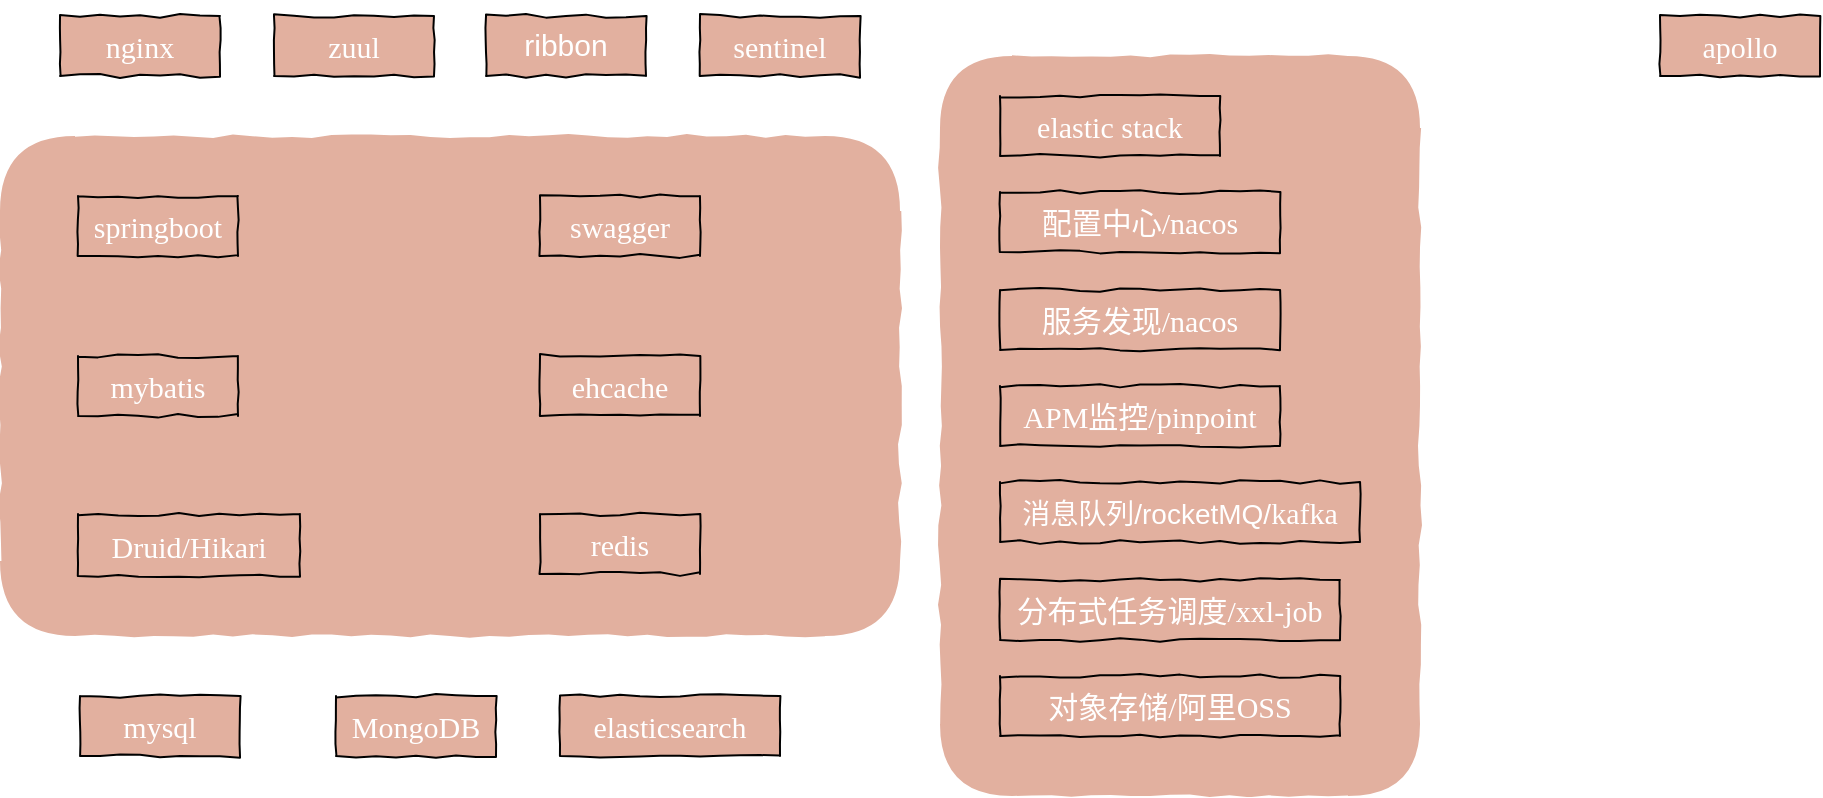 <mxfile version="13.0.3" type="device" pages="10"><diagram id="wWFuIjY7jxYv9rbBTK7t" name="java后台技术栈"><mxGraphModel dx="1250" dy="900" grid="1" gridSize="10" guides="1" tooltips="1" connect="1" arrows="1" fold="1" page="1" pageScale="1" pageWidth="827" pageHeight="1169" math="0" shadow="0"><root><mxCell id="3OQyigDei2CriDUITYZG-0"/><mxCell id="3OQyigDei2CriDUITYZG-1" parent="3OQyigDei2CriDUITYZG-0"/><mxCell id="C3rjxbgcoQqwmczhm3KU-0" value="" style="rounded=1;whiteSpace=wrap;html=1;comic=1;fontFamily=Comic Sans MS;fontSize=20;fontColor=#FFFFFF;strokeColor=none;fillColor=#e2b09f;" parent="3OQyigDei2CriDUITYZG-1" vertex="1"><mxGeometry x="140" y="210" width="450" height="250" as="geometry"/></mxCell><mxCell id="OuUCZWRx08yZhojysrm7-28" value="" style="rounded=1;whiteSpace=wrap;html=1;comic=1;fontFamily=Comic Sans MS;fontSize=20;fontColor=#FFFFFF;strokeColor=none;fillColor=#e2b09f;" parent="3OQyigDei2CriDUITYZG-1" vertex="1"><mxGeometry x="610" y="170" width="240" height="370" as="geometry"/></mxCell><mxCell id="TV-0H9CUxMwuxBWBaYGz-0" value="redis" style="rounded=0;whiteSpace=wrap;html=1;comic=1;fillColor=#e2b09f;fontFamily=Comic Sans MS;fontSize=15;fontColor=#FFFFFF;" parent="3OQyigDei2CriDUITYZG-1" vertex="1"><mxGeometry x="410" y="399" width="80" height="30" as="geometry"/></mxCell><mxCell id="TV-0H9CUxMwuxBWBaYGz-1" value="mysql" style="rounded=0;whiteSpace=wrap;html=1;comic=1;fillColor=#e2b09f;fontFamily=Comic Sans MS;fontSize=15;fontColor=#FFFFFF;" parent="3OQyigDei2CriDUITYZG-1" vertex="1"><mxGeometry x="180" y="490" width="80" height="30" as="geometry"/></mxCell><mxCell id="C3rjxbgcoQqwmczhm3KU-1" value="MongoDB" style="rounded=0;whiteSpace=wrap;html=1;comic=1;fillColor=#e2b09f;fontFamily=Comic Sans MS;fontSize=15;fontColor=#FFFFFF;" parent="3OQyigDei2CriDUITYZG-1" vertex="1"><mxGeometry x="308" y="490" width="80" height="30" as="geometry"/></mxCell><mxCell id="OuUCZWRx08yZhojysrm7-1" value="&lt;h3 id=&quot;consul、eureka、nacos对比&quot; style=&quot;line-height: 1.5 ; margin: 10px 0px&quot;&gt;&lt;span style=&quot;font-size: 15px ; font-weight: 400&quot;&gt;配置中心/nacos&lt;/span&gt;&lt;/h3&gt;" style="rounded=0;whiteSpace=wrap;html=1;comic=1;fillColor=#e2b09f;fontFamily=Comic Sans MS;fontSize=15;fontColor=#FFFFFF;" parent="3OQyigDei2CriDUITYZG-1" vertex="1"><mxGeometry x="640" y="238" width="140" height="30" as="geometry"/></mxCell><mxCell id="OuUCZWRx08yZhojysrm7-3" value="&lt;h3 id=&quot;consul、eureka、nacos对比&quot; style=&quot;line-height: 1.5 ; margin: 10px 0px&quot;&gt;&lt;span style=&quot;font-size: 15px ; font-weight: 400&quot;&gt;zuul&lt;/span&gt;&lt;/h3&gt;" style="rounded=0;whiteSpace=wrap;html=1;comic=1;fillColor=#e2b09f;fontFamily=Comic Sans MS;fontSize=15;fontColor=#FFFFFF;" parent="3OQyigDei2CriDUITYZG-1" vertex="1"><mxGeometry x="277" y="150" width="80" height="30" as="geometry"/></mxCell><mxCell id="OuUCZWRx08yZhojysrm7-4" value="&lt;h3 id=&quot;consul、eureka、nacos对比&quot; style=&quot;line-height: 1.5 ; margin: 10px 0px&quot;&gt;&lt;span style=&quot;font-size: 15px ; font-weight: 400&quot;&gt;分布式任务调度/xxl-job&lt;/span&gt;&lt;/h3&gt;" style="rounded=0;whiteSpace=wrap;html=1;comic=1;fillColor=#e2b09f;fontFamily=Comic Sans MS;fontSize=15;fontColor=#FFFFFF;" parent="3OQyigDei2CriDUITYZG-1" vertex="1"><mxGeometry x="640" y="432" width="170" height="30" as="geometry"/></mxCell><mxCell id="OuUCZWRx08yZhojysrm7-5" value="&lt;span lang=&quot;EN-US&quot; style=&quot;font-size: 10.5pt ; font-family: &amp;#34;calibri&amp;#34; , sans-serif&quot;&gt;消息队列/rocketMQ/&lt;span style=&quot;font-size: 15px ; font-family: &amp;#34;comic sans ms&amp;#34; ; text-align: center&quot;&gt;kafka&lt;/span&gt;&lt;br&gt;&lt;/span&gt;" style="rounded=0;whiteSpace=wrap;html=1;comic=1;fillColor=#e2b09f;fontFamily=Comic Sans MS;fontSize=15;fontColor=#FFFFFF;" parent="3OQyigDei2CriDUITYZG-1" vertex="1"><mxGeometry x="640" y="383" width="180" height="30" as="geometry"/></mxCell><mxCell id="OuUCZWRx08yZhojysrm7-6" value="&lt;h3 id=&quot;consul、eureka、nacos对比&quot; style=&quot;line-height: 1.5 ; margin: 10px 0px&quot;&gt;&lt;span style=&quot;font-size: 15px ; font-weight: 400&quot;&gt;APM监控/pinpoint&lt;/span&gt;&lt;/h3&gt;" style="rounded=0;whiteSpace=wrap;html=1;comic=1;fillColor=#e2b09f;fontFamily=Comic Sans MS;fontSize=15;fontColor=#FFFFFF;" parent="3OQyigDei2CriDUITYZG-1" vertex="1"><mxGeometry x="640" y="335" width="140" height="30" as="geometry"/></mxCell><mxCell id="OuUCZWRx08yZhojysrm7-7" value="&lt;h3 id=&quot;consul、eureka、nacos对比&quot; style=&quot;line-height: 1.5 ; margin: 10px 0px&quot;&gt;&lt;span style=&quot;font-size: 15px ; font-weight: 400&quot;&gt;springboot&lt;/span&gt;&lt;/h3&gt;" style="rounded=0;whiteSpace=wrap;html=1;comic=1;fillColor=#e2b09f;fontFamily=Comic Sans MS;fontSize=15;fontColor=#FFFFFF;" parent="3OQyigDei2CriDUITYZG-1" vertex="1"><mxGeometry x="179" y="240" width="80" height="30" as="geometry"/></mxCell><mxCell id="OuUCZWRx08yZhojysrm7-8" value="&lt;h3 id=&quot;consul、eureka、nacos对比&quot; style=&quot;line-height: 1.5 ; margin: 10px 0px&quot;&gt;&lt;span style=&quot;font-size: 15px ; font-weight: 400&quot;&gt;apollo&lt;/span&gt;&lt;/h3&gt;" style="rounded=0;whiteSpace=wrap;html=1;comic=1;fillColor=#e2b09f;fontFamily=Comic Sans MS;fontSize=15;fontColor=#FFFFFF;" parent="3OQyigDei2CriDUITYZG-1" vertex="1"><mxGeometry x="970" y="150" width="80" height="30" as="geometry"/></mxCell><mxCell id="OuUCZWRx08yZhojysrm7-9" value="&lt;h3 id=&quot;consul、eureka、nacos对比&quot; style=&quot;line-height: 1.5 ; margin: 10px 0px&quot;&gt;&lt;span style=&quot;font-size: 15px ; font-weight: 400&quot;&gt;nginx&lt;/span&gt;&lt;/h3&gt;" style="rounded=0;whiteSpace=wrap;html=1;comic=1;fillColor=#e2b09f;fontFamily=Comic Sans MS;fontSize=15;fontColor=#FFFFFF;" parent="3OQyigDei2CriDUITYZG-1" vertex="1"><mxGeometry x="170" y="150" width="80" height="30" as="geometry"/></mxCell><mxCell id="OuUCZWRx08yZhojysrm7-15" value="&lt;h3 id=&quot;consul、eureka、nacos对比&quot; style=&quot;line-height: 1.5 ; margin: 10px 0px&quot;&gt;&lt;span style=&quot;font-size: 15px ; font-weight: 400&quot;&gt;sentinel&lt;/span&gt;&lt;/h3&gt;" style="rounded=0;whiteSpace=wrap;html=1;comic=1;fillColor=#e2b09f;fontFamily=Comic Sans MS;fontSize=15;fontColor=#FFFFFF;" parent="3OQyigDei2CriDUITYZG-1" vertex="1"><mxGeometry x="490" y="150" width="80" height="30" as="geometry"/></mxCell><mxCell id="OuUCZWRx08yZhojysrm7-16" value="&lt;h3 id=&quot;consul、eureka、nacos对比&quot; style=&quot;line-height: 1.5 ; margin: 10px 0px&quot;&gt;&lt;span style=&quot;font-size: 15px ; font-weight: 400&quot;&gt;ehcache&lt;/span&gt;&lt;/h3&gt;" style="rounded=0;whiteSpace=wrap;html=1;comic=1;fillColor=#e2b09f;fontFamily=Comic Sans MS;fontSize=15;fontColor=#FFFFFF;" parent="3OQyigDei2CriDUITYZG-1" vertex="1"><mxGeometry x="410" y="320" width="80" height="30" as="geometry"/></mxCell><mxCell id="OuUCZWRx08yZhojysrm7-17" value="&lt;h3 id=&quot;consul、eureka、nacos对比&quot; style=&quot;line-height: 1.5 ; margin: 10px 0px&quot;&gt;&lt;span style=&quot;font-size: 15px ; font-weight: 400&quot;&gt;elasticsearch&lt;/span&gt;&lt;/h3&gt;" style="rounded=0;whiteSpace=wrap;html=1;comic=1;fillColor=#e2b09f;fontFamily=Comic Sans MS;fontSize=15;fontColor=#FFFFFF;" parent="3OQyigDei2CriDUITYZG-1" vertex="1"><mxGeometry x="420" y="490" width="110" height="30" as="geometry"/></mxCell><mxCell id="OuUCZWRx08yZhojysrm7-18" value="&lt;h3 id=&quot;consul、eureka、nacos对比&quot; style=&quot;line-height: 1.5 ; margin: 10px 0px&quot;&gt;&lt;span style=&quot;font-size: 15px ; font-weight: 400&quot;&gt;swagger&lt;/span&gt;&lt;/h3&gt;" style="rounded=0;whiteSpace=wrap;html=1;comic=1;fillColor=#e2b09f;fontFamily=Comic Sans MS;fontSize=15;fontColor=#FFFFFF;" parent="3OQyigDei2CriDUITYZG-1" vertex="1"><mxGeometry x="410" y="240" width="80" height="30" as="geometry"/></mxCell><mxCell id="OuUCZWRx08yZhojysrm7-19" value="&lt;h3 id=&quot;consul、eureka、nacos对比&quot; style=&quot;line-height: 1.5 ; margin: 10px 0px&quot;&gt;&lt;span style=&quot;font-size: 15px ; font-weight: 400&quot;&gt;mybatis&lt;/span&gt;&lt;/h3&gt;" style="rounded=0;whiteSpace=wrap;html=1;comic=1;fillColor=#e2b09f;fontFamily=Comic Sans MS;fontSize=15;fontColor=#FFFFFF;" parent="3OQyigDei2CriDUITYZG-1" vertex="1"><mxGeometry x="179" y="320" width="80" height="30" as="geometry"/></mxCell><mxCell id="OuUCZWRx08yZhojysrm7-21" value="&lt;h3 id=&quot;consul、eureka、nacos对比&quot; style=&quot;line-height: 1.5 ; margin: 10px 0px&quot;&gt;&lt;span style=&quot;font-size: 15px ; font-weight: 400&quot;&gt;Druid/Hikari&lt;/span&gt;&lt;/h3&gt;" style="rounded=0;whiteSpace=wrap;html=1;comic=1;fillColor=#e2b09f;fontFamily=Comic Sans MS;fontSize=15;fontColor=#FFFFFF;" parent="3OQyigDei2CriDUITYZG-1" vertex="1"><mxGeometry x="179" y="399" width="111" height="31" as="geometry"/></mxCell><mxCell id="OuUCZWRx08yZhojysrm7-23" value="&lt;h3 id=&quot;consul、eureka、nacos对比&quot; style=&quot;line-height: 1.5 ; margin: 10px 0px&quot;&gt;&lt;span style=&quot;font-size: 15px ; font-weight: 400&quot;&gt;elastic stack&lt;/span&gt;&lt;/h3&gt;" style="rounded=0;whiteSpace=wrap;html=1;comic=1;fillColor=#e2b09f;fontFamily=Comic Sans MS;fontSize=15;fontColor=#FFFFFF;" parent="3OQyigDei2CriDUITYZG-1" vertex="1"><mxGeometry x="640" y="190" width="110" height="30" as="geometry"/></mxCell><mxCell id="OuUCZWRx08yZhojysrm7-24" value="&lt;h3 id=&quot;consul、eureka、nacos对比&quot; style=&quot;line-height: 1.5 ; margin: 10px 0px&quot;&gt;&lt;span style=&quot;font-size: 15px ; font-weight: 400&quot;&gt;服务发现/nacos&lt;/span&gt;&lt;/h3&gt;" style="rounded=0;whiteSpace=wrap;html=1;comic=1;fillColor=#e2b09f;fontFamily=Comic Sans MS;fontSize=15;fontColor=#FFFFFF;" parent="3OQyigDei2CriDUITYZG-1" vertex="1"><mxGeometry x="640" y="287" width="140" height="30" as="geometry"/></mxCell><mxCell id="OuUCZWRx08yZhojysrm7-25" value="&lt;h3 id=&quot;consul、eureka、nacos对比&quot; style=&quot;line-height: 1.5 ; margin: 10px 0px&quot;&gt;&lt;p class=&quot;MsoNormal&quot; style=&quot;margin: 0cm 0cm 0.0pt ; text-align: justify ; font-size: 10.5pt ; font-family: &amp;#34;calibri&amp;#34; , sans-serif ; color: rgb(0 , 0 , 0) ; font-weight: 400&quot;&gt;&lt;span style=&quot;color: rgb(255 , 255 , 255) ; font-family: &amp;#34;helvetica&amp;#34; ; text-align: left ; white-space: nowrap ; font-size: 15px&quot;&gt;ribbon&lt;/span&gt;&lt;br&gt;&lt;/p&gt;&lt;/h3&gt;" style="rounded=0;whiteSpace=wrap;html=1;comic=1;fillColor=#e2b09f;fontFamily=Comic Sans MS;fontSize=15;fontColor=#FFFFFF;" parent="3OQyigDei2CriDUITYZG-1" vertex="1"><mxGeometry x="383" y="150" width="80" height="30" as="geometry"/></mxCell><mxCell id="OuUCZWRx08yZhojysrm7-27" value="&lt;h3 id=&quot;consul、eureka、nacos对比&quot; style=&quot;line-height: 1.5 ; margin: 10px 0px&quot;&gt;&lt;span style=&quot;font-size: 15px ; font-weight: 400&quot;&gt;对象存储/阿里OSS&lt;/span&gt;&lt;/h3&gt;" style="rounded=0;whiteSpace=wrap;html=1;comic=1;fillColor=#e2b09f;fontFamily=Comic Sans MS;fontSize=15;fontColor=#FFFFFF;" parent="3OQyigDei2CriDUITYZG-1" vertex="1"><mxGeometry x="640" y="480" width="170" height="30" as="geometry"/></mxCell></root></mxGraphModel></diagram><diagram id="A8ur06DNwPvKbhj8TN78" name="空间1.0"><mxGraphModel dx="1250" dy="900" grid="1" gridSize="10" guides="1" tooltips="1" connect="1" arrows="1" fold="1" page="1" pageScale="1" pageWidth="827" pageHeight="1169" math="0" shadow="0"><root><mxCell id="0"/><mxCell id="1" parent="0"/><mxCell id="ild8ydI0AzDVEAHNxU5q-1" value="首页" style="rounded=1;whiteSpace=wrap;html=1;comic=1;fontFamily=Comic Sans MS;fontSize=20;fontColor=#FFFFFF;strokeColor=none;fillColor=#e2b09f;" parent="1" vertex="1"><mxGeometry x="90" y="170" width="120" height="60" as="geometry"/></mxCell><mxCell id="ild8ydI0AzDVEAHNxU5q-2" value="校园空间" style="rounded=1;whiteSpace=wrap;html=1;comic=1;fontFamily=Comic Sans MS;fontSize=20;fontColor=#FFFFFF;strokeColor=none;fillColor=#e2b09f;" parent="1" vertex="1"><mxGeometry x="250" y="170" width="120" height="60" as="geometry"/></mxCell><mxCell id="ild8ydI0AzDVEAHNxU5q-3" value="个人中心" style="rounded=1;whiteSpace=wrap;html=1;comic=1;fontFamily=Comic Sans MS;fontSize=20;fontColor=#FFFFFF;strokeColor=none;fillColor=#e2b09f;" parent="1" vertex="1"><mxGeometry x="590" y="170" width="120" height="60" as="geometry"/></mxCell><mxCell id="ild8ydI0AzDVEAHNxU5q-4" value="资源中心" style="rounded=1;whiteSpace=wrap;html=1;comic=1;fontFamily=Comic Sans MS;fontSize=20;fontColor=#FFFFFF;strokeColor=none;fillColor=#e2b09f;" parent="1" vertex="1"><mxGeometry x="420" y="170" width="120" height="60" as="geometry"/></mxCell><mxCell id="ild8ydI0AzDVEAHNxU5q-5" value="db" style="rounded=1;whiteSpace=wrap;html=1;comic=1;fontFamily=Comic Sans MS;fontSize=20;fontColor=#FFFFFF;strokeColor=none;fillColor=#e2b09f;" parent="1" vertex="1"><mxGeometry x="90" y="310" width="120" height="60" as="geometry"/></mxCell><mxCell id="ild8ydI0AzDVEAHNxU5q-6" value="web" style="rounded=1;whiteSpace=wrap;html=1;comic=1;fontFamily=Comic Sans MS;fontSize=20;fillColor=#e2b09f;strokeColor=none;fontColor=#FFFFFF;" parent="1" vertex="1"><mxGeometry x="314" y="40" width="120" height="60" as="geometry"/></mxCell><mxCell id="ild8ydI0AzDVEAHNxU5q-7" value="db" style="rounded=1;whiteSpace=wrap;html=1;comic=1;fontFamily=Comic Sans MS;fontSize=20;fontColor=#FFFFFF;strokeColor=none;fillColor=#e2b09f;" parent="1" vertex="1"><mxGeometry x="420" y="310" width="120" height="60" as="geometry"/></mxCell><mxCell id="ild8ydI0AzDVEAHNxU5q-8" value="db" style="rounded=1;whiteSpace=wrap;html=1;comic=1;fontFamily=Comic Sans MS;fontSize=20;fontColor=#FFFFFF;strokeColor=none;fillColor=#e2b09f;" parent="1" vertex="1"><mxGeometry x="250" y="310" width="120" height="60" as="geometry"/></mxCell><mxCell id="ild8ydI0AzDVEAHNxU5q-9" value="db" style="rounded=1;whiteSpace=wrap;html=1;comic=1;fontFamily=Comic Sans MS;fontSize=20;fontColor=#FFFFFF;strokeColor=none;fillColor=#e2b09f;" parent="1" vertex="1"><mxGeometry x="590" y="310" width="120" height="60" as="geometry"/></mxCell><mxCell id="ild8ydI0AzDVEAHNxU5q-11" value="" style="rounded=1;whiteSpace=wrap;html=1;comic=1;fontFamily=Comic Sans MS;fontSize=20;fontColor=#FFFFFF;strokeColor=none;fillColor=#e2b09f;" parent="1" vertex="1"><mxGeometry x="90" y="640" width="120" height="240" as="geometry"/></mxCell><mxCell id="ild8ydI0AzDVEAHNxU5q-12" value="" style="rounded=1;whiteSpace=wrap;html=1;comic=1;fontFamily=Comic Sans MS;fontSize=20;fontColor=#FFFFFF;strokeColor=none;fillColor=#e2b09f;" parent="1" vertex="1"><mxGeometry x="250" y="640" width="120" height="240" as="geometry"/></mxCell><mxCell id="ild8ydI0AzDVEAHNxU5q-13" value="" style="rounded=1;whiteSpace=wrap;html=1;comic=1;fontFamily=Comic Sans MS;fontSize=20;fontColor=#FFFFFF;strokeColor=none;fillColor=#e2b09f;" parent="1" vertex="1"><mxGeometry x="590" y="640" width="120" height="240" as="geometry"/></mxCell><mxCell id="ild8ydI0AzDVEAHNxU5q-14" value="" style="rounded=1;whiteSpace=wrap;html=1;comic=1;fontFamily=Comic Sans MS;fontSize=20;fontColor=#FFFFFF;strokeColor=none;fillColor=#e2b09f;" parent="1" vertex="1"><mxGeometry x="420" y="640" width="120" height="240" as="geometry"/></mxCell><mxCell id="ild8ydI0AzDVEAHNxU5q-16" value="nginx" style="rounded=1;whiteSpace=wrap;html=1;comic=1;fontFamily=Comic Sans MS;fontSize=20;fillColor=#e2b09f;strokeColor=none;fontColor=#FFFFFF;" parent="1" vertex="1"><mxGeometry x="90" y="500" width="620" height="70" as="geometry"/></mxCell><mxCell id="ild8ydI0AzDVEAHNxU5q-20" value="首页" style="text;html=1;fontSize=20;fontFamily=Comic Sans MS;fontColor=#FFFFFF;" parent="1" vertex="1"><mxGeometry x="130" y="650" width="60" height="40" as="geometry"/></mxCell><mxCell id="ild8ydI0AzDVEAHNxU5q-21" value="vue" style="rounded=0;whiteSpace=wrap;html=1;comic=1;fillColor=#e2b09f;fontFamily=Comic Sans MS;fontSize=15;fontColor=#FFFFFF;" parent="1" vertex="1"><mxGeometry x="110" y="690" width="80" height="30" as="geometry"/></mxCell><mxCell id="ild8ydI0AzDVEAHNxU5q-22" value="springboot" style="rounded=0;whiteSpace=wrap;html=1;comic=1;fillColor=#e2b09f;fontFamily=Comic Sans MS;fontSize=15;fontColor=#FFFFFF;" parent="1" vertex="1"><mxGeometry x="110" y="733" width="80" height="30" as="geometry"/></mxCell><mxCell id="ild8ydI0AzDVEAHNxU5q-23" value="redis" style="rounded=0;whiteSpace=wrap;html=1;comic=1;fillColor=#e2b09f;fontFamily=Comic Sans MS;fontSize=15;fontColor=#FFFFFF;" parent="1" vertex="1"><mxGeometry x="110" y="777" width="80" height="30" as="geometry"/></mxCell><mxCell id="ild8ydI0AzDVEAHNxU5q-24" value="mysql" style="rounded=0;whiteSpace=wrap;html=1;comic=1;fillColor=#e2b09f;fontFamily=Comic Sans MS;fontSize=15;fontColor=#FFFFFF;" parent="1" vertex="1"><mxGeometry x="110" y="820" width="80" height="30" as="geometry"/></mxCell><mxCell id="ild8ydI0AzDVEAHNxU5q-25" value="校园空间" style="text;html=1;fontSize=20;fontFamily=Comic Sans MS;fontColor=#FFFFFF;" parent="1" vertex="1"><mxGeometry x="270" y="650" width="90" height="40" as="geometry"/></mxCell><mxCell id="ild8ydI0AzDVEAHNxU5q-26" value="springboot" style="rounded=0;whiteSpace=wrap;html=1;comic=1;fillColor=#e2b09f;fontFamily=Comic Sans MS;fontSize=15;fontColor=#FFFFFF;" parent="1" vertex="1"><mxGeometry x="270" y="700" width="80" height="30" as="geometry"/></mxCell><mxCell id="ild8ydI0AzDVEAHNxU5q-27" value="freemarker" style="rounded=0;whiteSpace=wrap;html=1;comic=1;fillColor=#e2b09f;fontFamily=Comic Sans MS;fontSize=15;fontColor=#FFFFFF;" parent="1" vertex="1"><mxGeometry x="270" y="760" width="80" height="30" as="geometry"/></mxCell><mxCell id="ild8ydI0AzDVEAHNxU5q-28" value="mysql" style="rounded=0;whiteSpace=wrap;html=1;comic=1;fillColor=#e2b09f;fontFamily=Comic Sans MS;fontSize=15;fontColor=#FFFFFF;" parent="1" vertex="1"><mxGeometry x="270" y="820" width="80" height="30" as="geometry"/></mxCell><mxCell id="ild8ydI0AzDVEAHNxU5q-29" value="个人空间" style="text;html=1;fontSize=20;fontFamily=Comic Sans MS;fontColor=#FFFFFF;" parent="1" vertex="1"><mxGeometry x="610" y="650" width="110" height="40" as="geometry"/></mxCell><mxCell id="ild8ydI0AzDVEAHNxU5q-30" value="springboot" style="rounded=0;whiteSpace=wrap;html=1;comic=1;fillColor=#e2b09f;fontFamily=Comic Sans MS;fontSize=15;fontColor=#FFFFFF;" parent="1" vertex="1"><mxGeometry x="610" y="700" width="80" height="30" as="geometry"/></mxCell><mxCell id="ild8ydI0AzDVEAHNxU5q-31" value="freemarker" style="rounded=0;whiteSpace=wrap;html=1;comic=1;fillColor=#e2b09f;fontFamily=Comic Sans MS;fontSize=15;fontColor=#FFFFFF;" parent="1" vertex="1"><mxGeometry x="610" y="743" width="80" height="30" as="geometry"/></mxCell><mxCell id="ild8ydI0AzDVEAHNxU5q-32" value="mysql" style="rounded=0;whiteSpace=wrap;html=1;comic=1;fillColor=#e2b09f;fontFamily=Comic Sans MS;fontSize=15;fontColor=#FFFFFF;" parent="1" vertex="1"><mxGeometry x="610" y="830" width="80" height="30" as="geometry"/></mxCell><mxCell id="ild8ydI0AzDVEAHNxU5q-33" value="kafka" style="rounded=0;whiteSpace=wrap;html=1;comic=1;fillColor=#e2b09f;fontFamily=Comic Sans MS;fontSize=15;fontColor=#FFFFFF;" parent="1" vertex="1"><mxGeometry x="610" y="787" width="80" height="30" as="geometry"/></mxCell><mxCell id="ild8ydI0AzDVEAHNxU5q-34" value="&lt;font style=&quot;font-size: 20px&quot;&gt;资源中心&lt;/font&gt;" style="text;html=1;fontSize=15;fontFamily=Comic Sans MS;fontColor=#FFFFFF;" parent="1" vertex="1"><mxGeometry x="435" y="650" width="90" height="30" as="geometry"/></mxCell><mxCell id="ild8ydI0AzDVEAHNxU5q-35" value="springboot" style="rounded=0;whiteSpace=wrap;html=1;comic=1;fillColor=#e2b09f;fontFamily=Comic Sans MS;fontSize=15;fontColor=#FFFFFF;" parent="1" vertex="1"><mxGeometry x="440" y="700" width="80" height="30" as="geometry"/></mxCell><mxCell id="ild8ydI0AzDVEAHNxU5q-36" value="freemarker" style="rounded=0;whiteSpace=wrap;html=1;comic=1;fillColor=#e2b09f;fontFamily=Comic Sans MS;fontSize=15;fontColor=#FFFFFF;" parent="1" vertex="1"><mxGeometry x="440" y="743" width="80" height="30" as="geometry"/></mxCell><mxCell id="ild8ydI0AzDVEAHNxU5q-37" value="mysql" style="rounded=0;whiteSpace=wrap;html=1;comic=1;fillColor=#e2b09f;fontFamily=Comic Sans MS;fontSize=15;fontColor=#FFFFFF;" parent="1" vertex="1"><mxGeometry x="440" y="830" width="80" height="30" as="geometry"/></mxCell><mxCell id="ild8ydI0AzDVEAHNxU5q-38" value="elasticsearch" style="rounded=0;whiteSpace=wrap;html=1;comic=1;fillColor=#e2b09f;fontFamily=Comic Sans MS;fontSize=15;fontColor=#FFFFFF;" parent="1" vertex="1"><mxGeometry x="440" y="787" width="80" height="30" as="geometry"/></mxCell></root></mxGraphModel></diagram><diagram id="w-qxcLu-g8CHJG5d2Tyy" name="空间2.0"><mxGraphModel dx="2077" dy="900" grid="0" gridSize="10" guides="0" tooltips="1" connect="1" arrows="1" fold="1" page="1" pageScale="1" pageWidth="827" pageHeight="1169" math="0" shadow="1"><root><mxCell id="0k6e-U97IxsqEGTYgYUI-0"/><mxCell id="0k6e-U97IxsqEGTYgYUI-1" parent="0k6e-U97IxsqEGTYgYUI-0"/><mxCell id="UB1KrSshtFTEB1a_mhuI-0" value="" style="rounded=1;whiteSpace=wrap;html=1;comic=0;fontFamily=Comic Sans MS;fontSize=20;strokeColor=#36393d;fillColor=#eeeeee;" parent="0k6e-U97IxsqEGTYgYUI-1" vertex="1"><mxGeometry x="75" y="130" width="450" height="250" as="geometry"/></mxCell><mxCell id="bBjrZ4jnpWJ8viRYX37N-54" value="" style="rounded=0;whiteSpace=wrap;html=1;dashed=1;dashPattern=1 2;comic=0;strokeColor=#000000;strokeWidth=2;fillColor=none;fontSize=15;fontColor=none;" parent="0k6e-U97IxsqEGTYgYUI-1" vertex="1"><mxGeometry x="140" y="190" width="360" height="130" as="geometry"/></mxCell><mxCell id="bBjrZ4jnpWJ8viRYX37N-56" value="" style="rounded=1;whiteSpace=wrap;html=1;comic=0;fontFamily=Comic Sans MS;fontSize=20;strokeColor=#36393d;fillColor=#eeeeee;" parent="0k6e-U97IxsqEGTYgYUI-1" vertex="1"><mxGeometry x="75" y="55" width="715" height="60" as="geometry"/></mxCell><mxCell id="bBjrZ4jnpWJ8viRYX37N-38" value="" style="rounded=1;whiteSpace=wrap;html=1;comic=0;fontFamily=Comic Sans MS;fontSize=20;strokeColor=#36393d;fillColor=#eeeeee;" parent="0k6e-U97IxsqEGTYgYUI-1" vertex="1"><mxGeometry x="75" y="390" width="450" height="60" as="geometry"/></mxCell><mxCell id="bBjrZ4jnpWJ8viRYX37N-35" value="" style="rounded=1;whiteSpace=wrap;html=1;comic=0;fontFamily=Comic Sans MS;fontSize=20;strokeColor=#36393d;fillColor=#eeeeee;" parent="0k6e-U97IxsqEGTYgYUI-1" vertex="1"><mxGeometry x="75" y="530" width="450" height="110" as="geometry"/></mxCell><mxCell id="UB1KrSshtFTEB1a_mhuI-1" value="" style="rounded=1;whiteSpace=wrap;html=1;comic=0;fontFamily=Comic Sans MS;fontSize=20;strokeColor=#36393d;fillColor=#eeeeee;" parent="0k6e-U97IxsqEGTYgYUI-1" vertex="1"><mxGeometry x="550" y="130" width="240" height="510" as="geometry"/></mxCell><mxCell id="UB1KrSshtFTEB1a_mhuI-2" value="redis" style="rounded=0;whiteSpace=wrap;html=1;comic=0;fillColor=#e2b09f;fontFamily=Comic Sans MS;fontSize=15;fontColor=#FFFFFF;" parent="0k6e-U97IxsqEGTYgYUI-1" vertex="1"><mxGeometry x="160" y="410" width="80" height="30" as="geometry"/></mxCell><mxCell id="UB1KrSshtFTEB1a_mhuI-3" value="mysql" style="rounded=0;whiteSpace=wrap;html=1;comic=0;fillColor=#e2b09f;fontFamily=Comic Sans MS;fontSize=15;fontColor=#FFFFFF;" parent="0k6e-U97IxsqEGTYgYUI-1" vertex="1"><mxGeometry x="140" y="540" width="80" height="30" as="geometry"/></mxCell><mxCell id="UB1KrSshtFTEB1a_mhuI-4" value="MongoDB" style="rounded=0;whiteSpace=wrap;html=1;comic=0;fillColor=#e2b09f;fontFamily=Comic Sans MS;fontSize=15;fontColor=#FFFFFF;" parent="0k6e-U97IxsqEGTYgYUI-1" vertex="1"><mxGeometry x="140" y="590" width="80" height="30" as="geometry"/></mxCell><mxCell id="UB1KrSshtFTEB1a_mhuI-5" value="&lt;h3 id=&quot;consul、eureka、nacos对比&quot; style=&quot;line-height: 1.5 ; margin: 10px 0px&quot;&gt;&lt;span style=&quot;font-size: 15px ; font-weight: 400&quot;&gt;配置中心/nacos&lt;/span&gt;&lt;/h3&gt;" style="rounded=0;whiteSpace=wrap;html=1;comic=0;fillColor=#e2b09f;fontFamily=Comic Sans MS;fontSize=15;fontColor=#FFFFFF;" parent="0k6e-U97IxsqEGTYgYUI-1" vertex="1"><mxGeometry x="580" y="286" width="140" height="30" as="geometry"/></mxCell><mxCell id="UB1KrSshtFTEB1a_mhuI-7" value="&lt;h3 id=&quot;consul、eureka、nacos对比&quot; style=&quot;line-height: 1.5 ; margin: 10px 0px&quot;&gt;&lt;span style=&quot;font-size: 15px ; font-weight: 400&quot;&gt;分布式任务调度/xxl-job&lt;/span&gt;&lt;/h3&gt;" style="rounded=0;whiteSpace=wrap;html=1;comic=0;fillColor=#e2b09f;fontFamily=Comic Sans MS;fontSize=15;fontColor=#FFFFFF;" parent="0k6e-U97IxsqEGTYgYUI-1" vertex="1"><mxGeometry x="580" y="590" width="170" height="30" as="geometry"/></mxCell><mxCell id="UB1KrSshtFTEB1a_mhuI-8" value="&lt;span lang=&quot;EN-US&quot; style=&quot;font-size: 10.5pt ; font-family: &amp;#34;calibri&amp;#34; , sans-serif&quot;&gt;消息队列/rocketMQ/&lt;span style=&quot;font-size: 15px ; font-family: &amp;#34;comic sans ms&amp;#34; ; text-align: center&quot;&gt;kafka&lt;/span&gt;&lt;br&gt;&lt;/span&gt;" style="rounded=0;whiteSpace=wrap;html=1;comic=0;fillColor=#e2b09f;fontFamily=Comic Sans MS;fontSize=15;fontColor=#FFFFFF;" parent="0k6e-U97IxsqEGTYgYUI-1" vertex="1"><mxGeometry x="580" y="514" width="180" height="30" as="geometry"/></mxCell><mxCell id="UB1KrSshtFTEB1a_mhuI-9" value="&lt;h3 id=&quot;consul、eureka、nacos对比&quot; style=&quot;line-height: 1.5 ; margin: 10px 0px&quot;&gt;&lt;span style=&quot;font-size: 15px ; font-weight: 400&quot;&gt;APM监控/pinpoint&lt;/span&gt;&lt;/h3&gt;" style="rounded=0;whiteSpace=wrap;html=1;comic=0;fillColor=#e2b09f;fontFamily=Comic Sans MS;fontSize=15;fontColor=#FFFFFF;" parent="0k6e-U97IxsqEGTYgYUI-1" vertex="1"><mxGeometry x="580" y="438" width="140" height="30" as="geometry"/></mxCell><mxCell id="UB1KrSshtFTEB1a_mhuI-11" value="&lt;h3 id=&quot;consul、eureka、nacos对比&quot; style=&quot;line-height: 1.5 ; margin: 10px 0px&quot;&gt;&lt;span style=&quot;font-size: 15px ; font-weight: 400&quot;&gt;nginx&lt;/span&gt;&lt;/h3&gt;" style="rounded=0;whiteSpace=wrap;html=1;comic=0;fillColor=#e2b09f;fontFamily=Comic Sans MS;fontSize=15;fontColor=#FFFFFF;" parent="0k6e-U97IxsqEGTYgYUI-1" vertex="1"><mxGeometry x="510" y="65" width="90" height="40" as="geometry"/></mxCell><mxCell id="UB1KrSshtFTEB1a_mhuI-14" value="&lt;h3 id=&quot;consul、eureka、nacos对比&quot; style=&quot;line-height: 1.5 ; margin: 10px 0px&quot;&gt;&lt;span style=&quot;font-size: 15px ; font-weight: 400&quot;&gt;elasticsearch&lt;/span&gt;&lt;/h3&gt;" style="rounded=0;whiteSpace=wrap;html=1;comic=0;fillColor=#e2b09f;fontFamily=Comic Sans MS;fontSize=15;fontColor=#FFFFFF;" parent="0k6e-U97IxsqEGTYgYUI-1" vertex="1"><mxGeometry x="310" y="540" width="110" height="30" as="geometry"/></mxCell><mxCell id="UB1KrSshtFTEB1a_mhuI-18" value="&lt;h3 id=&quot;consul、eureka、nacos对比&quot; style=&quot;line-height: 1.5 ; margin: 10px 0px&quot;&gt;&lt;span style=&quot;font-size: 15px ; font-weight: 400&quot;&gt;elastic stack&lt;/span&gt;&lt;/h3&gt;" style="rounded=0;whiteSpace=wrap;html=1;comic=1;fillColor=#e2b09f;fontFamily=Comic Sans MS;fontSize=15;fontColor=#FFFFFF;" parent="0k6e-U97IxsqEGTYgYUI-1" vertex="1"><mxGeometry x="890" y="20" width="110" height="30" as="geometry"/></mxCell><mxCell id="UB1KrSshtFTEB1a_mhuI-19" value="&lt;h3 id=&quot;consul、eureka、nacos对比&quot; style=&quot;line-height: 1.5 ; margin: 10px 0px&quot;&gt;&lt;span style=&quot;font-size: 15px ; font-weight: 400&quot;&gt;配置中心/nacos&lt;/span&gt;&lt;/h3&gt;" style="rounded=0;whiteSpace=wrap;html=1;comic=0;fillColor=#e2b09f;fontFamily=Comic Sans MS;fontSize=15;fontColor=#FFFFFF;" parent="0k6e-U97IxsqEGTYgYUI-1" vertex="1"><mxGeometry x="580" y="362" width="140" height="30" as="geometry"/></mxCell><mxCell id="UB1KrSshtFTEB1a_mhuI-21" value="&lt;h3 id=&quot;consul、eureka、nacos对比&quot; style=&quot;line-height: 1.5 ; margin: 10px 0px&quot;&gt;&lt;span style=&quot;font-size: 15px ; font-weight: 400&quot;&gt;对象存储/阿里OSS&lt;/span&gt;&lt;/h3&gt;" style="rounded=0;whiteSpace=wrap;html=1;comic=0;fillColor=#e2b09f;fontFamily=Comic Sans MS;fontSize=15;fontColor=#FFFFFF;" parent="0k6e-U97IxsqEGTYgYUI-1" vertex="1"><mxGeometry x="310" y="590" width="170" height="30" as="geometry"/></mxCell><mxCell id="UB1KrSshtFTEB1a_mhuI-23" value="ehcache" style="rounded=0;whiteSpace=wrap;html=1;comic=0;fillColor=#e2b09f;fontFamily=Comic Sans MS;fontSize=15;fontColor=#FFFFFF;" parent="0k6e-U97IxsqEGTYgYUI-1" vertex="1"><mxGeometry x="355" y="410" width="80" height="30" as="geometry"/></mxCell><mxCell id="UB1KrSshtFTEB1a_mhuI-27" value="springboot" style="rounded=0;whiteSpace=wrap;html=1;comic=0;fillColor=#e2b09f;fontFamily=Comic Sans MS;fontSize=15;fontColor=#FFFFFF;" parent="0k6e-U97IxsqEGTYgYUI-1" vertex="1"><mxGeometry x="170" y="222" width="80" height="30" as="geometry"/></mxCell><mxCell id="UB1KrSshtFTEB1a_mhuI-29" value="mybatis" style="rounded=0;whiteSpace=wrap;html=1;comic=0;fillColor=#e2b09f;fontFamily=Comic Sans MS;fontSize=15;fontColor=#FFFFFF;" parent="0k6e-U97IxsqEGTYgYUI-1" vertex="1"><mxGeometry x="300" y="335" width="80" height="30" as="geometry"/></mxCell><mxCell id="bBjrZ4jnpWJ8viRYX37N-0" value="" style="rounded=1;whiteSpace=wrap;html=1;comic=1;fontFamily=Comic Sans MS;fontSize=20;fontColor=#FFFFFF;strokeColor=none;fillColor=#e2b09f;" parent="0k6e-U97IxsqEGTYgYUI-1" vertex="1"><mxGeometry x="210" y="1030" width="215" height="170" as="geometry"/></mxCell><mxCell id="bBjrZ4jnpWJ8viRYX37N-1" value="" style="rounded=1;whiteSpace=wrap;html=1;comic=1;fontFamily=Comic Sans MS;fontSize=20;fontColor=#FFFFFF;strokeColor=none;fillColor=#e2b09f;" parent="0k6e-U97IxsqEGTYgYUI-1" vertex="1"><mxGeometry x="-80" y="1030" width="280" height="170" as="geometry"/></mxCell><mxCell id="bBjrZ4jnpWJ8viRYX37N-2" value="" style="rounded=1;whiteSpace=wrap;html=1;comic=1;fontFamily=Comic Sans MS;fontSize=20;fontColor=#FFFFFF;strokeColor=none;fillColor=#e2b09f;" parent="0k6e-U97IxsqEGTYgYUI-1" vertex="1"><mxGeometry x="-70" y="773" width="450" height="250" as="geometry"/></mxCell><mxCell id="bBjrZ4jnpWJ8viRYX37N-3" value="阿里企业版集群版redis" style="rounded=0;whiteSpace=wrap;html=1;comic=1;fillColor=#e2b09f;fontFamily=Comic Sans MS;fontSize=15;fontColor=#FFFFFF;" parent="0k6e-U97IxsqEGTYgYUI-1" vertex="1"><mxGeometry x="70" y="1070" width="85" height="50" as="geometry"/></mxCell><mxCell id="bBjrZ4jnpWJ8viRYX37N-4" value="阿里高可用集群版mysql" style="rounded=0;whiteSpace=wrap;html=1;comic=1;fillColor=#e2b09f;fontFamily=Comic Sans MS;fontSize=15;fontColor=#FFFFFF;" parent="0k6e-U97IxsqEGTYgYUI-1" vertex="1"><mxGeometry x="-60" y="1063" width="100" height="57" as="geometry"/></mxCell><mxCell id="bBjrZ4jnpWJ8viRYX37N-5" value="&lt;h3 id=&quot;consul、eureka、nacos对比&quot; style=&quot;line-height: 1.5 ; margin: 10px 0px&quot;&gt;&lt;span style=&quot;font-size: 15px ; font-weight: 400&quot;&gt;SLB&lt;/span&gt;&lt;/h3&gt;" style="rounded=0;whiteSpace=wrap;html=1;comic=1;fillColor=#e2b09f;fontFamily=Comic Sans MS;fontSize=15;fontColor=#FFFFFF;" parent="0k6e-U97IxsqEGTYgYUI-1" vertex="1"><mxGeometry x="-60" y="708" width="430" height="50" as="geometry"/></mxCell><mxCell id="bBjrZ4jnpWJ8viRYX37N-6" value="&lt;h3 id=&quot;consul、eureka、nacos对比&quot; style=&quot;line-height: 1.5 ; margin: 10px 0px&quot;&gt;&lt;span style=&quot;font-size: 15px ; font-weight: 400&quot;&gt;阿里OSS&lt;/span&gt;&lt;/h3&gt;" style="rounded=0;whiteSpace=wrap;html=1;comic=1;fillColor=#e2b09f;fontFamily=Comic Sans MS;fontSize=15;fontColor=#FFFFFF;" parent="0k6e-U97IxsqEGTYgYUI-1" vertex="1"><mxGeometry x="10" y="1145" width="100" height="30" as="geometry"/></mxCell><mxCell id="bBjrZ4jnpWJ8viRYX37N-7" value="&lt;font style=&quot;font-size: 20px&quot;&gt;K8S&lt;/font&gt;" style="text;html=1;align=center;verticalAlign=middle;resizable=0;points=[];autosize=1;fontColor=#FFFFFF;" parent="0k6e-U97IxsqEGTYgYUI-1" vertex="1"><mxGeometry x="-55" y="790" width="50" height="20" as="geometry"/></mxCell><mxCell id="bBjrZ4jnpWJ8viRYX37N-8" value="&lt;h3 id=&quot;consul、eureka、nacos对比&quot; style=&quot;line-height: 1.5 ; margin: 10px 0px&quot;&gt;&lt;span style=&quot;font-size: 15px ; font-weight: 400&quot;&gt;ingress&lt;/span&gt;&lt;/h3&gt;" style="rounded=0;whiteSpace=wrap;html=1;comic=1;fillColor=#e2b09f;fontFamily=Comic Sans MS;fontSize=15;fontColor=#FFFFFF;" parent="0k6e-U97IxsqEGTYgYUI-1" vertex="1"><mxGeometry x="35" y="790" width="70" height="40" as="geometry"/></mxCell><mxCell id="bBjrZ4jnpWJ8viRYX37N-9" value="&lt;h3 id=&quot;consul、eureka、nacos对比&quot; style=&quot;line-height: 1.5 ; margin: 10px 0px&quot;&gt;&lt;span style=&quot;font-size: 15px ; font-weight: 400&quot;&gt;ingress&lt;/span&gt;&lt;/h3&gt;" style="rounded=0;whiteSpace=wrap;html=1;comic=1;fillColor=#e2b09f;fontFamily=Comic Sans MS;fontSize=15;fontColor=#FFFFFF;" parent="0k6e-U97IxsqEGTYgYUI-1" vertex="1"><mxGeometry x="165" y="790" width="70" height="40" as="geometry"/></mxCell><mxCell id="bBjrZ4jnpWJ8viRYX37N-11" value="" style="group" parent="0k6e-U97IxsqEGTYgYUI-1" vertex="1" connectable="0"><mxGeometry x="250" y="1060" width="130" height="50" as="geometry"/></mxCell><mxCell id="bBjrZ4jnpWJ8viRYX37N-12" value="&lt;h3 id=&quot;consul、eureka、nacos对比&quot; style=&quot;line-height: 1.5 ; margin: 10px 0px&quot;&gt;&lt;span style=&quot;font-size: 15px ; font-weight: 400&quot;&gt;elasticsearch&lt;/span&gt;&lt;/h3&gt;" style="rounded=0;whiteSpace=wrap;html=1;comic=1;fillColor=#e2b09f;fontFamily=Comic Sans MS;fontSize=15;fontColor=#FFFFFF;" parent="bBjrZ4jnpWJ8viRYX37N-11" vertex="1"><mxGeometry width="110" height="30" as="geometry"/></mxCell><mxCell id="bBjrZ4jnpWJ8viRYX37N-13" value="&lt;h3 id=&quot;consul、eureka、nacos对比&quot; style=&quot;line-height: 1.5 ; margin: 10px 0px&quot;&gt;&lt;span style=&quot;font-size: 15px ; font-weight: 400&quot;&gt;elasticsearch&lt;/span&gt;&lt;/h3&gt;" style="rounded=0;whiteSpace=wrap;html=1;comic=1;fillColor=#e2b09f;fontFamily=Comic Sans MS;fontSize=15;fontColor=#FFFFFF;" parent="bBjrZ4jnpWJ8viRYX37N-11" vertex="1"><mxGeometry x="10" y="10" width="110" height="30" as="geometry"/></mxCell><mxCell id="bBjrZ4jnpWJ8viRYX37N-14" value="&lt;h3 id=&quot;consul、eureka、nacos对比&quot; style=&quot;line-height: 1.5 ; margin: 10px 0px&quot;&gt;&lt;span style=&quot;font-size: 15px ; font-weight: 400&quot;&gt;elasticsearch&lt;/span&gt;&lt;/h3&gt;" style="rounded=0;whiteSpace=wrap;html=1;comic=1;fillColor=#e2b09f;fontFamily=Comic Sans MS;fontSize=15;fontColor=#FFFFFF;" parent="bBjrZ4jnpWJ8viRYX37N-11" vertex="1"><mxGeometry x="20" y="20" width="110" height="30" as="geometry"/></mxCell><mxCell id="bBjrZ4jnpWJ8viRYX37N-15" value="" style="group" parent="0k6e-U97IxsqEGTYgYUI-1" vertex="1" connectable="0"><mxGeometry x="260" y="1145" width="80" height="40" as="geometry"/></mxCell><mxCell id="bBjrZ4jnpWJ8viRYX37N-16" value="" style="group" parent="bBjrZ4jnpWJ8viRYX37N-15" vertex="1" connectable="0"><mxGeometry width="80" height="40" as="geometry"/></mxCell><mxCell id="bBjrZ4jnpWJ8viRYX37N-17" value="&lt;span lang=&quot;EN-US&quot; style=&quot;font-size: 10.5pt ; font-family: &amp;#34;calibri&amp;#34; , sans-serif&quot;&gt;&lt;span style=&quot;font-size: 15px ; font-family: &amp;#34;comic sans ms&amp;#34; ; text-align: center&quot;&gt;kafka&lt;/span&gt;&lt;br&gt;&lt;/span&gt;" style="rounded=0;whiteSpace=wrap;html=1;comic=1;fillColor=#e2b09f;fontFamily=Comic Sans MS;fontSize=15;fontColor=#FFFFFF;" parent="bBjrZ4jnpWJ8viRYX37N-16" vertex="1"><mxGeometry width="70" height="30" as="geometry"/></mxCell><mxCell id="bBjrZ4jnpWJ8viRYX37N-18" value="&lt;span lang=&quot;EN-US&quot; style=&quot;font-size: 10.5pt ; font-family: &amp;#34;calibri&amp;#34; , sans-serif&quot;&gt;&lt;span style=&quot;font-size: 15px ; font-family: &amp;#34;comic sans ms&amp;#34; ; text-align: center&quot;&gt;kafka&lt;/span&gt;&lt;br&gt;&lt;/span&gt;" style="rounded=0;whiteSpace=wrap;html=1;comic=1;fillColor=#e2b09f;fontFamily=Comic Sans MS;fontSize=15;fontColor=#FFFFFF;" parent="bBjrZ4jnpWJ8viRYX37N-16" vertex="1"><mxGeometry x="10" y="10" width="70" height="30" as="geometry"/></mxCell><mxCell id="bBjrZ4jnpWJ8viRYX37N-19" value="" style="group" parent="0k6e-U97IxsqEGTYgYUI-1" vertex="1" connectable="0"><mxGeometry x="410" y="815" width="100" height="207" as="geometry"/></mxCell><mxCell id="bBjrZ4jnpWJ8viRYX37N-20" value="" style="rounded=1;whiteSpace=wrap;html=1;comic=1;fontFamily=Comic Sans MS;fontSize=20;fontColor=#FFFFFF;strokeColor=none;fillColor=#e2b09f;" parent="bBjrZ4jnpWJ8viRYX37N-19" vertex="1"><mxGeometry x="-20" y="-55" width="120" height="262" as="geometry"/></mxCell><mxCell id="bBjrZ4jnpWJ8viRYX37N-21" value="&lt;h3 id=&quot;consul、eureka、nacos对比&quot; style=&quot;line-height: 1.5 ; margin: 10px 0px&quot;&gt;&lt;span style=&quot;font-size: 15px ; font-weight: 400&quot;&gt;xxl-job&lt;/span&gt;&lt;/h3&gt;" style="rounded=0;whiteSpace=wrap;html=1;comic=1;fillColor=#e2b09f;fontFamily=Comic Sans MS;fontSize=15;fontColor=#FFFFFF;" parent="bBjrZ4jnpWJ8viRYX37N-19" vertex="1"><mxGeometry width="70" height="40" as="geometry"/></mxCell><mxCell id="bBjrZ4jnpWJ8viRYX37N-22" value="&lt;h3 id=&quot;consul、eureka、nacos对比&quot; style=&quot;line-height: 1.5 ; margin: 10px 0px&quot;&gt;&lt;span style=&quot;font-size: 15px ; font-weight: 400&quot;&gt;xxl-job&lt;/span&gt;&lt;/h3&gt;" style="rounded=0;whiteSpace=wrap;html=1;comic=1;fillColor=#e2b09f;fontFamily=Comic Sans MS;fontSize=15;fontColor=#FFFFFF;" parent="bBjrZ4jnpWJ8viRYX37N-19" vertex="1"><mxGeometry x="10" y="10" width="70" height="40" as="geometry"/></mxCell><mxCell id="bBjrZ4jnpWJ8viRYX37N-23" value="" style="group" parent="0k6e-U97IxsqEGTYgYUI-1" vertex="1" connectable="0"><mxGeometry x="410" y="920" width="80" height="50" as="geometry"/></mxCell><mxCell id="bBjrZ4jnpWJ8viRYX37N-24" value="&lt;h3 id=&quot;consul、eureka、nacos对比&quot; style=&quot;line-height: 1.5 ; margin: 10px 0px&quot;&gt;&lt;span style=&quot;font-size: 15px ; font-weight: 400&quot;&gt;pinpoint&lt;/span&gt;&lt;/h3&gt;" style="rounded=0;whiteSpace=wrap;html=1;comic=1;fillColor=#e2b09f;fontFamily=Comic Sans MS;fontSize=15;fontColor=#FFFFFF;" parent="bBjrZ4jnpWJ8viRYX37N-23" vertex="1"><mxGeometry width="70" height="40" as="geometry"/></mxCell><mxCell id="bBjrZ4jnpWJ8viRYX37N-25" value="&lt;h3 id=&quot;consul、eureka、nacos对比&quot; style=&quot;line-height: 1.5 ; margin: 10px 0px&quot;&gt;&lt;span style=&quot;font-size: 15px ; font-weight: 400&quot;&gt;pinpoint&lt;/span&gt;&lt;/h3&gt;" style="rounded=0;whiteSpace=wrap;html=1;comic=1;fillColor=#e2b09f;fontFamily=Comic Sans MS;fontSize=15;fontColor=#FFFFFF;" parent="bBjrZ4jnpWJ8viRYX37N-23" vertex="1"><mxGeometry x="10" y="10" width="70" height="40" as="geometry"/></mxCell><mxCell id="bBjrZ4jnpWJ8viRYX37N-26" value="" style="group" parent="0k6e-U97IxsqEGTYgYUI-1" vertex="1" connectable="0"><mxGeometry x="90" y="870" width="80" height="50" as="geometry"/></mxCell><mxCell id="bBjrZ4jnpWJ8viRYX37N-27" value="&lt;h3 id=&quot;consul、eureka、nacos对比&quot; style=&quot;line-height: 1.5 ; margin: 10px 0px&quot;&gt;&lt;span style=&quot;font-size: 15px ; font-weight: 400&quot;&gt;apps&lt;/span&gt;&lt;/h3&gt;" style="rounded=0;whiteSpace=wrap;html=1;comic=1;fillColor=#e2b09f;fontFamily=Comic Sans MS;fontSize=15;fontColor=#FFFFFF;" parent="bBjrZ4jnpWJ8viRYX37N-26" vertex="1"><mxGeometry width="70" height="40" as="geometry"/></mxCell><mxCell id="bBjrZ4jnpWJ8viRYX37N-28" value="&lt;h3 id=&quot;consul、eureka、nacos对比&quot; style=&quot;line-height: 1.5 ; margin: 10px 0px&quot;&gt;&lt;span style=&quot;font-size: 15px ; font-weight: 400&quot;&gt;apps&lt;/span&gt;&lt;/h3&gt;" style="rounded=0;whiteSpace=wrap;html=1;comic=1;fillColor=#e2b09f;fontFamily=Comic Sans MS;fontSize=15;fontColor=#FFFFFF;" parent="bBjrZ4jnpWJ8viRYX37N-26" vertex="1"><mxGeometry x="10" y="10" width="70" height="40" as="geometry"/></mxCell><mxCell id="bBjrZ4jnpWJ8viRYX37N-29" value="" style="group" parent="0k6e-U97IxsqEGTYgYUI-1" vertex="1" connectable="0"><mxGeometry x="25" y="942" width="80" height="50" as="geometry"/></mxCell><mxCell id="bBjrZ4jnpWJ8viRYX37N-30" value="&lt;h3 id=&quot;consul、eureka、nacos对比&quot; style=&quot;line-height: 1.5 ; margin: 10px 0px&quot;&gt;&lt;span style=&quot;font-size: 15px ; font-weight: 400&quot;&gt;static&lt;/span&gt;&lt;/h3&gt;" style="rounded=0;whiteSpace=wrap;html=1;comic=1;fillColor=#e2b09f;fontFamily=Comic Sans MS;fontSize=15;fontColor=#FFFFFF;" parent="bBjrZ4jnpWJ8viRYX37N-29" vertex="1"><mxGeometry width="70" height="40" as="geometry"/></mxCell><mxCell id="bBjrZ4jnpWJ8viRYX37N-31" value="&lt;h3 id=&quot;consul、eureka、nacos对比&quot; style=&quot;line-height: 1.5 ; margin: 10px 0px&quot;&gt;&lt;span style=&quot;font-size: 15px ; font-weight: 400&quot;&gt;static&lt;/span&gt;&lt;/h3&gt;" style="rounded=0;whiteSpace=wrap;html=1;comic=1;fillColor=#e2b09f;fontFamily=Comic Sans MS;fontSize=15;fontColor=#FFFFFF;" parent="bBjrZ4jnpWJ8viRYX37N-29" vertex="1"><mxGeometry x="10" y="10" width="70" height="40" as="geometry"/></mxCell><mxCell id="bBjrZ4jnpWJ8viRYX37N-32" value="" style="group" parent="0k6e-U97IxsqEGTYgYUI-1" vertex="1" connectable="0"><mxGeometry x="170" y="940" width="80" height="50" as="geometry"/></mxCell><mxCell id="bBjrZ4jnpWJ8viRYX37N-33" value="&lt;h3 id=&quot;consul、eureka、nacos对比&quot; style=&quot;line-height: 1.5 ; margin: 10px 0px&quot;&gt;&lt;span style=&quot;font-size: 15px ; font-weight: 400&quot;&gt;nacos&lt;/span&gt;&lt;/h3&gt;" style="rounded=0;whiteSpace=wrap;html=1;comic=1;fillColor=#e2b09f;fontFamily=Comic Sans MS;fontSize=15;fontColor=#FFFFFF;" parent="bBjrZ4jnpWJ8viRYX37N-32" vertex="1"><mxGeometry width="70" height="40" as="geometry"/></mxCell><mxCell id="bBjrZ4jnpWJ8viRYX37N-34" value="&lt;h3 id=&quot;consul、eureka、nacos对比&quot; style=&quot;line-height: 1.5 ; margin: 10px 0px&quot;&gt;&lt;span style=&quot;font-size: 15px ; font-weight: 400&quot;&gt;nacos&lt;/span&gt;&lt;/h3&gt;" style="rounded=0;whiteSpace=wrap;html=1;comic=1;fillColor=#e2b09f;fontFamily=Comic Sans MS;fontSize=15;fontColor=#FFFFFF;" parent="bBjrZ4jnpWJ8viRYX37N-32" vertex="1"><mxGeometry x="10" y="10" width="70" height="40" as="geometry"/></mxCell><mxCell id="bBjrZ4jnpWJ8viRYX37N-39" value="sentinel" style="rounded=0;whiteSpace=wrap;html=1;comic=0;fillColor=#e2b09f;fontFamily=Comic Sans MS;fontSize=15;fontColor=#FFFFFF;" parent="0k6e-U97IxsqEGTYgYUI-1" vertex="1"><mxGeometry x="170" y="275" width="80" height="30" as="geometry"/></mxCell><mxCell id="bBjrZ4jnpWJ8viRYX37N-41" value="zuul" style="rounded=0;whiteSpace=wrap;html=1;comic=0;fillColor=#e2b09f;fontFamily=Comic Sans MS;fontSize=15;fontColor=#FFFFFF;" parent="0k6e-U97IxsqEGTYgYUI-1" vertex="1"><mxGeometry x="280" y="222" width="80" height="30" as="geometry"/></mxCell><mxCell id="bBjrZ4jnpWJ8viRYX37N-42" value="ribbon" style="rounded=0;whiteSpace=wrap;html=1;comic=0;fillColor=#e2b09f;fontFamily=Comic Sans MS;fontSize=15;fontColor=#FFFFFF;" parent="0k6e-U97IxsqEGTYgYUI-1" vertex="1"><mxGeometry x="390" y="222" width="80" height="30" as="geometry"/></mxCell><mxCell id="bBjrZ4jnpWJ8viRYX37N-43" value="logback" style="rounded=0;whiteSpace=wrap;html=1;comic=0;fillColor=#e2b09f;fontFamily=Comic Sans MS;fontSize=15;fontColor=#FFFFFF;" parent="0k6e-U97IxsqEGTYgYUI-1" vertex="1"><mxGeometry x="170" y="335" width="80" height="30" as="geometry"/></mxCell><mxCell id="bBjrZ4jnpWJ8viRYX37N-44" value="swagger" style="rounded=0;whiteSpace=wrap;html=1;comic=0;fillColor=#e2b09f;fontFamily=Comic Sans MS;fontSize=15;fontColor=#FFFFFF;" parent="0k6e-U97IxsqEGTYgYUI-1" vertex="1"><mxGeometry x="240" y="150" width="80" height="30" as="geometry"/></mxCell><mxCell id="bBjrZ4jnpWJ8viRYX37N-45" value="&lt;h3 id=&quot;consul、eureka、nacos对比&quot; style=&quot;line-height: 1.5 ; margin: 10px 0px&quot;&gt;&lt;span style=&quot;font-size: 15px ; font-weight: 400&quot;&gt;日志分析/elastic-stack&lt;/span&gt;&lt;/h3&gt;" style="rounded=0;whiteSpace=wrap;html=1;comic=0;fillColor=#e2b09f;fontFamily=Comic Sans MS;fontSize=15;fontColor=#FFFFFF;" parent="0k6e-U97IxsqEGTYgYUI-1" vertex="1"><mxGeometry x="580" y="210" width="170" height="30" as="geometry"/></mxCell><mxCell id="bBjrZ4jnpWJ8viRYX37N-47" value="" style="rounded=1;whiteSpace=wrap;html=1;comic=0;fontFamily=Comic Sans MS;fontSize=20;strokeColor=#36393d;fillColor=#eeeeee;" parent="0k6e-U97IxsqEGTYgYUI-1" vertex="1"><mxGeometry x="75" y="460" width="450" height="60" as="geometry"/></mxCell><mxCell id="bBjrZ4jnpWJ8viRYX37N-48" value="Druid" style="rounded=0;whiteSpace=wrap;html=1;comic=0;fillColor=#e2b09f;fontFamily=Comic Sans MS;fontSize=15;fontColor=#FFFFFF;" parent="0k6e-U97IxsqEGTYgYUI-1" vertex="1"><mxGeometry x="160" y="480" width="80" height="30" as="geometry"/></mxCell><mxCell id="bBjrZ4jnpWJ8viRYX37N-49" value="Hikari" style="rounded=0;whiteSpace=wrap;html=1;comic=0;fillColor=#e2b09f;fontFamily=Comic Sans MS;fontSize=15;fontColor=#FFFFFF;" parent="0k6e-U97IxsqEGTYgYUI-1" vertex="1"><mxGeometry x="355" y="480" width="80" height="30" as="geometry"/></mxCell><mxCell id="bBjrZ4jnpWJ8viRYX37N-50" value="数据源" style="text;html=1;align=center;verticalAlign=middle;resizable=0;points=[];autosize=1;fontSize=15;fontColor=none;" parent="0k6e-U97IxsqEGTYgYUI-1" vertex="1"><mxGeometry x="75" y="570" width="60" height="20" as="geometry"/></mxCell><mxCell id="bBjrZ4jnpWJ8viRYX37N-51" value="连接池" style="text;html=1;align=center;verticalAlign=middle;resizable=0;points=[];autosize=1;fontSize=15;fontColor=none;" parent="0k6e-U97IxsqEGTYgYUI-1" vertex="1"><mxGeometry x="82.5" y="485" width="60" height="20" as="geometry"/></mxCell><mxCell id="bBjrZ4jnpWJ8viRYX37N-52" value="缓存" style="text;html=1;align=center;verticalAlign=middle;resizable=0;points=[];autosize=1;fontSize=15;fontColor=none;" parent="0k6e-U97IxsqEGTYgYUI-1" vertex="1"><mxGeometry x="87.5" y="415" width="50" height="20" as="geometry"/></mxCell><mxCell id="bBjrZ4jnpWJ8viRYX37N-53" value="应用" style="text;html=1;align=center;verticalAlign=middle;resizable=0;points=[];autosize=1;fontSize=15;fontColor=none;" parent="0k6e-U97IxsqEGTYgYUI-1" vertex="1"><mxGeometry x="87.5" y="252" width="50" height="20" as="geometry"/></mxCell><mxCell id="bBjrZ4jnpWJ8viRYX37N-55" value="微服务" style="text;html=1;align=center;verticalAlign=middle;resizable=0;points=[];autosize=1;fontSize=15;fontColor=none;" parent="0k6e-U97IxsqEGTYgYUI-1" vertex="1"><mxGeometry x="145" y="200" width="60" height="20" as="geometry"/></mxCell><mxCell id="bBjrZ4jnpWJ8viRYX37N-57" value="负载均衡" style="text;html=1;align=center;verticalAlign=middle;resizable=0;points=[];autosize=1;fontSize=15;fontColor=none;" parent="0k6e-U97IxsqEGTYgYUI-1" vertex="1"><mxGeometry x="82.5" y="74" width="70" height="22" as="geometry"/></mxCell><mxCell id="bBjrZ4jnpWJ8viRYX37N-58" value="基础工具" style="text;html=1;align=center;verticalAlign=middle;resizable=0;points=[];autosize=1;fontSize=15;fontColor=none;" parent="0k6e-U97IxsqEGTYgYUI-1" vertex="1"><mxGeometry x="555" y="155" width="80" height="20" as="geometry"/></mxCell><mxCell id="vrEHbndASN3nJOhdIatM-0" value="&lt;h3 id=&quot;consul、eureka、nacos对比&quot; style=&quot;line-height: 1.5 ; margin: 10px 0px&quot;&gt;&lt;span style=&quot;font-size: 15px ; font-weight: 400&quot;&gt;nginx&lt;/span&gt;&lt;/h3&gt;" style="rounded=0;whiteSpace=wrap;html=1;comic=0;fillColor=#e2b09f;fontFamily=Comic Sans MS;fontSize=15;fontColor=#FFFFFF;" parent="0k6e-U97IxsqEGTYgYUI-1" vertex="1"><mxGeometry x="210" y="65" width="90" height="40" as="geometry"/></mxCell><mxCell id="vrEHbndASN3nJOhdIatM-2" value="feign" style="rounded=0;whiteSpace=wrap;html=1;comic=0;fillColor=#e2b09f;fontFamily=Comic Sans MS;fontSize=15;fontColor=#FFFFFF;" parent="0k6e-U97IxsqEGTYgYUI-1" vertex="1"><mxGeometry x="320" y="275" width="80" height="30" as="geometry"/></mxCell></root></mxGraphModel></diagram><diagram id="KAK0i41uTxKXxa_BJjy2" name="第 4 页"><mxGraphModel dx="2077" dy="900" grid="1" gridSize="10" guides="1" tooltips="1" connect="1" arrows="1" fold="1" page="1" pageScale="1" pageWidth="827" pageHeight="1169" math="0" shadow="0"><root><mxCell id="XT3S9j_SBPGS7kkX598t-0"/><mxCell id="XT3S9j_SBPGS7kkX598t-1" parent="XT3S9j_SBPGS7kkX598t-0"/><mxCell id="XT3S9j_SBPGS7kkX598t-57" value="" style="rounded=1;whiteSpace=wrap;html=1;comic=1;fontFamily=Comic Sans MS;fontSize=20;fontColor=#FFFFFF;strokeColor=none;fillColor=#e2b09f;" parent="XT3S9j_SBPGS7kkX598t-1" vertex="1"><mxGeometry x="270" y="470" width="215" height="170" as="geometry"/></mxCell><mxCell id="XT3S9j_SBPGS7kkX598t-56" value="" style="rounded=1;whiteSpace=wrap;html=1;comic=1;fontFamily=Comic Sans MS;fontSize=20;fontColor=#FFFFFF;strokeColor=none;fillColor=#e2b09f;" parent="XT3S9j_SBPGS7kkX598t-1" vertex="1"><mxGeometry x="-20" y="470" width="280" height="170" as="geometry"/></mxCell><mxCell id="XT3S9j_SBPGS7kkX598t-2" value="" style="rounded=1;whiteSpace=wrap;html=1;comic=1;fontFamily=Comic Sans MS;fontSize=20;fontColor=#FFFFFF;strokeColor=none;fillColor=#e2b09f;" parent="XT3S9j_SBPGS7kkX598t-1" vertex="1"><mxGeometry x="-10" y="213" width="450" height="250" as="geometry"/></mxCell><mxCell id="XT3S9j_SBPGS7kkX598t-5" value="阿里企业版集群版redis" style="rounded=0;whiteSpace=wrap;html=1;comic=1;fillColor=#e2b09f;fontFamily=Comic Sans MS;fontSize=15;fontColor=#FFFFFF;" parent="XT3S9j_SBPGS7kkX598t-1" vertex="1"><mxGeometry x="130" y="510" width="85" height="50" as="geometry"/></mxCell><mxCell id="XT3S9j_SBPGS7kkX598t-6" value="阿里高可用集群版mysql" style="rounded=0;whiteSpace=wrap;html=1;comic=1;fillColor=#e2b09f;fontFamily=Comic Sans MS;fontSize=15;fontColor=#FFFFFF;" parent="XT3S9j_SBPGS7kkX598t-1" vertex="1"><mxGeometry y="503" width="100" height="57" as="geometry"/></mxCell><mxCell id="XT3S9j_SBPGS7kkX598t-16" value="&lt;h3 id=&quot;consul、eureka、nacos对比&quot; style=&quot;line-height: 1.5 ; margin: 10px 0px&quot;&gt;&lt;span style=&quot;font-size: 15px ; font-weight: 400&quot;&gt;SLB&lt;/span&gt;&lt;/h3&gt;" style="rounded=0;whiteSpace=wrap;html=1;comic=1;fillColor=#e2b09f;fontFamily=Comic Sans MS;fontSize=15;fontColor=#FFFFFF;" parent="XT3S9j_SBPGS7kkX598t-1" vertex="1"><mxGeometry y="148" width="430" height="50" as="geometry"/></mxCell><mxCell id="XT3S9j_SBPGS7kkX598t-20" value="&lt;h3 id=&quot;consul、eureka、nacos对比&quot; style=&quot;line-height: 1.5 ; margin: 10px 0px&quot;&gt;&lt;span style=&quot;font-size: 15px ; font-weight: 400&quot;&gt;阿里OSS&lt;/span&gt;&lt;/h3&gt;" style="rounded=0;whiteSpace=wrap;html=1;comic=1;fillColor=#e2b09f;fontFamily=Comic Sans MS;fontSize=15;fontColor=#FFFFFF;" parent="XT3S9j_SBPGS7kkX598t-1" vertex="1"><mxGeometry x="70" y="585" width="100" height="30" as="geometry"/></mxCell><mxCell id="XT3S9j_SBPGS7kkX598t-39" value="&lt;font style=&quot;font-size: 20px&quot;&gt;K8S&lt;/font&gt;" style="text;html=1;align=center;verticalAlign=middle;resizable=0;points=[];autosize=1;fontColor=#FFFFFF;" parent="XT3S9j_SBPGS7kkX598t-1" vertex="1"><mxGeometry x="5" y="230" width="50" height="20" as="geometry"/></mxCell><mxCell id="XT3S9j_SBPGS7kkX598t-50" value="&lt;h3 id=&quot;consul、eureka、nacos对比&quot; style=&quot;line-height: 1.5 ; margin: 10px 0px&quot;&gt;&lt;span style=&quot;font-size: 15px ; font-weight: 400&quot;&gt;ingress&lt;/span&gt;&lt;/h3&gt;" style="rounded=0;whiteSpace=wrap;html=1;comic=1;fillColor=#e2b09f;fontFamily=Comic Sans MS;fontSize=15;fontColor=#FFFFFF;" parent="XT3S9j_SBPGS7kkX598t-1" vertex="1"><mxGeometry x="95" y="230" width="70" height="40" as="geometry"/></mxCell><mxCell id="XT3S9j_SBPGS7kkX598t-51" value="&lt;h3 id=&quot;consul、eureka、nacos对比&quot; style=&quot;line-height: 1.5 ; margin: 10px 0px&quot;&gt;&lt;span style=&quot;font-size: 15px ; font-weight: 400&quot;&gt;ingress&lt;/span&gt;&lt;/h3&gt;" style="rounded=0;whiteSpace=wrap;html=1;comic=1;fillColor=#e2b09f;fontFamily=Comic Sans MS;fontSize=15;fontColor=#FFFFFF;" parent="XT3S9j_SBPGS7kkX598t-1" vertex="1"><mxGeometry x="225" y="230" width="70" height="40" as="geometry"/></mxCell><mxCell id="XT3S9j_SBPGS7kkX598t-53" value="&lt;font style=&quot;font-size: 15px&quot;&gt;web&lt;/font&gt;" style="ellipse;shape=cloud;whiteSpace=wrap;html=1;fontColor=#FFFFFF;fillColor=#E2B09F;" parent="XT3S9j_SBPGS7kkX598t-1" vertex="1"><mxGeometry x="150" y="50" width="120" height="80" as="geometry"/></mxCell><mxCell id="XT3S9j_SBPGS7kkX598t-59" value="" style="group" parent="XT3S9j_SBPGS7kkX598t-1" vertex="1" connectable="0"><mxGeometry x="310" y="500" width="130" height="50" as="geometry"/></mxCell><mxCell id="XT3S9j_SBPGS7kkX598t-17" value="&lt;h3 id=&quot;consul、eureka、nacos对比&quot; style=&quot;line-height: 1.5 ; margin: 10px 0px&quot;&gt;&lt;span style=&quot;font-size: 15px ; font-weight: 400&quot;&gt;elasticsearch&lt;/span&gt;&lt;/h3&gt;" style="rounded=0;whiteSpace=wrap;html=1;comic=1;fillColor=#e2b09f;fontFamily=Comic Sans MS;fontSize=15;fontColor=#FFFFFF;" parent="XT3S9j_SBPGS7kkX598t-59" vertex="1"><mxGeometry width="110" height="30" as="geometry"/></mxCell><mxCell id="XT3S9j_SBPGS7kkX598t-36" value="&lt;h3 id=&quot;consul、eureka、nacos对比&quot; style=&quot;line-height: 1.5 ; margin: 10px 0px&quot;&gt;&lt;span style=&quot;font-size: 15px ; font-weight: 400&quot;&gt;elasticsearch&lt;/span&gt;&lt;/h3&gt;" style="rounded=0;whiteSpace=wrap;html=1;comic=1;fillColor=#e2b09f;fontFamily=Comic Sans MS;fontSize=15;fontColor=#FFFFFF;" parent="XT3S9j_SBPGS7kkX598t-59" vertex="1"><mxGeometry x="10" y="10" width="110" height="30" as="geometry"/></mxCell><mxCell id="XT3S9j_SBPGS7kkX598t-37" value="&lt;h3 id=&quot;consul、eureka、nacos对比&quot; style=&quot;line-height: 1.5 ; margin: 10px 0px&quot;&gt;&lt;span style=&quot;font-size: 15px ; font-weight: 400&quot;&gt;elasticsearch&lt;/span&gt;&lt;/h3&gt;" style="rounded=0;whiteSpace=wrap;html=1;comic=1;fillColor=#e2b09f;fontFamily=Comic Sans MS;fontSize=15;fontColor=#FFFFFF;" parent="XT3S9j_SBPGS7kkX598t-59" vertex="1"><mxGeometry x="20" y="20" width="110" height="30" as="geometry"/></mxCell><mxCell id="XT3S9j_SBPGS7kkX598t-60" value="" style="group" parent="XT3S9j_SBPGS7kkX598t-1" vertex="1" connectable="0"><mxGeometry x="320" y="585" width="80" height="40" as="geometry"/></mxCell><mxCell id="XT3S9j_SBPGS7kkX598t-47" value="" style="group" parent="XT3S9j_SBPGS7kkX598t-60" vertex="1" connectable="0"><mxGeometry width="80" height="40" as="geometry"/></mxCell><mxCell id="XT3S9j_SBPGS7kkX598t-45" value="&lt;span lang=&quot;EN-US&quot; style=&quot;font-size: 10.5pt ; font-family: &amp;#34;calibri&amp;#34; , sans-serif&quot;&gt;&lt;span style=&quot;font-size: 15px ; font-family: &amp;#34;comic sans ms&amp;#34; ; text-align: center&quot;&gt;kafka&lt;/span&gt;&lt;br&gt;&lt;/span&gt;" style="rounded=0;whiteSpace=wrap;html=1;comic=1;fillColor=#e2b09f;fontFamily=Comic Sans MS;fontSize=15;fontColor=#FFFFFF;" parent="XT3S9j_SBPGS7kkX598t-47" vertex="1"><mxGeometry width="70" height="30" as="geometry"/></mxCell><mxCell id="XT3S9j_SBPGS7kkX598t-46" value="&lt;span lang=&quot;EN-US&quot; style=&quot;font-size: 10.5pt ; font-family: &amp;#34;calibri&amp;#34; , sans-serif&quot;&gt;&lt;span style=&quot;font-size: 15px ; font-family: &amp;#34;comic sans ms&amp;#34; ; text-align: center&quot;&gt;kafka&lt;/span&gt;&lt;br&gt;&lt;/span&gt;" style="rounded=0;whiteSpace=wrap;html=1;comic=1;fillColor=#e2b09f;fontFamily=Comic Sans MS;fontSize=15;fontColor=#FFFFFF;" parent="XT3S9j_SBPGS7kkX598t-47" vertex="1"><mxGeometry x="10" y="10" width="70" height="30" as="geometry"/></mxCell><mxCell id="XT3S9j_SBPGS7kkX598t-63" value="" style="group" parent="XT3S9j_SBPGS7kkX598t-1" vertex="1" connectable="0"><mxGeometry x="470" y="255" width="100" height="207" as="geometry"/></mxCell><mxCell id="XT3S9j_SBPGS7kkX598t-3" value="" style="rounded=1;whiteSpace=wrap;html=1;comic=1;fontFamily=Comic Sans MS;fontSize=20;fontColor=#FFFFFF;strokeColor=none;fillColor=#e2b09f;" parent="XT3S9j_SBPGS7kkX598t-63" vertex="1"><mxGeometry x="-20" y="-55" width="120" height="262" as="geometry"/></mxCell><mxCell id="XT3S9j_SBPGS7kkX598t-41" value="&lt;h3 id=&quot;consul、eureka、nacos对比&quot; style=&quot;line-height: 1.5 ; margin: 10px 0px&quot;&gt;&lt;span style=&quot;font-size: 15px ; font-weight: 400&quot;&gt;xxl-job&lt;/span&gt;&lt;/h3&gt;" style="rounded=0;whiteSpace=wrap;html=1;comic=1;fillColor=#e2b09f;fontFamily=Comic Sans MS;fontSize=15;fontColor=#FFFFFF;" parent="XT3S9j_SBPGS7kkX598t-63" vertex="1"><mxGeometry width="70" height="40" as="geometry"/></mxCell><mxCell id="XT3S9j_SBPGS7kkX598t-61" value="&lt;h3 id=&quot;consul、eureka、nacos对比&quot; style=&quot;line-height: 1.5 ; margin: 10px 0px&quot;&gt;&lt;span style=&quot;font-size: 15px ; font-weight: 400&quot;&gt;xxl-job&lt;/span&gt;&lt;/h3&gt;" style="rounded=0;whiteSpace=wrap;html=1;comic=1;fillColor=#e2b09f;fontFamily=Comic Sans MS;fontSize=15;fontColor=#FFFFFF;" parent="XT3S9j_SBPGS7kkX598t-63" vertex="1"><mxGeometry x="10" y="10" width="70" height="40" as="geometry"/></mxCell><mxCell id="XT3S9j_SBPGS7kkX598t-66" value="" style="group" parent="XT3S9j_SBPGS7kkX598t-1" vertex="1" connectable="0"><mxGeometry x="470" y="360" width="80" height="50" as="geometry"/></mxCell><mxCell id="XT3S9j_SBPGS7kkX598t-42" value="&lt;h3 id=&quot;consul、eureka、nacos对比&quot; style=&quot;line-height: 1.5 ; margin: 10px 0px&quot;&gt;&lt;span style=&quot;font-size: 15px ; font-weight: 400&quot;&gt;pinpoint&lt;/span&gt;&lt;/h3&gt;" style="rounded=0;whiteSpace=wrap;html=1;comic=1;fillColor=#e2b09f;fontFamily=Comic Sans MS;fontSize=15;fontColor=#FFFFFF;" parent="XT3S9j_SBPGS7kkX598t-66" vertex="1"><mxGeometry width="70" height="40" as="geometry"/></mxCell><mxCell id="XT3S9j_SBPGS7kkX598t-62" value="&lt;h3 id=&quot;consul、eureka、nacos对比&quot; style=&quot;line-height: 1.5 ; margin: 10px 0px&quot;&gt;&lt;span style=&quot;font-size: 15px ; font-weight: 400&quot;&gt;pinpoint&lt;/span&gt;&lt;/h3&gt;" style="rounded=0;whiteSpace=wrap;html=1;comic=1;fillColor=#e2b09f;fontFamily=Comic Sans MS;fontSize=15;fontColor=#FFFFFF;" parent="XT3S9j_SBPGS7kkX598t-66" vertex="1"><mxGeometry x="10" y="10" width="70" height="40" as="geometry"/></mxCell><mxCell id="XT3S9j_SBPGS7kkX598t-67" value="" style="group" parent="XT3S9j_SBPGS7kkX598t-1" vertex="1" connectable="0"><mxGeometry x="150" y="310" width="80" height="50" as="geometry"/></mxCell><mxCell id="XT3S9j_SBPGS7kkX598t-44" value="&lt;h3 id=&quot;consul、eureka、nacos对比&quot; style=&quot;line-height: 1.5 ; margin: 10px 0px&quot;&gt;&lt;span style=&quot;font-size: 15px ; font-weight: 400&quot;&gt;apps&lt;/span&gt;&lt;/h3&gt;" style="rounded=0;whiteSpace=wrap;html=1;comic=1;fillColor=#e2b09f;fontFamily=Comic Sans MS;fontSize=15;fontColor=#FFFFFF;" parent="XT3S9j_SBPGS7kkX598t-67" vertex="1"><mxGeometry width="70" height="40" as="geometry"/></mxCell><mxCell id="XT3S9j_SBPGS7kkX598t-48" value="&lt;h3 id=&quot;consul、eureka、nacos对比&quot; style=&quot;line-height: 1.5 ; margin: 10px 0px&quot;&gt;&lt;span style=&quot;font-size: 15px ; font-weight: 400&quot;&gt;apps&lt;/span&gt;&lt;/h3&gt;" style="rounded=0;whiteSpace=wrap;html=1;comic=1;fillColor=#e2b09f;fontFamily=Comic Sans MS;fontSize=15;fontColor=#FFFFFF;" parent="XT3S9j_SBPGS7kkX598t-67" vertex="1"><mxGeometry x="10" y="10" width="70" height="40" as="geometry"/></mxCell><mxCell id="XT3S9j_SBPGS7kkX598t-68" value="" style="group" parent="XT3S9j_SBPGS7kkX598t-1" vertex="1" connectable="0"><mxGeometry x="85" y="382" width="80" height="50" as="geometry"/></mxCell><mxCell id="XT3S9j_SBPGS7kkX598t-43" value="&lt;h3 id=&quot;consul、eureka、nacos对比&quot; style=&quot;line-height: 1.5 ; margin: 10px 0px&quot;&gt;&lt;span style=&quot;font-size: 15px ; font-weight: 400&quot;&gt;static&lt;/span&gt;&lt;/h3&gt;" style="rounded=0;whiteSpace=wrap;html=1;comic=1;fillColor=#e2b09f;fontFamily=Comic Sans MS;fontSize=15;fontColor=#FFFFFF;" parent="XT3S9j_SBPGS7kkX598t-68" vertex="1"><mxGeometry width="70" height="40" as="geometry"/></mxCell><mxCell id="XT3S9j_SBPGS7kkX598t-49" value="&lt;h3 id=&quot;consul、eureka、nacos对比&quot; style=&quot;line-height: 1.5 ; margin: 10px 0px&quot;&gt;&lt;span style=&quot;font-size: 15px ; font-weight: 400&quot;&gt;static&lt;/span&gt;&lt;/h3&gt;" style="rounded=0;whiteSpace=wrap;html=1;comic=1;fillColor=#e2b09f;fontFamily=Comic Sans MS;fontSize=15;fontColor=#FFFFFF;" parent="XT3S9j_SBPGS7kkX598t-68" vertex="1"><mxGeometry x="10" y="10" width="70" height="40" as="geometry"/></mxCell><mxCell id="XT3S9j_SBPGS7kkX598t-69" value="" style="group" parent="XT3S9j_SBPGS7kkX598t-1" vertex="1" connectable="0"><mxGeometry x="230" y="380" width="80" height="50" as="geometry"/></mxCell><mxCell id="XT3S9j_SBPGS7kkX598t-40" value="&lt;h3 id=&quot;consul、eureka、nacos对比&quot; style=&quot;line-height: 1.5 ; margin: 10px 0px&quot;&gt;&lt;span style=&quot;font-size: 15px ; font-weight: 400&quot;&gt;nacos&lt;/span&gt;&lt;/h3&gt;" style="rounded=0;whiteSpace=wrap;html=1;comic=1;fillColor=#e2b09f;fontFamily=Comic Sans MS;fontSize=15;fontColor=#FFFFFF;" parent="XT3S9j_SBPGS7kkX598t-69" vertex="1"><mxGeometry width="70" height="40" as="geometry"/></mxCell><mxCell id="XT3S9j_SBPGS7kkX598t-55" value="&lt;h3 id=&quot;consul、eureka、nacos对比&quot; style=&quot;line-height: 1.5 ; margin: 10px 0px&quot;&gt;&lt;span style=&quot;font-size: 15px ; font-weight: 400&quot;&gt;nacos&lt;/span&gt;&lt;/h3&gt;" style="rounded=0;whiteSpace=wrap;html=1;comic=1;fillColor=#e2b09f;fontFamily=Comic Sans MS;fontSize=15;fontColor=#FFFFFF;" parent="XT3S9j_SBPGS7kkX598t-69" vertex="1"><mxGeometry x="10" y="10" width="70" height="40" as="geometry"/></mxCell></root></mxGraphModel></diagram><diagram id="P4_jAXOPUn4nkjo_H_lB" name="第 5 页"><mxGraphModel dx="2077" dy="900" grid="1" gridSize="10" guides="1" tooltips="1" connect="1" arrows="1" fold="1" page="1" pageScale="1" pageWidth="827" pageHeight="1169" math="0" shadow="0"><root><mxCell id="rXAnnIle12Z-m_5Lmcy6-0"/><mxCell id="rXAnnIle12Z-m_5Lmcy6-1" parent="rXAnnIle12Z-m_5Lmcy6-0"/><mxCell id="lNLzTeMBOTcVVXdtl_zA-51" style="edgeStyle=none;rounded=0;orthogonalLoop=1;jettySize=auto;html=1;entryX=-0.021;entryY=0.6;entryDx=0;entryDy=0;entryPerimeter=0;endArrow=classicThin;endFill=1;fontSize=15;fontColor=#FFFFFF;" parent="rXAnnIle12Z-m_5Lmcy6-1" source="lNLzTeMBOTcVVXdtl_zA-35" target="lNLzTeMBOTcVVXdtl_zA-50" edge="1"><mxGeometry relative="1" as="geometry"/></mxCell><mxCell id="tNtraM_xjKjrE99ZMZts-5" value="1" style="text;html=1;align=center;verticalAlign=middle;resizable=0;points=[];labelBackgroundColor=#ffffff;fontSize=15;fontColor=none;" parent="lNLzTeMBOTcVVXdtl_zA-51" vertex="1" connectable="0"><mxGeometry x="-0.212" relative="1" as="geometry"><mxPoint as="offset"/></mxGeometry></mxCell><mxCell id="lNLzTeMBOTcVVXdtl_zA-35" value="新增/修改" style="ellipse;whiteSpace=wrap;html=1;fillColor=#E2B09F;fontColor=#FFFFFF;fontSize=15;" parent="rXAnnIle12Z-m_5Lmcy6-1" vertex="1"><mxGeometry x="-170" y="240" width="120" height="80" as="geometry"/></mxCell><mxCell id="lNLzTeMBOTcVVXdtl_zA-40" value="" style="edgeStyle=none;rounded=0;orthogonalLoop=1;jettySize=auto;html=1;endArrow=classicThin;endFill=1;fontSize=15;fontColor=#FFFFFF;" parent="rXAnnIle12Z-m_5Lmcy6-1" source="lNLzTeMBOTcVVXdtl_zA-37" target="lNLzTeMBOTcVVXdtl_zA-39" edge="1"><mxGeometry relative="1" as="geometry"/></mxCell><mxCell id="tNtraM_xjKjrE99ZMZts-7" value="3" style="text;html=1;align=center;verticalAlign=middle;resizable=0;points=[];labelBackgroundColor=#ffffff;fontSize=15;fontColor=none;" parent="lNLzTeMBOTcVVXdtl_zA-40" vertex="1" connectable="0"><mxGeometry x="-0.094" relative="1" as="geometry"><mxPoint as="offset"/></mxGeometry></mxCell><mxCell id="lNLzTeMBOTcVVXdtl_zA-37" value="消息队列" style="rounded=1;whiteSpace=wrap;html=1;fillColor=#E2B09F;fontSize=15;fontColor=#FFFFFF;" parent="rXAnnIle12Z-m_5Lmcy6-1" vertex="1"><mxGeometry x="100" y="370" width="120" height="60" as="geometry"/></mxCell><mxCell id="lNLzTeMBOTcVVXdtl_zA-42" value="" style="edgeStyle=none;rounded=0;orthogonalLoop=1;jettySize=auto;html=1;endArrow=classicThin;endFill=1;fontSize=15;fontColor=#FFFFFF;" parent="rXAnnIle12Z-m_5Lmcy6-1" source="lNLzTeMBOTcVVXdtl_zA-39" target="lNLzTeMBOTcVVXdtl_zA-41" edge="1"><mxGeometry relative="1" as="geometry"/></mxCell><mxCell id="tNtraM_xjKjrE99ZMZts-8" value="4" style="text;html=1;align=center;verticalAlign=middle;resizable=0;points=[];labelBackgroundColor=#ffffff;fontSize=15;fontColor=none;" parent="lNLzTeMBOTcVVXdtl_zA-42" vertex="1" connectable="0"><mxGeometry x="-0.008" relative="1" as="geometry"><mxPoint x="-1" as="offset"/></mxGeometry></mxCell><mxCell id="lNLzTeMBOTcVVXdtl_zA-39" value="更新elasticsearch" style="rounded=1;whiteSpace=wrap;html=1;fillColor=#E2B09F;fontSize=15;fontColor=#FFFFFF;" parent="rXAnnIle12Z-m_5Lmcy6-1" vertex="1"><mxGeometry x="390" y="370" width="130" height="60" as="geometry"/></mxCell><mxCell id="lNLzTeMBOTcVVXdtl_zA-41" value="清空缓存" style="rounded=1;whiteSpace=wrap;html=1;fillColor=#E2B09F;fontSize=15;fontColor=#FFFFFF;" parent="rXAnnIle12Z-m_5Lmcy6-1" vertex="1"><mxGeometry x="500" y="250" width="120" height="60" as="geometry"/></mxCell><mxCell id="lNLzTeMBOTcVVXdtl_zA-52" style="edgeStyle=none;rounded=0;orthogonalLoop=1;jettySize=auto;html=1;entryX=0.5;entryY=0;entryDx=0;entryDy=0;endArrow=classicThin;endFill=1;fontSize=15;fontColor=#FFFFFF;" parent="rXAnnIle12Z-m_5Lmcy6-1" source="lNLzTeMBOTcVVXdtl_zA-50" target="lNLzTeMBOTcVVXdtl_zA-37" edge="1"><mxGeometry relative="1" as="geometry"/></mxCell><mxCell id="tNtraM_xjKjrE99ZMZts-6" value="2" style="text;html=1;align=center;verticalAlign=middle;resizable=0;points=[];labelBackgroundColor=#ffffff;fontSize=15;fontColor=none;" parent="lNLzTeMBOTcVVXdtl_zA-52" vertex="1" connectable="0"><mxGeometry x="-0.1" relative="1" as="geometry"><mxPoint as="offset"/></mxGeometry></mxCell><mxCell id="lNLzTeMBOTcVVXdtl_zA-50" value="更新库" style="shape=cylinder;whiteSpace=wrap;html=1;boundedLbl=1;backgroundOutline=1;fillColor=#E2B09F;fontSize=15;fontColor=#FFFFFF;" parent="rXAnnIle12Z-m_5Lmcy6-1" vertex="1"><mxGeometry x="90" y="240" width="140" height="70" as="geometry"/></mxCell><mxCell id="1av09Bf0QSkYV7-YQmXe-10" style="edgeStyle=none;rounded=0;orthogonalLoop=1;jettySize=auto;html=1;endArrow=classicThin;endFill=1;fontSize=15;fontColor=#FFFFFF;" parent="rXAnnIle12Z-m_5Lmcy6-1" source="1av09Bf0QSkYV7-YQmXe-1" target="1av09Bf0QSkYV7-YQmXe-9" edge="1"><mxGeometry relative="1" as="geometry"/></mxCell><mxCell id="tNtraM_xjKjrE99ZMZts-10" value="1" style="text;html=1;align=center;verticalAlign=middle;resizable=0;points=[];labelBackgroundColor=#ffffff;fontSize=15;fontColor=none;" parent="1av09Bf0QSkYV7-YQmXe-10" vertex="1" connectable="0"><mxGeometry y="-1" relative="1" as="geometry"><mxPoint as="offset"/></mxGeometry></mxCell><mxCell id="1av09Bf0QSkYV7-YQmXe-1" value="查询请求" style="ellipse;whiteSpace=wrap;html=1;fillColor=#E2B09F;fontColor=#FFFFFF;fontSize=15;" parent="rXAnnIle12Z-m_5Lmcy6-1" vertex="1"><mxGeometry x="-170" y="530" width="120" height="80" as="geometry"/></mxCell><mxCell id="1av09Bf0QSkYV7-YQmXe-13" style="rounded=0;orthogonalLoop=1;jettySize=auto;html=1;entryX=0.192;entryY=1.05;entryDx=0;entryDy=0;endArrow=classicThin;endFill=1;fontSize=15;fontColor=#FFFFFF;exitX=0.236;exitY=0.143;exitDx=0;exitDy=0;exitPerimeter=0;entryPerimeter=0;" parent="rXAnnIle12Z-m_5Lmcy6-1" source="1av09Bf0QSkYV7-YQmXe-8" target="1av09Bf0QSkYV7-YQmXe-9" edge="1"><mxGeometry relative="1" as="geometry"/></mxCell><mxCell id="1av09Bf0QSkYV7-YQmXe-15" value="更新缓存" style="text;html=1;align=center;verticalAlign=middle;resizable=0;points=[];labelBackgroundColor=#ffffff;fontSize=15;fontColor=#000000;" parent="1av09Bf0QSkYV7-YQmXe-13" vertex="1" connectable="0"><mxGeometry x="0.056" relative="1" as="geometry"><mxPoint as="offset"/></mxGeometry></mxCell><mxCell id="tNtraM_xjKjrE99ZMZts-12" value="2.2" style="text;html=1;align=center;verticalAlign=middle;resizable=0;points=[];labelBackgroundColor=#ffffff;fontSize=15;fontColor=none;" parent="1av09Bf0QSkYV7-YQmXe-13" vertex="1" connectable="0"><mxGeometry x="0.429" y="2" relative="1" as="geometry"><mxPoint as="offset"/></mxGeometry></mxCell><mxCell id="1av09Bf0QSkYV7-YQmXe-8" value="数据库" style="shape=cylinder;whiteSpace=wrap;html=1;boundedLbl=1;backgroundOutline=1;fillColor=#E2B09F;fontSize=15;fontColor=#FFFFFF;" parent="rXAnnIle12Z-m_5Lmcy6-1" vertex="1"><mxGeometry x="110" y="670" width="140" height="70" as="geometry"/></mxCell><mxCell id="1av09Bf0QSkYV7-YQmXe-11" style="edgeStyle=none;rounded=0;orthogonalLoop=1;jettySize=auto;html=1;endArrow=classicThin;endFill=1;fontSize=15;fontColor=#FFFFFF;exitX=0.75;exitY=1;exitDx=0;exitDy=0;" parent="rXAnnIle12Z-m_5Lmcy6-1" source="1av09Bf0QSkYV7-YQmXe-9" edge="1"><mxGeometry relative="1" as="geometry"><mxPoint x="211" y="672" as="targetPoint"/></mxGeometry></mxCell><mxCell id="1av09Bf0QSkYV7-YQmXe-14" value="没有命中" style="text;html=1;align=center;verticalAlign=middle;resizable=0;points=[];labelBackgroundColor=#ffffff;fontSize=15;fontColor=#000000;" parent="1av09Bf0QSkYV7-YQmXe-11" vertex="1" connectable="0"><mxGeometry x="-0.325" y="-3" relative="1" as="geometry"><mxPoint as="offset"/></mxGeometry></mxCell><mxCell id="tNtraM_xjKjrE99ZMZts-11" value="2.1" style="text;html=1;align=center;verticalAlign=middle;resizable=0;points=[];labelBackgroundColor=#ffffff;fontSize=15;fontColor=none;" parent="1av09Bf0QSkYV7-YQmXe-11" vertex="1" connectable="0"><mxGeometry x="0.223" y="1" relative="1" as="geometry"><mxPoint as="offset"/></mxGeometry></mxCell><mxCell id="1av09Bf0QSkYV7-YQmXe-9" value="redis缓存" style="rounded=1;whiteSpace=wrap;html=1;fillColor=#E2B09F;fontSize=15;fontColor=#FFFFFF;" parent="rXAnnIle12Z-m_5Lmcy6-1" vertex="1"><mxGeometry x="120" y="540" width="120" height="60" as="geometry"/></mxCell><mxCell id="1av09Bf0QSkYV7-YQmXe-17" style="edgeStyle=none;rounded=0;orthogonalLoop=1;jettySize=auto;html=1;entryX=1;entryY=0.5;entryDx=0;entryDy=0;endArrow=classicThin;endFill=1;fontSize=15;fontColor=#000000;dashed=1;" parent="rXAnnIle12Z-m_5Lmcy6-1" source="1av09Bf0QSkYV7-YQmXe-16" target="1av09Bf0QSkYV7-YQmXe-8" edge="1"><mxGeometry relative="1" as="geometry"/></mxCell><mxCell id="tNtraM_xjKjrE99ZMZts-15" value="3" style="text;html=1;align=center;verticalAlign=middle;resizable=0;points=[];labelBackgroundColor=#ffffff;fontSize=15;fontColor=none;" parent="1av09Bf0QSkYV7-YQmXe-17" vertex="1" connectable="0"><mxGeometry x="-0.145" y="-2" relative="1" as="geometry"><mxPoint x="-1" as="offset"/></mxGeometry></mxCell><mxCell id="1av09Bf0QSkYV7-YQmXe-18" style="edgeStyle=none;rounded=0;orthogonalLoop=1;jettySize=auto;html=1;entryX=1;entryY=0.5;entryDx=0;entryDy=0;endArrow=classicThin;endFill=1;fontSize=15;fontColor=#000000;dashed=1;" parent="rXAnnIle12Z-m_5Lmcy6-1" source="1av09Bf0QSkYV7-YQmXe-16" target="1av09Bf0QSkYV7-YQmXe-9" edge="1"><mxGeometry relative="1" as="geometry"/></mxCell><mxCell id="tNtraM_xjKjrE99ZMZts-13" value="3" style="text;html=1;align=center;verticalAlign=middle;resizable=0;points=[];labelBackgroundColor=#ffffff;fontSize=15;fontColor=none;" parent="1av09Bf0QSkYV7-YQmXe-18" vertex="1" connectable="0"><mxGeometry x="-0.21" y="2" relative="1" as="geometry"><mxPoint as="offset"/></mxGeometry></mxCell><mxCell id="1av09Bf0QSkYV7-YQmXe-16" value="全量更新&lt;br&gt;task" style="rounded=1;whiteSpace=wrap;html=1;fillColor=#E2B09F;fontSize=15;fontColor=#FFFFFF;" parent="rXAnnIle12Z-m_5Lmcy6-1" vertex="1"><mxGeometry x="360" y="600" width="120" height="60" as="geometry"/></mxCell><mxCell id="1av09Bf0QSkYV7-YQmXe-20" style="edgeStyle=none;rounded=0;orthogonalLoop=1;jettySize=auto;html=1;entryX=1;entryY=0.5;entryDx=0;entryDy=0;dashed=1;endArrow=classicThin;endFill=1;fontSize=15;fontColor=#000000;" parent="rXAnnIle12Z-m_5Lmcy6-1" source="1av09Bf0QSkYV7-YQmXe-19" target="lNLzTeMBOTcVVXdtl_zA-50" edge="1"><mxGeometry relative="1" as="geometry"/></mxCell><mxCell id="1av09Bf0QSkYV7-YQmXe-21" style="edgeStyle=none;rounded=0;orthogonalLoop=1;jettySize=auto;html=1;dashed=1;endArrow=classicThin;endFill=1;fontSize=15;fontColor=#000000;" parent="rXAnnIle12Z-m_5Lmcy6-1" source="1av09Bf0QSkYV7-YQmXe-19" target="lNLzTeMBOTcVVXdtl_zA-39" edge="1"><mxGeometry relative="1" as="geometry"/></mxCell><mxCell id="tNtraM_xjKjrE99ZMZts-9" value="5" style="text;html=1;align=center;verticalAlign=middle;resizable=0;points=[];labelBackgroundColor=#ffffff;fontSize=15;fontColor=none;" parent="1av09Bf0QSkYV7-YQmXe-21" vertex="1" connectable="0"><mxGeometry x="-0.255" y="2" relative="1" as="geometry"><mxPoint x="1" as="offset"/></mxGeometry></mxCell><mxCell id="1av09Bf0QSkYV7-YQmXe-19" value="增量/全量更新&lt;br&gt;task" style="rounded=1;whiteSpace=wrap;html=1;fillColor=#E2B09F;fontSize=15;fontColor=#FFFFFF;" parent="rXAnnIle12Z-m_5Lmcy6-1" vertex="1"><mxGeometry x="310" y="250" width="120" height="60" as="geometry"/></mxCell><mxCell id="1av09Bf0QSkYV7-YQmXe-38" style="edgeStyle=none;rounded=0;orthogonalLoop=1;jettySize=auto;html=1;entryX=0;entryY=0.5;entryDx=0;entryDy=0;endArrow=classicThin;endFill=1;fontSize=15;fontColor=#000000;" parent="rXAnnIle12Z-m_5Lmcy6-1" source="1av09Bf0QSkYV7-YQmXe-23" target="1av09Bf0QSkYV7-YQmXe-37" edge="1"><mxGeometry relative="1" as="geometry"/></mxCell><mxCell id="tNtraM_xjKjrE99ZMZts-0" value="1" style="text;html=1;align=center;verticalAlign=middle;resizable=0;points=[];labelBackgroundColor=#ffffff;fontSize=15;fontColor=none;" parent="1av09Bf0QSkYV7-YQmXe-38" vertex="1" connectable="0"><mxGeometry x="-0.267" y="2" relative="1" as="geometry"><mxPoint as="offset"/></mxGeometry></mxCell><mxCell id="1av09Bf0QSkYV7-YQmXe-23" value="查询请求" style="ellipse;whiteSpace=wrap;html=1;fillColor=#E2B09F;fontColor=#FFFFFF;fontSize=15;" parent="rXAnnIle12Z-m_5Lmcy6-1" vertex="1"><mxGeometry x="-330" y="780" width="120" height="80" as="geometry"/></mxCell><mxCell id="1av09Bf0QSkYV7-YQmXe-24" style="rounded=0;orthogonalLoop=1;jettySize=auto;html=1;entryX=0.192;entryY=1.05;entryDx=0;entryDy=0;endArrow=classicThin;endFill=1;fontSize=15;fontColor=#FFFFFF;exitX=0.236;exitY=0.143;exitDx=0;exitDy=0;exitPerimeter=0;entryPerimeter=0;" parent="rXAnnIle12Z-m_5Lmcy6-1" source="1av09Bf0QSkYV7-YQmXe-26" target="1av09Bf0QSkYV7-YQmXe-29" edge="1"><mxGeometry relative="1" as="geometry"/></mxCell><mxCell id="1av09Bf0QSkYV7-YQmXe-25" value="2.2.2更新缓存" style="text;html=1;align=center;verticalAlign=middle;resizable=0;points=[];labelBackgroundColor=#ffffff;fontSize=15;fontColor=#000000;" parent="1av09Bf0QSkYV7-YQmXe-24" vertex="1" connectable="0"><mxGeometry x="0.056" relative="1" as="geometry"><mxPoint as="offset"/></mxGeometry></mxCell><mxCell id="1av09Bf0QSkYV7-YQmXe-26" value="数据库" style="shape=cylinder;whiteSpace=wrap;html=1;boundedLbl=1;backgroundOutline=1;fillColor=#E2B09F;fontSize=15;fontColor=#FFFFFF;" parent="rXAnnIle12Z-m_5Lmcy6-1" vertex="1"><mxGeometry x="115" y="920" width="140" height="70" as="geometry"/></mxCell><mxCell id="1av09Bf0QSkYV7-YQmXe-27" style="edgeStyle=none;rounded=0;orthogonalLoop=1;jettySize=auto;html=1;endArrow=classicThin;endFill=1;fontSize=15;fontColor=#FFFFFF;exitX=0.75;exitY=1;exitDx=0;exitDy=0;" parent="rXAnnIle12Z-m_5Lmcy6-1" source="1av09Bf0QSkYV7-YQmXe-29" edge="1"><mxGeometry relative="1" as="geometry"><mxPoint x="216" y="922" as="targetPoint"/></mxGeometry></mxCell><mxCell id="1av09Bf0QSkYV7-YQmXe-28" value="2.2.1没有命中" style="text;html=1;align=center;verticalAlign=middle;resizable=0;points=[];labelBackgroundColor=#ffffff;fontSize=15;fontColor=#000000;" parent="1av09Bf0QSkYV7-YQmXe-27" vertex="1" connectable="0"><mxGeometry x="-0.325" y="-3" relative="1" as="geometry"><mxPoint as="offset"/></mxGeometry></mxCell><mxCell id="1av09Bf0QSkYV7-YQmXe-29" value="redis缓存" style="rounded=1;whiteSpace=wrap;html=1;fillColor=#E2B09F;fontSize=15;fontColor=#FFFFFF;" parent="rXAnnIle12Z-m_5Lmcy6-1" vertex="1"><mxGeometry x="125" y="790" width="120" height="60" as="geometry"/></mxCell><mxCell id="1av09Bf0QSkYV7-YQmXe-30" style="edgeStyle=none;rounded=0;orthogonalLoop=1;jettySize=auto;html=1;entryX=1;entryY=0.5;entryDx=0;entryDy=0;endArrow=classicThin;endFill=1;fontSize=15;fontColor=#000000;dashed=1;" parent="rXAnnIle12Z-m_5Lmcy6-1" source="1av09Bf0QSkYV7-YQmXe-32" target="1av09Bf0QSkYV7-YQmXe-26" edge="1"><mxGeometry relative="1" as="geometry"/></mxCell><mxCell id="tNtraM_xjKjrE99ZMZts-4" value="3" style="text;html=1;align=center;verticalAlign=middle;resizable=0;points=[];labelBackgroundColor=#ffffff;fontSize=15;fontColor=none;" parent="1av09Bf0QSkYV7-YQmXe-30" vertex="1" connectable="0"><mxGeometry x="-0.436" y="-2" relative="1" as="geometry"><mxPoint as="offset"/></mxGeometry></mxCell><mxCell id="1av09Bf0QSkYV7-YQmXe-31" style="edgeStyle=none;rounded=0;orthogonalLoop=1;jettySize=auto;html=1;entryX=1;entryY=0.5;entryDx=0;entryDy=0;endArrow=classicThin;endFill=1;fontSize=15;fontColor=#000000;dashed=1;" parent="rXAnnIle12Z-m_5Lmcy6-1" source="1av09Bf0QSkYV7-YQmXe-32" target="1av09Bf0QSkYV7-YQmXe-29" edge="1"><mxGeometry relative="1" as="geometry"/></mxCell><mxCell id="tNtraM_xjKjrE99ZMZts-14" value="3" style="text;html=1;align=center;verticalAlign=middle;resizable=0;points=[];labelBackgroundColor=#ffffff;fontSize=15;fontColor=none;" parent="1av09Bf0QSkYV7-YQmXe-31" vertex="1" connectable="0"><mxGeometry x="-0.12" y="-3" relative="1" as="geometry"><mxPoint y="1" as="offset"/></mxGeometry></mxCell><mxCell id="1av09Bf0QSkYV7-YQmXe-32" value="全量更新&lt;br&gt;task" style="rounded=1;whiteSpace=wrap;html=1;fillColor=#E2B09F;fontSize=15;fontColor=#FFFFFF;" parent="rXAnnIle12Z-m_5Lmcy6-1" vertex="1"><mxGeometry x="365" y="850" width="120" height="60" as="geometry"/></mxCell><mxCell id="1av09Bf0QSkYV7-YQmXe-33" value="EH缓存" style="rounded=1;whiteSpace=wrap;html=1;fillColor=#E2B09F;fontSize=15;fontColor=#FFFFFF;" parent="rXAnnIle12Z-m_5Lmcy6-1" vertex="1"><mxGeometry x="-140" y="920" width="120" height="60" as="geometry"/></mxCell><mxCell id="1av09Bf0QSkYV7-YQmXe-39" style="edgeStyle=none;rounded=0;orthogonalLoop=1;jettySize=auto;html=1;entryX=0.5;entryY=0;entryDx=0;entryDy=0;endArrow=classicThin;endFill=1;fontSize=15;fontColor=#000000;" parent="rXAnnIle12Z-m_5Lmcy6-1" source="1av09Bf0QSkYV7-YQmXe-37" target="1av09Bf0QSkYV7-YQmXe-33" edge="1"><mxGeometry relative="1" as="geometry"/></mxCell><mxCell id="1av09Bf0QSkYV7-YQmXe-41" value="yes" style="text;html=1;align=center;verticalAlign=middle;resizable=0;points=[];labelBackgroundColor=#ffffff;fontSize=15;fontColor=#000000;" parent="1av09Bf0QSkYV7-YQmXe-39" vertex="1" connectable="0"><mxGeometry x="-0.05" y="-1" relative="1" as="geometry"><mxPoint as="offset"/></mxGeometry></mxCell><mxCell id="tNtraM_xjKjrE99ZMZts-1" value="2.1" style="text;html=1;align=center;verticalAlign=middle;resizable=0;points=[];labelBackgroundColor=#ffffff;fontSize=15;fontColor=none;" parent="1av09Bf0QSkYV7-YQmXe-39" vertex="1" connectable="0"><mxGeometry x="-0.567" relative="1" as="geometry"><mxPoint as="offset"/></mxGeometry></mxCell><mxCell id="1av09Bf0QSkYV7-YQmXe-40" style="edgeStyle=none;rounded=0;orthogonalLoop=1;jettySize=auto;html=1;entryX=0;entryY=0.5;entryDx=0;entryDy=0;endArrow=classicThin;endFill=1;fontSize=15;fontColor=#000000;" parent="rXAnnIle12Z-m_5Lmcy6-1" source="1av09Bf0QSkYV7-YQmXe-37" target="1av09Bf0QSkYV7-YQmXe-29" edge="1"><mxGeometry relative="1" as="geometry"/></mxCell><mxCell id="1av09Bf0QSkYV7-YQmXe-42" value="no" style="text;html=1;align=center;verticalAlign=middle;resizable=0;points=[];labelBackgroundColor=#ffffff;fontSize=15;fontColor=#000000;" parent="1av09Bf0QSkYV7-YQmXe-40" vertex="1" connectable="0"><mxGeometry x="-0.273" y="2" relative="1" as="geometry"><mxPoint x="10" y="2" as="offset"/></mxGeometry></mxCell><mxCell id="tNtraM_xjKjrE99ZMZts-2" value="2.2" style="text;html=1;align=center;verticalAlign=middle;resizable=0;points=[];labelBackgroundColor=#ffffff;fontSize=15;fontColor=none;" parent="1av09Bf0QSkYV7-YQmXe-40" vertex="1" connectable="0"><mxGeometry x="-0.636" y="-1" relative="1" as="geometry"><mxPoint as="offset"/></mxGeometry></mxCell><mxCell id="1av09Bf0QSkYV7-YQmXe-37" value="本地缓存" style="rhombus;whiteSpace=wrap;html=1;fillColor=#E2B09F;fontSize=15;fontColor=#FFFFFF;" parent="rXAnnIle12Z-m_5Lmcy6-1" vertex="1"><mxGeometry x="-120" y="780" width="80" height="80" as="geometry"/></mxCell><mxCell id="BUe1y4bbk3IBAIXJn4E1-5" style="edgeStyle=none;rounded=0;orthogonalLoop=1;jettySize=auto;html=1;startArrow=none;startFill=0;endArrow=none;endFill=0;strokeColor=#000000;strokeWidth=1;fontSize=15;fontColor=none;opacity=70;" parent="rXAnnIle12Z-m_5Lmcy6-1" source="BUe1y4bbk3IBAIXJn4E1-0" target="BUe1y4bbk3IBAIXJn4E1-1" edge="1"><mxGeometry relative="1" as="geometry"/></mxCell><mxCell id="BUe1y4bbk3IBAIXJn4E1-0" value="空间中心" style="rounded=1;whiteSpace=wrap;html=1;fillColor=#E2B09F;fontSize=15;fontColor=#FFFFFF;" parent="rXAnnIle12Z-m_5Lmcy6-1" vertex="1"><mxGeometry x="330" y="1220" width="120" height="60" as="geometry"/></mxCell><mxCell id="BUe1y4bbk3IBAIXJn4E1-1" value="服务发现nacos" style="rounded=1;whiteSpace=wrap;html=1;fillColor=#E2B09F;fontSize=15;fontColor=#FFFFFF;" parent="rXAnnIle12Z-m_5Lmcy6-1" vertex="1"><mxGeometry x="80" y="1320" width="120" height="60" as="geometry"/></mxCell><mxCell id="BUe1y4bbk3IBAIXJn4E1-6" style="edgeStyle=none;rounded=0;orthogonalLoop=1;jettySize=auto;html=1;startArrow=none;startFill=0;endArrow=none;endFill=0;strokeColor=#000000;strokeWidth=1;fontSize=15;fontColor=none;opacity=70;entryX=0;entryY=0.25;entryDx=0;entryDy=0;" parent="rXAnnIle12Z-m_5Lmcy6-1" source="BUe1y4bbk3IBAIXJn4E1-2" target="BUe1y4bbk3IBAIXJn4E1-1" edge="1"><mxGeometry relative="1" as="geometry"><mxPoint x="90" y="1250" as="targetPoint"/></mxGeometry></mxCell><mxCell id="BUe1y4bbk3IBAIXJn4E1-2" value="资源中心" style="rounded=1;whiteSpace=wrap;html=1;fillColor=#E2B09F;fontSize=15;fontColor=#FFFFFF;" parent="rXAnnIle12Z-m_5Lmcy6-1" vertex="1"><mxGeometry x="-170" y="1230" width="120" height="60" as="geometry"/></mxCell><mxCell id="BUe1y4bbk3IBAIXJn4E1-7" style="edgeStyle=none;rounded=0;orthogonalLoop=1;jettySize=auto;html=1;entryX=0;entryY=0.75;entryDx=0;entryDy=0;startArrow=none;startFill=0;endArrow=none;endFill=0;strokeColor=#000000;strokeWidth=1;fontSize=15;fontColor=none;opacity=70;" parent="rXAnnIle12Z-m_5Lmcy6-1" source="BUe1y4bbk3IBAIXJn4E1-3" target="BUe1y4bbk3IBAIXJn4E1-1" edge="1"><mxGeometry relative="1" as="geometry"/></mxCell><mxCell id="BUe1y4bbk3IBAIXJn4E1-3" value="用户中心" style="rounded=1;whiteSpace=wrap;html=1;fillColor=#E2B09F;fontSize=15;fontColor=#FFFFFF;" parent="rXAnnIle12Z-m_5Lmcy6-1" vertex="1"><mxGeometry x="-170" y="1400" width="120" height="60" as="geometry"/></mxCell><mxCell id="BUe1y4bbk3IBAIXJn4E1-8" style="edgeStyle=none;rounded=0;orthogonalLoop=1;jettySize=auto;html=1;startArrow=none;startFill=0;endArrow=none;endFill=0;strokeColor=#000000;strokeWidth=1;fontSize=15;fontColor=none;opacity=70;" parent="rXAnnIle12Z-m_5Lmcy6-1" source="BUe1y4bbk3IBAIXJn4E1-4" edge="1"><mxGeometry relative="1" as="geometry"><mxPoint x="200" y="1370" as="targetPoint"/></mxGeometry></mxCell><mxCell id="BUe1y4bbk3IBAIXJn4E1-4" value="......" style="rounded=1;whiteSpace=wrap;html=1;fillColor=#E2B09F;fontSize=15;fontColor=#FFFFFF;" parent="rXAnnIle12Z-m_5Lmcy6-1" vertex="1"><mxGeometry x="330" y="1380" width="120" height="60" as="geometry"/></mxCell><mxCell id="1QBCZlgGt64_zZqoaTWB-5" style="edgeStyle=none;rounded=0;orthogonalLoop=1;jettySize=auto;html=1;startArrow=none;startFill=0;endArrow=classicThin;endFill=1;strokeColor=#000000;strokeWidth=1;fontSize=15;fontColor=none;opacity=70;" parent="rXAnnIle12Z-m_5Lmcy6-1" source="BUe1y4bbk3IBAIXJn4E1-11" target="BUe1y4bbk3IBAIXJn4E1-12" edge="1"><mxGeometry relative="1" as="geometry"/></mxCell><mxCell id="BUe1y4bbk3IBAIXJn4E1-11" value="办公oa" style="rounded=1;whiteSpace=wrap;html=1;fillColor=#E2B09F;fontSize=15;fontColor=#FFFFFF;" parent="rXAnnIle12Z-m_5Lmcy6-1" vertex="1"><mxGeometry x="351.5" y="1620" width="120" height="60" as="geometry"/></mxCell><mxCell id="1QBCZlgGt64_zZqoaTWB-2" style="edgeStyle=none;rounded=0;orthogonalLoop=1;jettySize=auto;html=1;entryX=1;entryY=0.5;entryDx=0;entryDy=0;startArrow=none;startFill=0;endArrow=classicThin;endFill=1;strokeColor=#000000;strokeWidth=1;fontSize=15;fontColor=none;opacity=70;" parent="rXAnnIle12Z-m_5Lmcy6-1" source="BUe1y4bbk3IBAIXJn4E1-12" target="1QBCZlgGt64_zZqoaTWB-0" edge="1"><mxGeometry relative="1" as="geometry"/></mxCell><mxCell id="1QBCZlgGt64_zZqoaTWB-6" style="edgeStyle=none;rounded=0;orthogonalLoop=1;jettySize=auto;html=1;startArrow=none;startFill=0;endArrow=classicThin;endFill=1;strokeColor=#000000;strokeWidth=1;fontSize=15;fontColor=none;opacity=70;" parent="rXAnnIle12Z-m_5Lmcy6-1" source="BUe1y4bbk3IBAIXJn4E1-12" target="BUe1y4bbk3IBAIXJn4E1-14" edge="1"><mxGeometry relative="1" as="geometry"/></mxCell><mxCell id="1QBCZlgGt64_zZqoaTWB-7" style="edgeStyle=none;rounded=0;orthogonalLoop=1;jettySize=auto;html=1;startArrow=none;startFill=0;endArrow=classicThin;endFill=1;strokeColor=#000000;strokeWidth=1;fontSize=15;fontColor=none;opacity=70;" parent="rXAnnIle12Z-m_5Lmcy6-1" source="BUe1y4bbk3IBAIXJn4E1-12" target="BUe1y4bbk3IBAIXJn4E1-16" edge="1"><mxGeometry relative="1" as="geometry"/></mxCell><mxCell id="1QBCZlgGt64_zZqoaTWB-8" style="edgeStyle=none;rounded=0;orthogonalLoop=1;jettySize=auto;html=1;entryX=1;entryY=0.5;entryDx=0;entryDy=0;startArrow=none;startFill=0;endArrow=classicThin;endFill=1;strokeColor=#000000;strokeWidth=1;fontSize=15;fontColor=none;opacity=70;" parent="rXAnnIle12Z-m_5Lmcy6-1" source="BUe1y4bbk3IBAIXJn4E1-12" target="1QBCZlgGt64_zZqoaTWB-1" edge="1"><mxGeometry relative="1" as="geometry"/></mxCell><mxCell id="BUe1y4bbk3IBAIXJn4E1-12" value="api网关" style="rounded=1;whiteSpace=wrap;html=1;fillColor=#E2B09F;fontSize=15;fontColor=#FFFFFF;" parent="rXAnnIle12Z-m_5Lmcy6-1" vertex="1"><mxGeometry x="100" y="1690" width="120" height="60" as="geometry"/></mxCell><mxCell id="BUe1y4bbk3IBAIXJn4E1-14" value="资源中心" style="rounded=1;whiteSpace=wrap;html=1;fillColor=#E2B09F;fontSize=15;fontColor=#FFFFFF;" parent="rXAnnIle12Z-m_5Lmcy6-1" vertex="1"><mxGeometry x="-150" y="1600" width="120" height="60" as="geometry"/></mxCell><mxCell id="BUe1y4bbk3IBAIXJn4E1-16" value="用户中心" style="rounded=1;whiteSpace=wrap;html=1;fillColor=#E2B09F;fontSize=15;fontColor=#FFFFFF;" parent="rXAnnIle12Z-m_5Lmcy6-1" vertex="1"><mxGeometry x="-150" y="1770" width="120" height="60" as="geometry"/></mxCell><mxCell id="1QBCZlgGt64_zZqoaTWB-3" style="edgeStyle=none;rounded=0;orthogonalLoop=1;jettySize=auto;html=1;entryX=1;entryY=0.75;entryDx=0;entryDy=0;startArrow=none;startFill=0;endArrow=classicThin;endFill=1;strokeColor=#000000;strokeWidth=1;fontSize=15;fontColor=none;opacity=70;" parent="rXAnnIle12Z-m_5Lmcy6-1" source="BUe1y4bbk3IBAIXJn4E1-18" target="BUe1y4bbk3IBAIXJn4E1-12" edge="1"><mxGeometry relative="1" as="geometry"/></mxCell><mxCell id="BUe1y4bbk3IBAIXJn4E1-18" value="......" style="rounded=1;whiteSpace=wrap;html=1;fillColor=#E2B09F;fontSize=15;fontColor=#FFFFFF;" parent="rXAnnIle12Z-m_5Lmcy6-1" vertex="1"><mxGeometry x="355.5" y="1780" width="120" height="60" as="geometry"/></mxCell><mxCell id="1QBCZlgGt64_zZqoaTWB-4" style="edgeStyle=none;rounded=0;orthogonalLoop=1;jettySize=auto;html=1;startArrow=none;startFill=0;endArrow=classicThin;endFill=1;strokeColor=#000000;strokeWidth=1;fontSize=15;fontColor=none;opacity=70;" parent="rXAnnIle12Z-m_5Lmcy6-1" source="BUe1y4bbk3IBAIXJn4E1-19" target="BUe1y4bbk3IBAIXJn4E1-12" edge="1"><mxGeometry relative="1" as="geometry"/></mxCell><mxCell id="BUe1y4bbk3IBAIXJn4E1-19" value="心里测评" style="rounded=1;whiteSpace=wrap;html=1;fillColor=#E2B09F;fontSize=15;fontColor=#FFFFFF;" parent="rXAnnIle12Z-m_5Lmcy6-1" vertex="1"><mxGeometry x="355.5" y="1700" width="120" height="60" as="geometry"/></mxCell><mxCell id="1QBCZlgGt64_zZqoaTWB-0" value="空间中心" style="rounded=1;whiteSpace=wrap;html=1;fillColor=#E2B09F;fontSize=15;fontColor=#FFFFFF;" parent="rXAnnIle12Z-m_5Lmcy6-1" vertex="1"><mxGeometry x="-150" y="1690" width="120" height="60" as="geometry"/></mxCell><mxCell id="1QBCZlgGt64_zZqoaTWB-1" value="......" style="rounded=1;whiteSpace=wrap;html=1;fillColor=#E2B09F;fontSize=15;fontColor=#FFFFFF;" parent="rXAnnIle12Z-m_5Lmcy6-1" vertex="1"><mxGeometry x="-150" y="1870" width="120" height="60" as="geometry"/></mxCell></root></mxGraphModel></diagram><diagram id="HkywmZLGfqqOq9KD-89G" name="应用架构"><mxGraphModel dx="1869" dy="750" grid="1" gridSize="10" guides="1" tooltips="1" connect="1" arrows="1" fold="1" page="1" pageScale="1" pageWidth="827" pageHeight="1169" math="0" shadow="0"><root><mxCell id="162ugsU-ku15kPZmPEzu-0"/><mxCell id="162ugsU-ku15kPZmPEzu-1" parent="162ugsU-ku15kPZmPEzu-0"/><mxCell id="r5x69JBBkrh_pDOmjFTT-17" value="" style="rounded=0;whiteSpace=wrap;html=1;comic=0;fillColor=#cdeb8b;fontSize=15;strokeColor=#9E9E9E;strokeWidth=3;" vertex="1" parent="162ugsU-ku15kPZmPEzu-1"><mxGeometry x="-199.4" y="300" width="619.4" height="94.75" as="geometry"/></mxCell><mxCell id="M-oLrI1YumELV1fucrl4-27" value="" style="rounded=0;whiteSpace=wrap;html=1;comic=0;fillColor=#E2B09F;fontSize=15;fontColor=#FFFFFF;strokeWidth=3;strokeColor=#9E9E9E;" vertex="1" parent="162ugsU-ku15kPZmPEzu-1"><mxGeometry x="-199.4" y="400" width="619.4" height="214.5" as="geometry"/></mxCell><mxCell id="hWhaSAffMvwHb5TZsDiW-0" value="" style="rounded=1;whiteSpace=wrap;html=1;comic=0;fillColor=#E2B09F;fontSize=15;fontColor=#FFFFFF;dashed=1;" parent="162ugsU-ku15kPZmPEzu-1" vertex="1"><mxGeometry x="-146.177" y="414.5" width="264.309" height="190" as="geometry"/></mxCell><mxCell id="r5x69JBBkrh_pDOmjFTT-1" value="" style="rounded=0;whiteSpace=wrap;html=1;comic=0;fillColor=#d5e8d4;fontSize=15;strokeColor=#82b366;strokeWidth=3;" vertex="1" parent="162ugsU-ku15kPZmPEzu-1"><mxGeometry x="430" y="300" width="130" height="500" as="geometry"/></mxCell><mxCell id="hWhaSAffMvwHb5TZsDiW-10" value="" style="rounded=1;whiteSpace=wrap;html=1;comic=0;fillColor=#E2B09F;fontSize=15;fontColor=#FFFFFF;" parent="162ugsU-ku15kPZmPEzu-1" vertex="1"><mxGeometry x="-159.36" y="69" width="450" height="40" as="geometry"/></mxCell><mxCell id="hWhaSAffMvwHb5TZsDiW-12" value="空间展现" style="text;html=1;align=center;verticalAlign=middle;resizable=0;points=[];autosize=1;fontSize=15;fontColor=#FFFFFF;rounded=1;" parent="162ugsU-ku15kPZmPEzu-1" vertex="1"><mxGeometry x="-149.36" y="79" width="80" height="20" as="geometry"/></mxCell><mxCell id="hWhaSAffMvwHb5TZsDiW-13" value="页面" style="rounded=1;whiteSpace=wrap;html=1;comic=0;fillColor=#e2b09f;fontFamily=Comic Sans MS;fontSize=15;fontColor=#FFFFFF;" parent="162ugsU-ku15kPZmPEzu-1" vertex="1"><mxGeometry x="-59.36" y="74" width="79" height="30" as="geometry"/></mxCell><mxCell id="hWhaSAffMvwHb5TZsDiW-14" value="图片" style="rounded=1;whiteSpace=wrap;html=1;comic=0;fillColor=#e2b09f;fontFamily=Comic Sans MS;fontSize=15;fontColor=#FFFFFF;" parent="162ugsU-ku15kPZmPEzu-1" vertex="1"><mxGeometry x="33.64" y="74" width="66" height="30" as="geometry"/></mxCell><mxCell id="hWhaSAffMvwHb5TZsDiW-15" value="js" style="rounded=1;whiteSpace=wrap;html=1;comic=0;fillColor=#e2b09f;fontFamily=Comic Sans MS;fontSize=15;fontColor=#FFFFFF;" parent="162ugsU-ku15kPZmPEzu-1" vertex="1"><mxGeometry x="127.64" y="74" width="53" height="30" as="geometry"/></mxCell><mxCell id="hWhaSAffMvwHb5TZsDiW-16" value="css" style="rounded=1;whiteSpace=wrap;html=1;comic=0;fillColor=#e2b09f;fontFamily=Comic Sans MS;fontSize=15;fontColor=#FFFFFF;" parent="162ugsU-ku15kPZmPEzu-1" vertex="1"><mxGeometry x="210.64" y="74" width="60" height="30" as="geometry"/></mxCell><mxCell id="hWhaSAffMvwHb5TZsDiW-17" value="单点登录" style="rounded=1;whiteSpace=wrap;html=1;comic=0;fillColor=#E2B09F;fontSize=15;fontColor=#FFFFFF;" parent="162ugsU-ku15kPZmPEzu-1" vertex="1"><mxGeometry x="-159.36" y="20" width="450" height="40" as="geometry"/></mxCell><mxCell id="hWhaSAffMvwHb5TZsDiW-18" value="统一运行管理/监控框架" style="rounded=1;whiteSpace=wrap;html=1;comic=0;fillColor=#E2B09F;fontSize=15;fontColor=#FFFFFF;rotation=-90;" parent="162ugsU-ku15kPZmPEzu-1" vertex="1"><mxGeometry x="-740" y="496.0" width="378.61" height="40" as="geometry"/></mxCell><mxCell id="hWhaSAffMvwHb5TZsDiW-19" value="统一开放/部署框架" style="rounded=1;whiteSpace=wrap;html=1;comic=0;fillColor=#E2B09F;fontSize=15;fontColor=#FFFFFF;rotation=-90;" parent="162ugsU-ku15kPZmPEzu-1" vertex="1"><mxGeometry x="-620" y="491.0" width="382" height="40" as="geometry"/></mxCell><mxCell id="MqXFQ3IH6BEX3bCkbj9y-0" value="安全服务" style="rounded=1;whiteSpace=wrap;html=1;comic=0;fillColor=#E2B09F;fontSize=15;fontColor=#FFFFFF;rotation=-90;" parent="162ugsU-ku15kPZmPEzu-1" vertex="1"><mxGeometry x="-689.44" y="860" width="277.5" height="40" as="geometry"/></mxCell><mxCell id="hWhaSAffMvwHb5TZsDiW-6" value="个人空间" style="text;html=1;align=center;verticalAlign=middle;resizable=0;points=[];autosize=1;fontSize=15;fontColor=#FFFFFF;rounded=1;" parent="162ugsU-ku15kPZmPEzu-1" vertex="1"><mxGeometry x="-54.2" y="420" width="80" height="20" as="geometry"/></mxCell><mxCell id="M-oLrI1YumELV1fucrl4-28" value="应&lt;br style=&quot;font-size: 14px;&quot;&gt;用&lt;br style=&quot;font-size: 14px;&quot;&gt;支&lt;br style=&quot;font-size: 14px;&quot;&gt;撑" style="text;html=1;align=center;verticalAlign=middle;resizable=0;points=[];autosize=1;fontSize=14;fontColor=#666666;" vertex="1" parent="162ugsU-ku15kPZmPEzu-1"><mxGeometry x="-189.356" y="465.747" width="30" height="70" as="geometry"/></mxCell><mxCell id="M-oLrI1YumELV1fucrl4-24" value="" style="group;dashed=1;strokeColor=#000000;rounded=1;" vertex="1" connectable="0" parent="162ugsU-ku15kPZmPEzu-1"><mxGeometry x="124.962" y="414.5" width="264.309" height="190" as="geometry"/></mxCell><mxCell id="M-oLrI1YumELV1fucrl4-0" value="工作台" style="rounded=1;whiteSpace=wrap;html=1;comic=0;fillColor=#e2b09f;fontFamily=Comic Sans MS;fontSize=15;fontColor=#FFFFFF;" vertex="1" parent="162ugsU-ku15kPZmPEzu-1"><mxGeometry x="-114.443" y="452.5" width="80.337" height="30" as="geometry"/></mxCell><mxCell id="M-oLrI1YumELV1fucrl4-5" value="我的资源" style="rounded=1;whiteSpace=wrap;html=1;comic=0;fillColor=#e2b09f;fontFamily=Comic Sans MS;fontSize=15;fontColor=#FFFFFF;" vertex="1" parent="162ugsU-ku15kPZmPEzu-1"><mxGeometry x="-114.443" y="502.5" width="80.337" height="30" as="geometry"/></mxCell><mxCell id="M-oLrI1YumELV1fucrl4-2" value="账号设置" style="rounded=1;whiteSpace=wrap;html=1;comic=0;fillColor=#e2b09f;fontFamily=Comic Sans MS;fontSize=15;fontColor=#FFFFFF;" vertex="1" parent="162ugsU-ku15kPZmPEzu-1"><mxGeometry x="-114.443" y="552.5" width="80.337" height="30" as="geometry"/></mxCell><mxCell id="M-oLrI1YumELV1fucrl4-4" value="资源发现" style="rounded=1;whiteSpace=wrap;html=1;comic=0;fillColor=#e2b09f;fontFamily=Comic Sans MS;fontSize=15;fontColor=#FFFFFF;" vertex="1" parent="162ugsU-ku15kPZmPEzu-1"><mxGeometry x="6.062" y="552.5" width="80.337" height="30" as="geometry"/></mxCell><mxCell id="M-oLrI1YumELV1fucrl4-3" value="消息中心" style="rounded=1;whiteSpace=wrap;html=1;comic=0;fillColor=#e2b09f;fontFamily=Comic Sans MS;fontSize=15;fontColor=#FFFFFF;" vertex="1" parent="162ugsU-ku15kPZmPEzu-1"><mxGeometry x="6.062" y="502.5" width="80.337" height="30" as="geometry"/></mxCell><mxCell id="M-oLrI1YumELV1fucrl4-1" value="搜索服务" style="rounded=1;whiteSpace=wrap;html=1;comic=0;fillColor=#e2b09f;fontFamily=Comic Sans MS;fontSize=15;fontColor=#FFFFFF;" vertex="1" parent="162ugsU-ku15kPZmPEzu-1"><mxGeometry x="6.062" y="452.5" width="80.337" height="30" as="geometry"/></mxCell><mxCell id="r5x69JBBkrh_pDOmjFTT-18" value="应&lt;br style=&quot;font-size: 14px;&quot;&gt;用&lt;br style=&quot;font-size: 14px;&quot;&gt;展&lt;br style=&quot;font-size: 14px;&quot;&gt;示" style="text;html=1;align=center;verticalAlign=middle;resizable=0;points=[];autosize=1;fontSize=14;fontColor=#666666;" vertex="1" parent="162ugsU-ku15kPZmPEzu-1"><mxGeometry x="-189.356" y="307.377" width="30" height="70" as="geometry"/></mxCell><mxCell id="M-oLrI1YumELV1fucrl4-10" value="" style="rounded=0;whiteSpace=wrap;html=1;comic=0;fillColor=#E2B09F;fontSize=15;fontColor=#FFFFFF;strokeWidth=3;strokeColor=#999999;" vertex="1" parent="162ugsU-ku15kPZmPEzu-1"><mxGeometry x="-200" y="620" width="620" height="75" as="geometry"/></mxCell><mxCell id="M-oLrI1YumELV1fucrl4-11" value="基&lt;br style=&quot;font-size: 14px;&quot;&gt;础&lt;br style=&quot;font-size: 14px;&quot;&gt;服&lt;br style=&quot;font-size: 14px;&quot;&gt;务" style="text;html=1;align=center;verticalAlign=middle;resizable=0;points=[];autosize=1;fontSize=14;fontColor=#666666;" vertex="1" parent="162ugsU-ku15kPZmPEzu-1"><mxGeometry x="-189.359" y="620" width="30" height="70" as="geometry"/></mxCell><mxCell id="M-oLrI1YumELV1fucrl4-12" value="大数据服务" style="rounded=1;whiteSpace=wrap;html=1;comic=0;fillColor=#e2b09f;fontFamily=Comic Sans MS;fontSize=15;fontColor=#FFFFFF;" vertex="1" parent="162ugsU-ku15kPZmPEzu-1"><mxGeometry x="216.604" y="660" width="125.552" height="30" as="geometry"/></mxCell><mxCell id="Nfj8gfiXcTQxsAUWamAC-11" value="注册中心" style="rounded=1;whiteSpace=wrap;html=1;comic=0;fillColor=#e2b09f;fontFamily=Comic Sans MS;fontSize=15;fontColor=#FFFFFF;" parent="162ugsU-ku15kPZmPEzu-1" vertex="1"><mxGeometry x="-142.931" y="625" width="91.311" height="30" as="geometry"/></mxCell><mxCell id="b44Dlf9gWbms1QauUSn1-0" value="搜索服务" style="rounded=1;whiteSpace=wrap;html=1;comic=0;fillColor=#e2b09f;fontFamily=Comic Sans MS;fontSize=15;fontColor=#FFFFFF;" parent="162ugsU-ku15kPZmPEzu-1" vertex="1"><mxGeometry x="33.04" y="625" width="86.96" height="30" as="geometry"/></mxCell><mxCell id="l3H0fC9tZVU31dWPm9JQ-0" value="分布式任务调度服务" style="rounded=1;whiteSpace=wrap;html=1;comic=0;fillColor=#e2b09f;fontFamily=Comic Sans MS;fontSize=15;fontColor=#FFFFFF;" parent="162ugsU-ku15kPZmPEzu-1" vertex="1"><mxGeometry x="176.657" y="625" width="205.449" height="30" as="geometry"/></mxCell><mxCell id="wDuuFFmvDO1jltO_5-o7-13" value="消息队列" style="rounded=1;whiteSpace=wrap;html=1;comic=0;fillColor=#e2b09f;fontFamily=Comic Sans MS;fontSize=15;fontColor=#FFFFFF;" parent="162ugsU-ku15kPZmPEzu-1" vertex="1"><mxGeometry x="-142.93" y="660" width="92.93" height="30" as="geometry"/></mxCell><mxCell id="AmK3T_U0smBWXx9lOAut-0" value="配置中心" style="rounded=1;whiteSpace=wrap;html=1;comic=0;fillColor=#e2b09f;fontFamily=Comic Sans MS;fontSize=15;fontColor=#FFFFFF;" parent="162ugsU-ku15kPZmPEzu-1" vertex="1"><mxGeometry x="33.04" y="660" width="86.96" height="30" as="geometry"/></mxCell><mxCell id="wDuuFFmvDO1jltO_5-o7-10" value="" style="rounded=0;whiteSpace=wrap;html=1;comic=0;fillColor=#fff2cc;fontSize=15;strokeColor=#d6b656;strokeWidth=3;" parent="162ugsU-ku15kPZmPEzu-1" vertex="1"><mxGeometry x="-200" y="702.5" width="620" height="97.5" as="geometry"/></mxCell><mxCell id="M-oLrI1YumELV1fucrl4-6" value="数&lt;br style=&quot;font-size: 14px;&quot;&gt;据&lt;br style=&quot;font-size: 14px;&quot;&gt;存&lt;br style=&quot;font-size: 14px;&quot;&gt;储" style="text;html=1;align=center;verticalAlign=middle;resizable=0;points=[];autosize=1;fontSize=14;fontColor=#666666;" vertex="1" parent="162ugsU-ku15kPZmPEzu-1"><mxGeometry x="-192.239" y="715.066" width="30" height="70" as="geometry"/></mxCell><mxCell id="r5x69JBBkrh_pDOmjFTT-19" value="&lt;span style=&quot;font-family: &amp;#34;comic sans ms&amp;#34; ; font-size: 15px&quot;&gt;mysql&lt;/span&gt;" style="shape=cylinder;whiteSpace=wrap;html=1;boundedLbl=1;backgroundOutline=1;rounded=1;strokeColor=#808080;strokeWidth=1;fillColor=#CCFFCC;fontSize=18;fontColor=#666666;align=center;" vertex="1" parent="162ugsU-ku15kPZmPEzu-1"><mxGeometry x="-120" y="730" width="130.2" height="60" as="geometry"/></mxCell><mxCell id="r5x69JBBkrh_pDOmjFTT-20" value="&lt;span style=&quot;font-family: &amp;#34;comic sans ms&amp;#34; ; font-size: 15px&quot;&gt;elasticsearch&lt;/span&gt;" style="shape=cylinder;whiteSpace=wrap;html=1;boundedLbl=1;backgroundOutline=1;rounded=1;strokeColor=#808080;strokeWidth=1;fillColor=#CCFFCC;fontSize=18;fontColor=#666666;align=center;" vertex="1" parent="162ugsU-ku15kPZmPEzu-1"><mxGeometry x="55.2" y="730" width="130.2" height="60" as="geometry"/></mxCell><mxCell id="r5x69JBBkrh_pDOmjFTT-21" value="&lt;span style=&quot;font-family: &amp;#34;comic sans ms&amp;#34; ; font-size: 15px&quot;&gt;文件系统&lt;/span&gt;" style="shape=cylinder;whiteSpace=wrap;html=1;boundedLbl=1;backgroundOutline=1;rounded=1;strokeColor=#808080;strokeWidth=1;fillColor=#CCFFCC;fontSize=18;fontColor=#666666;align=center;" vertex="1" parent="162ugsU-ku15kPZmPEzu-1"><mxGeometry x="230.2" y="730" width="130.2" height="60" as="geometry"/></mxCell><mxCell id="r5x69JBBkrh_pDOmjFTT-23" value="单点登录" style="rounded=1;whiteSpace=wrap;html=1;comic=0;fillColor=#e2b09f;fontFamily=Comic Sans MS;fontSize=15;fontColor=#FFFFFF;" vertex="1" parent="162ugsU-ku15kPZmPEzu-1"><mxGeometry x="-104.443" y="334.38" width="80.337" height="30" as="geometry"/></mxCell><mxCell id="r5x69JBBkrh_pDOmjFTT-24" value="个人空间" style="rounded=1;whiteSpace=wrap;html=1;comic=0;fillColor=#e2b09f;fontFamily=Comic Sans MS;fontSize=15;fontColor=#FFFFFF;" vertex="1" parent="162ugsU-ku15kPZmPEzu-1"><mxGeometry x="14" y="334.38" width="80.337" height="30" as="geometry"/></mxCell><mxCell id="r5x69JBBkrh_pDOmjFTT-25" value="机构空间" style="rounded=1;whiteSpace=wrap;html=1;comic=0;fillColor=#e2b09f;fontFamily=Comic Sans MS;fontSize=15;fontColor=#FFFFFF;" vertex="1" parent="162ugsU-ku15kPZmPEzu-1"><mxGeometry x="249.997" y="334.38" width="80.337" height="30" as="geometry"/></mxCell><mxCell id="WFKbKmJlx1_QBNlUukft-0" value="问卷" style="rounded=1;whiteSpace=wrap;html=1;comic=0;fillColor=#e2b09f;fontFamily=Comic Sans MS;fontSize=15;fontColor=#FFFFFF;" vertex="1" parent="162ugsU-ku15kPZmPEzu-1"><mxGeometry x="132" y="334.38" width="80.337" height="30" as="geometry"/></mxCell><mxCell id="Nfj8gfiXcTQxsAUWamAC-3" value="网络安全" style="rounded=1;whiteSpace=wrap;html=1;comic=0;fillColor=#E2B09F;fontSize=15;fontColor=#FFFFFF;direction=south;" parent="162ugsU-ku15kPZmPEzu-1" vertex="1"><mxGeometry x="451.5" y="630" width="87" height="41.893" as="geometry"/></mxCell><mxCell id="r5x69JBBkrh_pDOmjFTT-11" value="集群管理" style="rounded=1;whiteSpace=wrap;html=1;comic=0;fillColor=#E2B09F;fontSize=15;fontColor=#FFFFFF;direction=south;" vertex="1" parent="162ugsU-ku15kPZmPEzu-1"><mxGeometry x="451.5" y="729.117" width="87" height="41.893" as="geometry"/></mxCell><mxCell id="r5x69JBBkrh_pDOmjFTT-12" value="监控预警" style="rounded=1;whiteSpace=wrap;html=1;comic=0;fillColor=#E2B09F;fontSize=15;fontColor=#FFFFFF;direction=south;" vertex="1" parent="162ugsU-ku15kPZmPEzu-1"><mxGeometry x="451.5" y="532" width="87" height="41.893" as="geometry"/></mxCell><mxCell id="r5x69JBBkrh_pDOmjFTT-14" value="日志管理" style="rounded=1;whiteSpace=wrap;html=1;comic=0;fillColor=#E2B09F;fontSize=15;fontColor=#FFFFFF;direction=south;" vertex="1" parent="162ugsU-ku15kPZmPEzu-1"><mxGeometry x="451.5" y="433" width="87" height="41.893" as="geometry"/></mxCell><mxCell id="r5x69JBBkrh_pDOmjFTT-15" value="权限控制" style="rounded=1;whiteSpace=wrap;html=1;comic=0;fillColor=#E2B09F;fontSize=15;fontColor=#FFFFFF;direction=south;" vertex="1" parent="162ugsU-ku15kPZmPEzu-1"><mxGeometry x="451.5" y="334.38" width="87" height="41.893" as="geometry"/></mxCell><mxCell id="M-oLrI1YumELV1fucrl4-16" value="" style="rounded=1;whiteSpace=wrap;html=1;comic=0;fillColor=#E2B09F;fontSize=15;fontColor=#FFFFFF;strokeColor=#000000;dashed=1;" vertex="1" parent="162ugsU-ku15kPZmPEzu-1"><mxGeometry x="124.962" y="414.5" width="264.309" height="190" as="geometry"/></mxCell><mxCell id="M-oLrI1YumELV1fucrl4-17" value="机构空间" style="text;html=1;align=center;verticalAlign=middle;resizable=0;points=[];autosize=1;fontSize=15;fontColor=#FFFFFF;rounded=1;" vertex="1" parent="162ugsU-ku15kPZmPEzu-1"><mxGeometry x="212.328" y="424.5" width="80" height="20" as="geometry"/></mxCell><mxCell id="M-oLrI1YumELV1fucrl4-18" value="。。。" style="rounded=1;whiteSpace=wrap;html=1;comic=0;fillColor=#e2b09f;fontFamily=Comic Sans MS;fontSize=15;fontColor=#FFFFFF;" vertex="1" parent="162ugsU-ku15kPZmPEzu-1"><mxGeometry x="156.695" y="452.5" width="80.337" height="30" as="geometry"/></mxCell><mxCell id="M-oLrI1YumELV1fucrl4-19" value="。。。" style="rounded=1;whiteSpace=wrap;html=1;comic=0;fillColor=#e2b09f;fontFamily=Comic Sans MS;fontSize=15;fontColor=#FFFFFF;" vertex="1" parent="162ugsU-ku15kPZmPEzu-1"><mxGeometry x="277.201" y="452.5" width="80.337" height="30" as="geometry"/></mxCell></root></mxGraphModel></diagram><diagram id="DQ87LQKnjrayK0KJqrhw" name="总体架构"><mxGraphModel dx="1250" dy="2069" grid="1" gridSize="10" guides="1" tooltips="1" connect="1" arrows="1" fold="1" page="1" pageScale="1" pageWidth="827" pageHeight="1169" math="0" shadow="0"><root><mxCell id="dSAXxtkGZAPQmhVxu_6Z-0"/><mxCell id="dSAXxtkGZAPQmhVxu_6Z-1" parent="dSAXxtkGZAPQmhVxu_6Z-0"/><mxCell id="MYxGO00XucUj9VVxxhA0-1" style="edgeStyle=none;rounded=0;orthogonalLoop=1;jettySize=auto;html=1;startArrow=none;startFill=0;endArrow=classicThin;endFill=1;strokeColor=#000000;strokeWidth=1;fontSize=15;fontColor=none;opacity=70;" parent="dSAXxtkGZAPQmhVxu_6Z-1" target="ntv1WfxeNWlIfiRpr6eq-3" edge="1"><mxGeometry relative="1" as="geometry"><mxPoint x="666" y="595" as="sourcePoint"/></mxGeometry></mxCell><mxCell id="4t5xqcLnEHw7Ns9djdgE-0" value="" style="rounded=0;whiteSpace=wrap;html=1;comic=0;fillColor=#E2B09F;fontSize=15;fontColor=#FFFFFF;" parent="dSAXxtkGZAPQmhVxu_6Z-1" vertex="1"><mxGeometry x="542.25" y="590" width="125.5" height="240" as="geometry"/></mxCell><mxCell id="ntv1WfxeNWlIfiRpr6eq-32" style="edgeStyle=orthogonalEdgeStyle;rounded=0;orthogonalLoop=1;jettySize=auto;html=1;exitX=1;exitY=0.705;exitDx=0;exitDy=0;startArrow=none;startFill=0;endArrow=classicThin;endFill=1;fontSize=15;fontColor=none;opacity=70;exitPerimeter=0;" parent="dSAXxtkGZAPQmhVxu_6Z-1" source="ntv1WfxeNWlIfiRpr6eq-30" target="ntv1WfxeNWlIfiRpr6eq-3" edge="1"><mxGeometry relative="1" as="geometry"><Array as="points"><mxPoint x="710" y="590"/><mxPoint x="690" y="590"/><mxPoint x="690" y="595"/><mxPoint x="468" y="595"/></Array></mxGeometry></mxCell><mxCell id="ntv1WfxeNWlIfiRpr6eq-33" value="服务发现" style="text;html=1;align=center;verticalAlign=middle;resizable=0;points=[];labelBackgroundColor=#ffffff;fontSize=15;fontColor=none;" parent="ntv1WfxeNWlIfiRpr6eq-32" vertex="1" connectable="0"><mxGeometry x="0.085" relative="1" as="geometry"><mxPoint x="19.94" y="-65.81" as="offset"/></mxGeometry></mxCell><mxCell id="ntv1WfxeNWlIfiRpr6eq-30" value="" style="rounded=0;whiteSpace=wrap;html=1;comic=0;fillColor=#E2B09F;fontSize=15;fontColor=#FFFFFF;" parent="dSAXxtkGZAPQmhVxu_6Z-1" vertex="1"><mxGeometry x="421" y="331" width="289" height="91" as="geometry"/></mxCell><mxCell id="ntv1WfxeNWlIfiRpr6eq-29" style="edgeStyle=none;rounded=0;orthogonalLoop=1;jettySize=auto;html=1;startArrow=none;startFill=0;endArrow=classicThin;endFill=1;fontSize=15;fontColor=none;opacity=70;" parent="dSAXxtkGZAPQmhVxu_6Z-1" source="dSAXxtkGZAPQmhVxu_6Z-36" target="MYxGO00XucUj9VVxxhA0-10" edge="1"><mxGeometry relative="1" as="geometry"/></mxCell><mxCell id="dSAXxtkGZAPQmhVxu_6Z-36" value="" style="fontColor=#0066CC;verticalAlign=top;verticalLabelPosition=bottom;labelPosition=center;align=center;html=1;outlineConnect=0;fillColor=#CCCCCC;strokeColor=#6881B3;gradientColor=none;gradientDirection=north;strokeWidth=2;shape=mxgraph.networks.virtual_pc;comic=0;" parent="dSAXxtkGZAPQmhVxu_6Z-1" vertex="1"><mxGeometry x="459" y="-290" width="60" height="50" as="geometry"/></mxCell><mxCell id="ntv1WfxeNWlIfiRpr6eq-34" style="edgeStyle=orthogonalEdgeStyle;rounded=0;orthogonalLoop=1;jettySize=auto;html=1;entryX=0;entryY=0.5;entryDx=0;entryDy=0;startArrow=none;startFill=0;endArrow=classicThin;endFill=1;fontSize=15;fontColor=none;opacity=70;" parent="dSAXxtkGZAPQmhVxu_6Z-1" source="dSAXxtkGZAPQmhVxu_6Z-37" target="ntv1WfxeNWlIfiRpr6eq-30" edge="1"><mxGeometry relative="1" as="geometry"/></mxCell><mxCell id="ntv1WfxeNWlIfiRpr6eq-35" style="rounded=0;orthogonalLoop=1;jettySize=auto;html=1;entryX=0.31;entryY=0.8;entryDx=0;entryDy=0;startArrow=none;startFill=0;endArrow=classicThin;endFill=1;fontSize=15;fontColor=none;opacity=70;entryPerimeter=0;" parent="dSAXxtkGZAPQmhVxu_6Z-1" source="MYxGO00XucUj9VVxxhA0-11" target="dSAXxtkGZAPQmhVxu_6Z-37" edge="1"><mxGeometry relative="1" as="geometry"/></mxCell><mxCell id="Hyt2b7wsM_C2Zva62q9H-0" style="edgeStyle=none;rounded=0;orthogonalLoop=1;jettySize=auto;html=1;exitX=0.8;exitY=0.8;exitDx=0;exitDy=0;exitPerimeter=0;entryX=0;entryY=0.5;entryDx=0;entryDy=0;startArrow=none;startFill=0;endArrow=classicThin;endFill=1;strokeColor=#000000;strokeWidth=1;fontSize=15;fontColor=none;opacity=70;" parent="dSAXxtkGZAPQmhVxu_6Z-1" source="dSAXxtkGZAPQmhVxu_6Z-37" target="ntv1WfxeNWlIfiRpr6eq-20" edge="1"><mxGeometry relative="1" as="geometry"/></mxCell><mxCell id="dSAXxtkGZAPQmhVxu_6Z-37" value="反向代理/负载" style="ellipse;shape=cloud;whiteSpace=wrap;html=1;comic=0;fillColor=#E2B09F;fontSize=15;fontColor=#FFFFFF;" parent="dSAXxtkGZAPQmhVxu_6Z-1" vertex="1"><mxGeometry x="546.5" y="-58.5" width="140" height="80" as="geometry"/></mxCell><mxCell id="dSAXxtkGZAPQmhVxu_6Z-38" value="" style="rounded=0;whiteSpace=wrap;html=1;comic=0;fillColor=#E2B09F;fontSize=15;fontColor=#FFFFFF;" parent="dSAXxtkGZAPQmhVxu_6Z-1" vertex="1"><mxGeometry x="324" y="1830" width="340" height="285" as="geometry"/></mxCell><mxCell id="dSAXxtkGZAPQmhVxu_6Z-39" value="HTML" style="shape=note;whiteSpace=wrap;html=1;backgroundOutline=1;darkOpacity=0.05;comic=0;fillColor=#E2B09F;fontSize=15;fontColor=#FFFFFF;" parent="dSAXxtkGZAPQmhVxu_6Z-1" vertex="1"><mxGeometry x="354" y="1852" width="80" height="100" as="geometry"/></mxCell><mxCell id="dSAXxtkGZAPQmhVxu_6Z-45" style="edgeStyle=none;rounded=0;orthogonalLoop=1;jettySize=auto;html=1;entryX=0.5;entryY=1;entryDx=0;entryDy=0;entryPerimeter=0;startArrow=none;startFill=0;endArrow=classicThin;endFill=1;fontSize=15;fontColor=#FFFFFF;opacity=70;" parent="dSAXxtkGZAPQmhVxu_6Z-1" source="dSAXxtkGZAPQmhVxu_6Z-40" target="dSAXxtkGZAPQmhVxu_6Z-39" edge="1"><mxGeometry relative="1" as="geometry"/></mxCell><mxCell id="dSAXxtkGZAPQmhVxu_6Z-47" value="Hydrate" style="text;html=1;align=center;verticalAlign=middle;resizable=0;points=[];labelBackgroundColor=#ffffff;fontSize=15;fontColor=none;noLabel=1;" parent="dSAXxtkGZAPQmhVxu_6Z-45" vertex="1" connectable="0"><mxGeometry x="-0.023" relative="1" as="geometry"><mxPoint as="offset"/></mxGeometry></mxCell><mxCell id="dSAXxtkGZAPQmhVxu_6Z-49" value="" style="edgeStyle=none;rounded=0;orthogonalLoop=1;jettySize=auto;html=1;startArrow=none;startFill=0;endArrow=classicThin;endFill=1;fontSize=15;fontColor=none;opacity=70;" parent="dSAXxtkGZAPQmhVxu_6Z-1" source="dSAXxtkGZAPQmhVxu_6Z-40" target="dSAXxtkGZAPQmhVxu_6Z-39" edge="1"><mxGeometry relative="1" as="geometry"/></mxCell><mxCell id="dSAXxtkGZAPQmhVxu_6Z-40" value="Client&lt;br&gt;Bundle" style="rounded=0;whiteSpace=wrap;html=1;comic=0;fillColor=#E2B09F;fontSize=15;fontColor=#FFFFFF;" parent="dSAXxtkGZAPQmhVxu_6Z-1" vertex="1"><mxGeometry x="354" y="1995" width="80" height="80" as="geometry"/></mxCell><mxCell id="dSAXxtkGZAPQmhVxu_6Z-46" style="edgeStyle=none;rounded=0;orthogonalLoop=1;jettySize=auto;html=1;entryX=0;entryY=0;entryDx=80;entryDy=65;entryPerimeter=0;startArrow=none;startFill=0;endArrow=classicThin;endFill=1;fontSize=15;fontColor=#FFFFFF;opacity=70;exitX=1.008;exitY=0.513;exitDx=0;exitDy=0;exitPerimeter=0;" parent="dSAXxtkGZAPQmhVxu_6Z-1" source="dSAXxtkGZAPQmhVxu_6Z-41" target="dSAXxtkGZAPQmhVxu_6Z-39" edge="1"><mxGeometry relative="1" as="geometry"/></mxCell><mxCell id="dSAXxtkGZAPQmhVxu_6Z-41" value="Bundle&lt;br&gt;Renderer" style="shape=cube;whiteSpace=wrap;html=1;boundedLbl=1;backgroundOutline=1;darkOpacity=0.05;darkOpacity2=0.1;comic=0;fillColor=#E2B09F;fontSize=15;fontColor=#FFFFFF;flipH=1;" parent="dSAXxtkGZAPQmhVxu_6Z-1" vertex="1"><mxGeometry x="515" y="1875" width="120" height="80" as="geometry"/></mxCell><mxCell id="dSAXxtkGZAPQmhVxu_6Z-43" style="edgeStyle=none;rounded=0;orthogonalLoop=1;jettySize=auto;html=1;entryX=0;entryY=0;entryDx=70;entryDy=80;entryPerimeter=0;startArrow=none;startFill=0;endArrow=none;endFill=0;fontSize=15;fontColor=#FFFFFF;" parent="dSAXxtkGZAPQmhVxu_6Z-1" source="dSAXxtkGZAPQmhVxu_6Z-42" target="dSAXxtkGZAPQmhVxu_6Z-41" edge="1"><mxGeometry relative="1" as="geometry"/></mxCell><mxCell id="dSAXxtkGZAPQmhVxu_6Z-42" value="Server&lt;br&gt;Bundle" style="rounded=0;whiteSpace=wrap;html=1;comic=0;fillColor=#E2B09F;fontSize=15;fontColor=#FFFFFF;" parent="dSAXxtkGZAPQmhVxu_6Z-1" vertex="1"><mxGeometry x="525" y="1995" width="80" height="80" as="geometry"/></mxCell><mxCell id="dSAXxtkGZAPQmhVxu_6Z-50" value="Hydrate" style="text;html=1;align=center;verticalAlign=middle;resizable=0;points=[];autosize=1;fontSize=15;fontColor=none;" parent="dSAXxtkGZAPQmhVxu_6Z-1" vertex="1"><mxGeometry x="389" y="1968" width="70" height="20" as="geometry"/></mxCell><mxCell id="dSAXxtkGZAPQmhVxu_6Z-51" value="Render" style="text;html=1;align=center;verticalAlign=middle;resizable=0;points=[];autosize=1;fontSize=15;fontColor=none;" parent="dSAXxtkGZAPQmhVxu_6Z-1" vertex="1"><mxGeometry x="444" y="1885" width="60" height="20" as="geometry"/></mxCell><mxCell id="GXPNHnNqmIwDD54MWPD7-0" value="" style="rounded=0;whiteSpace=wrap;html=1;comic=0;fillColor=#E2B09F;fontSize=15;fontColor=#FFFFFF;" parent="dSAXxtkGZAPQmhVxu_6Z-1" vertex="1"><mxGeometry x="380" y="1004" width="340" height="324" as="geometry"/></mxCell><mxCell id="ntv1WfxeNWlIfiRpr6eq-10" style="edgeStyle=none;rounded=0;orthogonalLoop=1;jettySize=auto;html=1;startArrow=none;startFill=0;endArrow=classicThin;endFill=1;fontSize=15;fontColor=none;opacity=70;" parent="dSAXxtkGZAPQmhVxu_6Z-1" source="_ZWzkDuWZEmJQKK5wTcj-0" target="ntv1WfxeNWlIfiRpr6eq-4" edge="1"><mxGeometry relative="1" as="geometry"/></mxCell><mxCell id="_ZWzkDuWZEmJQKK5wTcj-0" value="消息接口" style="rounded=0;whiteSpace=wrap;html=1;comic=0;fillColor=#e2b09f;fontFamily=Comic Sans MS;fontSize=15;fontColor=#FFFFFF;" parent="dSAXxtkGZAPQmhVxu_6Z-1" vertex="1"><mxGeometry x="603.0" y="1125" width="80" height="30" as="geometry"/></mxCell><mxCell id="ntv1WfxeNWlIfiRpr6eq-18" style="edgeStyle=none;rounded=0;orthogonalLoop=1;jettySize=auto;html=1;entryX=0;entryY=0.5;entryDx=0;entryDy=0;startArrow=none;startFill=0;endArrow=classicThin;endFill=1;fontSize=15;fontColor=none;opacity=70;" parent="dSAXxtkGZAPQmhVxu_6Z-1" source="_ZWzkDuWZEmJQKK5wTcj-2" target="ntv1WfxeNWlIfiRpr6eq-14" edge="1"><mxGeometry relative="1" as="geometry"/></mxCell><mxCell id="ntv1WfxeNWlIfiRpr6eq-19" style="edgeStyle=none;rounded=0;orthogonalLoop=1;jettySize=auto;html=1;startArrow=none;startFill=0;endArrow=classicThin;endFill=1;fontSize=15;fontColor=none;opacity=70;" parent="dSAXxtkGZAPQmhVxu_6Z-1" source="_ZWzkDuWZEmJQKK5wTcj-2" target="ntv1WfxeNWlIfiRpr6eq-17" edge="1"><mxGeometry relative="1" as="geometry"/></mxCell><mxCell id="_ZWzkDuWZEmJQKK5wTcj-2" value="数据缓存" style="rounded=0;whiteSpace=wrap;html=1;comic=0;fillColor=#e2b09f;fontFamily=Comic Sans MS;fontSize=15;fontColor=#FFFFFF;" parent="dSAXxtkGZAPQmhVxu_6Z-1" vertex="1"><mxGeometry x="430" y="1248" width="80" height="30" as="geometry"/></mxCell><mxCell id="ntv1WfxeNWlIfiRpr6eq-12" style="edgeStyle=none;rounded=0;orthogonalLoop=1;jettySize=auto;html=1;startArrow=none;startFill=0;endArrow=classicThin;endFill=1;fontSize=15;fontColor=none;opacity=70;" parent="dSAXxtkGZAPQmhVxu_6Z-1" source="_ZWzkDuWZEmJQKK5wTcj-3" target="ntv1WfxeNWlIfiRpr6eq-6" edge="1"><mxGeometry relative="1" as="geometry"/></mxCell><mxCell id="_ZWzkDuWZEmJQKK5wTcj-3" value="搜索接口" style="rounded=0;whiteSpace=wrap;html=1;comic=0;fillColor=#e2b09f;fontFamily=Comic Sans MS;fontSize=15;fontColor=#FFFFFF;" parent="dSAXxtkGZAPQmhVxu_6Z-1" vertex="1"><mxGeometry x="603" y="1068" width="80" height="30" as="geometry"/></mxCell><mxCell id="_ZWzkDuWZEmJQKK5wTcj-5" value="应用中心" style="rounded=0;whiteSpace=wrap;html=1;comic=0;fillColor=#e2b09f;fontFamily=Comic Sans MS;fontSize=15;fontColor=#FFFFFF;" parent="dSAXxtkGZAPQmhVxu_6Z-1" vertex="1"><mxGeometry x="466.5" y="365" width="80" height="30" as="geometry"/></mxCell><mxCell id="_ZWzkDuWZEmJQKK5wTcj-8" value="任务管理" style="rounded=0;whiteSpace=wrap;html=1;comic=0;fillColor=#e2b09f;fontFamily=Comic Sans MS;fontSize=15;fontColor=#FFFFFF;" parent="dSAXxtkGZAPQmhVxu_6Z-1" vertex="1"><mxGeometry x="591" y="362" width="80" height="30" as="geometry"/></mxCell><mxCell id="_ZWzkDuWZEmJQKK5wTcj-10" value="资源中心" style="rounded=0;whiteSpace=wrap;html=1;comic=0;fillColor=#e2b09f;fontFamily=Comic Sans MS;fontSize=15;fontColor=#FFFFFF;" parent="dSAXxtkGZAPQmhVxu_6Z-1" vertex="1"><mxGeometry x="561" y="640" width="80" height="30" as="geometry"/></mxCell><mxCell id="ntv1WfxeNWlIfiRpr6eq-9" style="edgeStyle=none;rounded=0;orthogonalLoop=1;jettySize=auto;html=1;startArrow=none;startFill=0;endArrow=classicThin;endFill=1;fontSize=15;fontColor=none;opacity=70;" parent="dSAXxtkGZAPQmhVxu_6Z-1" source="_ZWzkDuWZEmJQKK5wTcj-11" target="ntv1WfxeNWlIfiRpr6eq-3" edge="1"><mxGeometry relative="1" as="geometry"/></mxCell><mxCell id="_ZWzkDuWZEmJQKK5wTcj-11" value="配置接口" style="rounded=0;whiteSpace=wrap;html=1;comic=0;fillColor=#e2b09f;fontFamily=Comic Sans MS;fontSize=15;fontColor=#FFFFFF;" parent="dSAXxtkGZAPQmhVxu_6Z-1" vertex="1"><mxGeometry x="430.0" y="1068" width="80" height="30" as="geometry"/></mxCell><mxCell id="ntv1WfxeNWlIfiRpr6eq-11" style="edgeStyle=none;rounded=0;orthogonalLoop=1;jettySize=auto;html=1;startArrow=none;startFill=0;endArrow=classicThin;endFill=1;fontSize=15;fontColor=none;opacity=70;" parent="dSAXxtkGZAPQmhVxu_6Z-1" source="ntv1WfxeNWlIfiRpr6eq-0" target="ntv1WfxeNWlIfiRpr6eq-5" edge="1"><mxGeometry relative="1" as="geometry"/></mxCell><mxCell id="ntv1WfxeNWlIfiRpr6eq-0" value="任务接口" style="rounded=0;whiteSpace=wrap;html=1;comic=0;fillColor=#e2b09f;fontFamily=Comic Sans MS;fontSize=15;fontColor=#FFFFFF;" parent="dSAXxtkGZAPQmhVxu_6Z-1" vertex="1"><mxGeometry x="603.0" y="1173" width="80" height="30" as="geometry"/></mxCell><mxCell id="ntv1WfxeNWlIfiRpr6eq-3" value="nacos" style="outlineConnect=0;fontColor=#232F3E;gradientColor=none;fillColor=#232F3E;strokeColor=none;dashed=0;verticalLabelPosition=bottom;verticalAlign=top;align=center;html=1;fontSize=12;fontStyle=0;aspect=fixed;pointerEvents=1;shape=mxgraph.aws4.traditional_server;comic=0;" parent="dSAXxtkGZAPQmhVxu_6Z-1" vertex="1"><mxGeometry x="445" y="880" width="45" height="78" as="geometry"/></mxCell><mxCell id="ntv1WfxeNWlIfiRpr6eq-4" value="kafka" style="outlineConnect=0;fontColor=#232F3E;gradientColor=none;fillColor=#232F3E;strokeColor=none;dashed=0;verticalLabelPosition=bottom;verticalAlign=top;align=center;html=1;fontSize=12;fontStyle=0;aspect=fixed;pointerEvents=1;shape=mxgraph.aws4.traditional_server;comic=0;" parent="dSAXxtkGZAPQmhVxu_6Z-1" vertex="1"><mxGeometry x="820" y="1125" width="45" height="78" as="geometry"/></mxCell><mxCell id="ntv1WfxeNWlIfiRpr6eq-5" value="xxl-job" style="outlineConnect=0;fontColor=#232F3E;gradientColor=none;fillColor=#232F3E;strokeColor=none;dashed=0;verticalLabelPosition=bottom;verticalAlign=top;align=center;html=1;fontSize=12;fontStyle=0;aspect=fixed;pointerEvents=1;shape=mxgraph.aws4.traditional_server;comic=0;" parent="dSAXxtkGZAPQmhVxu_6Z-1" vertex="1"><mxGeometry x="820" y="1230" width="45" height="78" as="geometry"/></mxCell><mxCell id="ntv1WfxeNWlIfiRpr6eq-6" value="elasticsearch" style="outlineConnect=0;fontColor=#232F3E;gradientColor=none;fillColor=#232F3E;strokeColor=none;dashed=0;verticalLabelPosition=bottom;verticalAlign=top;align=center;html=1;fontSize=12;fontStyle=0;aspect=fixed;pointerEvents=1;shape=mxgraph.aws4.traditional_server;comic=0;" parent="dSAXxtkGZAPQmhVxu_6Z-1" vertex="1"><mxGeometry x="820" y="1014" width="45" height="78" as="geometry"/></mxCell><mxCell id="ntv1WfxeNWlIfiRpr6eq-7" value="阿里OSS" style="outlineConnect=0;fontColor=#232F3E;gradientColor=none;fillColor=#232F3E;strokeColor=none;dashed=0;verticalLabelPosition=bottom;verticalAlign=top;align=center;html=1;fontSize=12;fontStyle=0;aspect=fixed;pointerEvents=1;shape=mxgraph.aws4.traditional_server;comic=0;" parent="dSAXxtkGZAPQmhVxu_6Z-1" vertex="1"><mxGeometry x="603" y="880" width="45" height="78" as="geometry"/></mxCell><mxCell id="ntv1WfxeNWlIfiRpr6eq-13" style="edgeStyle=none;rounded=0;orthogonalLoop=1;jettySize=auto;html=1;startArrow=none;startFill=0;endArrow=classicThin;endFill=1;fontSize=15;fontColor=none;opacity=70;exitX=1;exitY=0.5;exitDx=0;exitDy=0;" parent="dSAXxtkGZAPQmhVxu_6Z-1" source="ntv1WfxeNWlIfiRpr6eq-8" target="ntv1WfxeNWlIfiRpr6eq-7" edge="1"><mxGeometry relative="1" as="geometry"/></mxCell><mxCell id="ntv1WfxeNWlIfiRpr6eq-8" value="文件接口" style="rounded=0;whiteSpace=wrap;html=1;comic=0;fillColor=#e2b09f;fontFamily=Comic Sans MS;fontSize=15;fontColor=#FFFFFF;" parent="dSAXxtkGZAPQmhVxu_6Z-1" vertex="1"><mxGeometry x="430" y="1156" width="80" height="30" as="geometry"/></mxCell><mxCell id="ntv1WfxeNWlIfiRpr6eq-16" style="edgeStyle=none;rounded=0;orthogonalLoop=1;jettySize=auto;html=1;startArrow=none;startFill=0;endArrow=classicThin;endFill=1;fontSize=15;fontColor=none;opacity=70;" parent="dSAXxtkGZAPQmhVxu_6Z-1" source="ntv1WfxeNWlIfiRpr6eq-14" target="ntv1WfxeNWlIfiRpr6eq-15" edge="1"><mxGeometry relative="1" as="geometry"/></mxCell><mxCell id="ntv1WfxeNWlIfiRpr6eq-14" value="连接池" style="rounded=0;whiteSpace=wrap;html=1;comic=0;fillColor=#e2b09f;fontFamily=Comic Sans MS;fontSize=15;fontColor=#FFFFFF;" parent="dSAXxtkGZAPQmhVxu_6Z-1" vertex="1"><mxGeometry x="593" y="1248" width="80" height="30" as="geometry"/></mxCell><mxCell id="ntv1WfxeNWlIfiRpr6eq-15" value="mysql" style="shape=cylinder;whiteSpace=wrap;html=1;boundedLbl=1;backgroundOutline=1;comic=0;fillColor=#E2B09F;fontSize=15;fontColor=none;" parent="dSAXxtkGZAPQmhVxu_6Z-1" vertex="1"><mxGeometry x="583" y="1358.5" width="100" height="52.5" as="geometry"/></mxCell><mxCell id="ntv1WfxeNWlIfiRpr6eq-17" value="redis" style="shape=cylinder;whiteSpace=wrap;html=1;boundedLbl=1;backgroundOutline=1;comic=0;fillColor=#E2B09F;fontSize=15;fontColor=none;" parent="dSAXxtkGZAPQmhVxu_6Z-1" vertex="1"><mxGeometry x="420" y="1358.5" width="100" height="52.5" as="geometry"/></mxCell><mxCell id="ntv1WfxeNWlIfiRpr6eq-20" value="" style="rounded=0;whiteSpace=wrap;html=1;comic=0;fillColor=#E2B09F;fontSize=15;fontColor=#FFFFFF;" parent="dSAXxtkGZAPQmhVxu_6Z-1" vertex="1"><mxGeometry x="421" y="431" width="289" height="125" as="geometry"/></mxCell><mxCell id="ntv1WfxeNWlIfiRpr6eq-21" value="前&lt;br&gt;端&lt;br&gt;静&lt;br&gt;态&lt;br&gt;资&lt;br&gt;源" style="text;html=1;align=center;verticalAlign=middle;resizable=0;points=[];autosize=1;fontSize=15;fontColor=none;" parent="dSAXxtkGZAPQmhVxu_6Z-1" vertex="1"><mxGeometry x="430" y="438.5" width="30" height="110" as="geometry"/></mxCell><mxCell id="ntv1WfxeNWlIfiRpr6eq-22" value="html" style="rounded=0;whiteSpace=wrap;html=1;comic=0;fillColor=#e2b09f;fontFamily=Comic Sans MS;fontSize=15;fontColor=#FFFFFF;" parent="dSAXxtkGZAPQmhVxu_6Z-1" vertex="1"><mxGeometry x="480" y="446" width="80" height="30" as="geometry"/></mxCell><mxCell id="ntv1WfxeNWlIfiRpr6eq-23" value="css" style="rounded=0;whiteSpace=wrap;html=1;comic=0;fillColor=#e2b09f;fontFamily=Comic Sans MS;fontSize=15;fontColor=#FFFFFF;" parent="dSAXxtkGZAPQmhVxu_6Z-1" vertex="1"><mxGeometry x="591" y="506" width="80" height="30" as="geometry"/></mxCell><mxCell id="ntv1WfxeNWlIfiRpr6eq-24" value="js" style="rounded=0;whiteSpace=wrap;html=1;comic=0;fillColor=#e2b09f;fontFamily=Comic Sans MS;fontSize=15;fontColor=#FFFFFF;" parent="dSAXxtkGZAPQmhVxu_6Z-1" vertex="1"><mxGeometry x="481" y="506" width="80" height="30" as="geometry"/></mxCell><mxCell id="ntv1WfxeNWlIfiRpr6eq-25" value="图片" style="rounded=0;whiteSpace=wrap;html=1;comic=0;fillColor=#e2b09f;fontFamily=Comic Sans MS;fontSize=15;fontColor=#FFFFFF;" parent="dSAXxtkGZAPQmhVxu_6Z-1" vertex="1"><mxGeometry x="591" y="446" width="80" height="30" as="geometry"/></mxCell><mxCell id="ntv1WfxeNWlIfiRpr6eq-31" value="空间后台" style="text;html=1;align=center;verticalAlign=middle;resizable=0;points=[];autosize=1;fontSize=15;fontColor=none;" parent="dSAXxtkGZAPQmhVxu_6Z-1" vertex="1"><mxGeometry x="421" y="342" width="80" height="20" as="geometry"/></mxCell><mxCell id="LNsc53-XO4-oZmPS4ccL-0" value="通&lt;br&gt;用&lt;br&gt;功&lt;br&gt;能&lt;br&gt;组&lt;br&gt;件" style="text;html=1;align=center;verticalAlign=middle;resizable=0;points=[];autosize=1;fontSize=15;fontColor=none;" parent="dSAXxtkGZAPQmhVxu_6Z-1" vertex="1"><mxGeometry x="390" y="1020" width="30" height="110" as="geometry"/></mxCell><mxCell id="uYBwuLm4h9e8oAllA_7b-0" value="" style="rounded=1;whiteSpace=wrap;html=1;comic=0;strokeColor=#000000;fillColor=none;fontSize=15;fontColor=none;dashed=1;dashPattern=1 2;strokeWidth=2;" parent="dSAXxtkGZAPQmhVxu_6Z-1" vertex="1"><mxGeometry x="417" y="1044" width="283" height="190" as="geometry"/></mxCell><mxCell id="4t5xqcLnEHw7Ns9djdgE-1" value="用户中心" style="rounded=0;whiteSpace=wrap;html=1;comic=0;fillColor=#e2b09f;fontFamily=Comic Sans MS;fontSize=15;fontColor=#FFFFFF;" parent="dSAXxtkGZAPQmhVxu_6Z-1" vertex="1"><mxGeometry x="561" y="710" width="80" height="30" as="geometry"/></mxCell><mxCell id="weG1byNhsOCZKkXHd2d9-0" value="......" style="rounded=0;whiteSpace=wrap;html=1;comic=0;fillColor=#e2b09f;fontFamily=Comic Sans MS;fontSize=15;fontColor=#FFFFFF;" parent="dSAXxtkGZAPQmhVxu_6Z-1" vertex="1"><mxGeometry x="561" y="780" width="80" height="30" as="geometry"/></mxCell><mxCell id="weG1byNhsOCZKkXHd2d9-1" value="内部应用" style="text;html=1;align=center;verticalAlign=middle;resizable=0;points=[];autosize=1;fontSize=15;fontColor=none;" parent="dSAXxtkGZAPQmhVxu_6Z-1" vertex="1"><mxGeometry x="561" y="590" width="80" height="20" as="geometry"/></mxCell><mxCell id="MYxGO00XucUj9VVxxhA0-2" style="edgeStyle=none;rounded=0;orthogonalLoop=1;jettySize=auto;html=1;exitX=0.5;exitY=1;exitDx=0;exitDy=0;entryX=0.5;entryY=0;entryDx=0;entryDy=0;startArrow=none;startFill=0;endArrow=classicThin;endFill=1;strokeColor=#000000;strokeWidth=1;fontSize=15;fontColor=none;opacity=70;" parent="dSAXxtkGZAPQmhVxu_6Z-1" source="weG1byNhsOCZKkXHd2d9-2" target="weG1byNhsOCZKkXHd2d9-7" edge="1"><mxGeometry relative="1" as="geometry"/></mxCell><mxCell id="weG1byNhsOCZKkXHd2d9-2" value="" style="rounded=0;whiteSpace=wrap;html=1;comic=0;fillColor=#E2B09F;fontSize=15;fontColor=#FFFFFF;" parent="dSAXxtkGZAPQmhVxu_6Z-1" vertex="1"><mxGeometry x="395" y="590" width="125.5" height="170" as="geometry"/></mxCell><mxCell id="weG1byNhsOCZKkXHd2d9-3" value="三方应用" style="text;html=1;align=center;verticalAlign=middle;resizable=0;points=[];autosize=1;fontSize=15;fontColor=none;" parent="dSAXxtkGZAPQmhVxu_6Z-1" vertex="1"><mxGeometry x="418" y="600" width="80" height="20" as="geometry"/></mxCell><mxCell id="weG1byNhsOCZKkXHd2d9-4" value="办公os" style="rounded=0;whiteSpace=wrap;html=1;comic=0;fillColor=#e2b09f;fontFamily=Comic Sans MS;fontSize=15;fontColor=#FFFFFF;" parent="dSAXxtkGZAPQmhVxu_6Z-1" vertex="1"><mxGeometry x="418" y="630" width="80" height="30" as="geometry"/></mxCell><mxCell id="weG1byNhsOCZKkXHd2d9-5" value="心里测评" style="rounded=0;whiteSpace=wrap;html=1;comic=0;fillColor=#e2b09f;fontFamily=Comic Sans MS;fontSize=15;fontColor=#FFFFFF;" parent="dSAXxtkGZAPQmhVxu_6Z-1" vertex="1"><mxGeometry x="418" y="676" width="80" height="30" as="geometry"/></mxCell><mxCell id="weG1byNhsOCZKkXHd2d9-6" value="......" style="rounded=0;whiteSpace=wrap;html=1;comic=0;fillColor=#e2b09f;fontFamily=Comic Sans MS;fontSize=15;fontColor=#FFFFFF;" parent="dSAXxtkGZAPQmhVxu_6Z-1" vertex="1"><mxGeometry x="418" y="720" width="80" height="30" as="geometry"/></mxCell><mxCell id="MYxGO00XucUj9VVxxhA0-3" style="edgeStyle=none;rounded=0;orthogonalLoop=1;jettySize=auto;html=1;exitX=0.5;exitY=1;exitDx=0;exitDy=0;entryX=0.218;entryY=-0.007;entryDx=0;entryDy=0;entryPerimeter=0;startArrow=none;startFill=0;endArrow=classicThin;endFill=1;strokeColor=#000000;strokeWidth=1;fontSize=15;fontColor=none;opacity=70;" parent="dSAXxtkGZAPQmhVxu_6Z-1" source="weG1byNhsOCZKkXHd2d9-7" target="ntv1WfxeNWlIfiRpr6eq-30" edge="1"><mxGeometry relative="1" as="geometry"/></mxCell><mxCell id="MYxGO00XucUj9VVxxhA0-4" style="edgeStyle=none;rounded=0;orthogonalLoop=1;jettySize=auto;html=1;exitX=1;exitY=0.5;exitDx=0;exitDy=0;entryX=0;entryY=0.912;entryDx=0;entryDy=0;entryPerimeter=0;startArrow=none;startFill=0;endArrow=classicThin;endFill=1;strokeColor=#000000;strokeWidth=1;fontSize=15;fontColor=none;opacity=70;" parent="dSAXxtkGZAPQmhVxu_6Z-1" source="weG1byNhsOCZKkXHd2d9-7" target="4t5xqcLnEHw7Ns9djdgE-0" edge="1"><mxGeometry relative="1" as="geometry"/></mxCell><mxCell id="weG1byNhsOCZKkXHd2d9-7" value="API网关" style="rounded=0;whiteSpace=wrap;html=1;comic=0;fillColor=#E2B09F;fontSize=15;fontColor=#FFFFFF;" parent="dSAXxtkGZAPQmhVxu_6Z-1" vertex="1"><mxGeometry x="395" y="788" width="126" height="42" as="geometry"/></mxCell><mxCell id="MYxGO00XucUj9VVxxhA0-12" style="edgeStyle=none;rounded=0;orthogonalLoop=1;jettySize=auto;html=1;startArrow=none;startFill=0;endArrow=classicThin;endFill=1;strokeColor=#000000;strokeWidth=1;fontSize=15;fontColor=none;opacity=70;" parent="dSAXxtkGZAPQmhVxu_6Z-1" source="MYxGO00XucUj9VVxxhA0-10" target="dSAXxtkGZAPQmhVxu_6Z-37" edge="1"><mxGeometry relative="1" as="geometry"/></mxCell><mxCell id="MYxGO00XucUj9VVxxhA0-13" style="edgeStyle=none;rounded=0;orthogonalLoop=1;jettySize=auto;html=1;startArrow=none;startFill=0;endArrow=classicThin;endFill=1;strokeColor=#000000;strokeWidth=1;fontSize=15;fontColor=none;opacity=70;" parent="dSAXxtkGZAPQmhVxu_6Z-1" source="MYxGO00XucUj9VVxxhA0-10" target="MYxGO00XucUj9VVxxhA0-11" edge="1"><mxGeometry relative="1" as="geometry"/></mxCell><mxCell id="MYxGO00XucUj9VVxxhA0-10" value="DNS" style="outlineConnect=0;fontColor=#232F3E;gradientColor=none;fillColor=#232F3E;strokeColor=none;dashed=0;verticalLabelPosition=bottom;verticalAlign=top;align=center;html=1;fontSize=12;fontStyle=0;aspect=fixed;pointerEvents=1;shape=mxgraph.aws4.traditional_server;comic=0;" parent="dSAXxtkGZAPQmhVxu_6Z-1" vertex="1"><mxGeometry x="466.5" y="-180" width="45" height="78" as="geometry"/></mxCell><mxCell id="MYxGO00XucUj9VVxxhA0-11" value="CDN" style="outlineConnect=0;fontColor=#232F3E;gradientColor=none;fillColor=#232F3E;strokeColor=none;dashed=0;verticalLabelPosition=bottom;verticalAlign=top;align=center;html=1;fontSize=12;fontStyle=0;aspect=fixed;pointerEvents=1;shape=mxgraph.aws4.traditional_server;comic=0;" parent="dSAXxtkGZAPQmhVxu_6Z-1" vertex="1"><mxGeometry x="466.5" y="59.5" width="45" height="78" as="geometry"/></mxCell></root></mxGraphModel></diagram><diagram id="ullexGGr_vae0gM6khIG" name="部署架构"><mxGraphModel dx="1786" dy="1286" grid="1" gridSize="10" guides="1" tooltips="1" connect="1" arrows="1" fold="1" page="1" pageScale="1" pageWidth="827" pageHeight="1169" math="0" shadow="0"><root><mxCell id="D7oy3QePfcBKSebpfG3k-0"/><mxCell id="D7oy3QePfcBKSebpfG3k-1" parent="D7oy3QePfcBKSebpfG3k-0"/><mxCell id="d8ch1Ggs4Da0jBONi5-j-219" value="" style="rounded=0;whiteSpace=wrap;html=1;labelBackgroundColor=none;strokeColor=#d6b656;strokeWidth=3;fillColor=#fff2cc;fontSize=14;align=center;" vertex="1" parent="D7oy3QePfcBKSebpfG3k-1"><mxGeometry x="415" y="1643" width="1113" height="130" as="geometry"/></mxCell><mxCell id="d8ch1Ggs4Da0jBONi5-j-123" value="" style="rounded=0;whiteSpace=wrap;html=1;comic=0;fontSize=15;strokeWidth=3;fillColor=#d0cee2;strokeColor=#56517e;perimeterSpacing=0;" vertex="1" parent="D7oy3QePfcBKSebpfG3k-1"><mxGeometry x="414" y="810" width="1114" height="811" as="geometry"/></mxCell><mxCell id="d8ch1Ggs4Da0jBONi5-j-244" style="edgeStyle=none;rounded=0;orthogonalLoop=1;jettySize=auto;html=1;labelBackgroundColor=#ffffff;startArrow=oval;startFill=1;endArrow=classicThin;endFill=1;strokeColor=#00CC00;strokeWidth=3;fillColor=#ffffff;fontSize=20;fontColor=#666666;exitX=0.25;exitY=1;exitDx=0;exitDy=0;entryX=0.75;entryY=0;entryDx=0;entryDy=0;" edge="1" parent="D7oy3QePfcBKSebpfG3k-1" source="d8ch1Ggs4Da0jBONi5-j-215" target="d8ch1Ggs4Da0jBONi5-j-219"><mxGeometry relative="1" as="geometry"/></mxCell><mxCell id="d8ch1Ggs4Da0jBONi5-j-215" value="" style="rounded=1;whiteSpace=wrap;html=1;labelBackgroundColor=none;strokeColor=#36393d;strokeWidth=1;fillColor=#cdeb8b;fontSize=14;align=center;" vertex="1" parent="D7oy3QePfcBKSebpfG3k-1"><mxGeometry x="1258" y="1060" width="210" height="545" as="geometry"/></mxCell><mxCell id="d8ch1Ggs4Da0jBONi5-j-205" value="" style="rounded=0;whiteSpace=wrap;html=1;labelBackgroundColor=none;strokeColor=#808080;strokeWidth=3;fillColor=#CCFFCC;fontSize=14;fontColor=#666666;align=center;" vertex="1" parent="D7oy3QePfcBKSebpfG3k-1"><mxGeometry x="415" y="199" width="1113" height="120" as="geometry"/></mxCell><mxCell id="d8ch1Ggs4Da0jBONi5-j-206" value="" style="rounded=0;whiteSpace=wrap;html=1;labelBackgroundColor=none;strokeColor=#808080;strokeWidth=3;fillColor=#CCFFCC;fontSize=14;fontColor=#666666;align=center;" vertex="1" parent="D7oy3QePfcBKSebpfG3k-1"><mxGeometry x="415" y="337" width="1113" height="100" as="geometry"/></mxCell><mxCell id="d8ch1Ggs4Da0jBONi5-j-207" value="" style="rounded=0;whiteSpace=wrap;html=1;labelBackgroundColor=none;strokeColor=#808080;strokeWidth=3;fillColor=#CCFFCC;fontSize=14;fontColor=#666666;align=center;" vertex="1" parent="D7oy3QePfcBKSebpfG3k-1"><mxGeometry x="415" y="454" width="1113" height="100" as="geometry"/></mxCell><mxCell id="d8ch1Ggs4Da0jBONi5-j-208" value="" style="rounded=0;whiteSpace=wrap;html=1;labelBackgroundColor=none;strokeColor=#808080;strokeWidth=3;fillColor=#CCFFCC;fontSize=14;fontColor=#666666;align=center;" vertex="1" parent="D7oy3QePfcBKSebpfG3k-1"><mxGeometry x="415" y="571" width="1113" height="100" as="geometry"/></mxCell><mxCell id="d8ch1Ggs4Da0jBONi5-j-209" value="" style="rounded=0;whiteSpace=wrap;html=1;labelBackgroundColor=none;strokeColor=#808080;strokeWidth=3;fillColor=#CCFFCC;fontSize=14;fontColor=#666666;align=center;" vertex="1" parent="D7oy3QePfcBKSebpfG3k-1"><mxGeometry x="415" y="689" width="1113" height="100" as="geometry"/></mxCell><mxCell id="d8ch1Ggs4Da0jBONi5-j-203" value="" style="rounded=1;whiteSpace=wrap;html=1;labelBackgroundColor=none;strokeColor=#36393d;strokeWidth=1;fillColor=#ffff88;fontSize=14;align=center;" vertex="1" parent="D7oy3QePfcBKSebpfG3k-1"><mxGeometry x="478" y="900" width="990" height="120" as="geometry"/></mxCell><mxCell id="d8ch1Ggs4Da0jBONi5-j-230" style="edgeStyle=none;rounded=0;orthogonalLoop=1;jettySize=auto;html=1;entryX=0.25;entryY=0.33;entryDx=0;entryDy=0;entryPerimeter=0;labelBackgroundColor=#ffffff;startArrow=none;startFill=0;endArrow=classicThin;endFill=1;strokeColor=#CC6600;strokeWidth=3;fillColor=#ffffff;fontSize=20;fontColor=#666666;" edge="1" parent="D7oy3QePfcBKSebpfG3k-1" source="d8ch1Ggs4Da0jBONi5-j-7" target="d8ch1Ggs4Da0jBONi5-j-63"><mxGeometry relative="1" as="geometry"/></mxCell><mxCell id="d8ch1Ggs4Da0jBONi5-j-7" value="" style="fontColor=#0066CC;verticalAlign=top;verticalLabelPosition=bottom;labelPosition=center;align=center;html=1;outlineConnect=0;fillColor=#CCCCCC;strokeColor=#6881B3;gradientColor=none;gradientDirection=north;strokeWidth=2;shape=mxgraph.networks.virtual_pc;comic=0;" vertex="1" parent="D7oy3QePfcBKSebpfG3k-1"><mxGeometry x="658" y="239.0" width="60" height="50" as="geometry"/></mxCell><mxCell id="d8ch1Ggs4Da0jBONi5-j-232" style="edgeStyle=none;rounded=0;orthogonalLoop=1;jettySize=auto;html=1;entryX=0.75;entryY=0.33;entryDx=0;entryDy=0;entryPerimeter=0;labelBackgroundColor=#ffffff;startArrow=none;startFill=0;endArrow=classicThin;endFill=1;strokeColor=#CC6600;strokeWidth=3;fillColor=#ffffff;fontSize=20;fontColor=#666666;" edge="1" parent="D7oy3QePfcBKSebpfG3k-1" source="d8ch1Ggs4Da0jBONi5-j-9" target="d8ch1Ggs4Da0jBONi5-j-63"><mxGeometry relative="1" as="geometry"/></mxCell><mxCell id="d8ch1Ggs4Da0jBONi5-j-9" value="" style="aspect=fixed;pointerEvents=1;shadow=0;dashed=0;html=1;strokeColor=none;labelPosition=center;verticalLabelPosition=bottom;verticalAlign=top;align=center;fillColor=#00188D;shape=mxgraph.azure.laptop;comic=0;fontSize=15;fontColor=none;" vertex="1" parent="D7oy3QePfcBKSebpfG3k-1"><mxGeometry x="1086.5" y="249" width="50" height="30" as="geometry"/></mxCell><mxCell id="d8ch1Ggs4Da0jBONi5-j-235" style="edgeStyle=none;rounded=0;orthogonalLoop=1;jettySize=auto;html=1;labelBackgroundColor=#ffffff;startArrow=none;startFill=0;endArrow=classicThin;endFill=1;strokeColor=#00CC00;strokeWidth=3;fillColor=#ffffff;fontSize=20;fontColor=#666666;" edge="1" parent="D7oy3QePfcBKSebpfG3k-1" source="d8ch1Ggs4Da0jBONi5-j-11" target="d8ch1Ggs4Da0jBONi5-j-122"><mxGeometry relative="1" as="geometry"/></mxCell><mxCell id="d8ch1Ggs4Da0jBONi5-j-11" value="" style="aspect=fixed;html=1;points=[];align=center;image;fontSize=12;image=img/lib/mscae/Service_Bus_Relay.svg;comic=0;fillColor=#E2B09F;" vertex="1" parent="D7oy3QePfcBKSebpfG3k-1"><mxGeometry x="864.125" y="596.5" width="49" height="49" as="geometry"/></mxCell><mxCell id="d8ch1Ggs4Da0jBONi5-j-234" style="edgeStyle=none;rounded=0;orthogonalLoop=1;jettySize=auto;html=1;labelBackgroundColor=#ffffff;startArrow=none;startFill=0;endArrow=classicThin;endFill=1;strokeColor=#CC6600;strokeWidth=3;fillColor=#ffffff;fontSize=20;fontColor=#666666;" edge="1" parent="D7oy3QePfcBKSebpfG3k-1" source="d8ch1Ggs4Da0jBONi5-j-73" target="d8ch1Ggs4Da0jBONi5-j-11"><mxGeometry relative="1" as="geometry"/></mxCell><mxCell id="d8ch1Ggs4Da0jBONi5-j-73" value="" style="outlineConnect=0;fontColor=#232F3E;gradientColor=#F54749;gradientDirection=north;fillColor=#C7131F;strokeColor=#ffffff;dashed=0;verticalLabelPosition=bottom;verticalAlign=top;align=center;html=1;fontSize=12;fontStyle=0;aspect=fixed;shape=mxgraph.aws4.resourceIcon;resIcon=mxgraph.aws4.waf;dashPattern=1 2;comic=0;" vertex="1" parent="D7oy3QePfcBKSebpfG3k-1"><mxGeometry x="867.0" y="482.375" width="43.25" height="43.25" as="geometry"/></mxCell><mxCell id="d8ch1Ggs4Da0jBONi5-j-231" style="edgeStyle=none;rounded=0;orthogonalLoop=1;jettySize=auto;html=1;entryX=0.5;entryY=0.16;entryDx=0;entryDy=0;entryPerimeter=0;labelBackgroundColor=#ffffff;startArrow=none;startFill=0;endArrow=classicThin;endFill=1;strokeColor=#CC6600;strokeWidth=3;fillColor=#ffffff;fontSize=20;fontColor=#666666;" edge="1" parent="D7oy3QePfcBKSebpfG3k-1" source="d8ch1Ggs4Da0jBONi5-j-76" target="d8ch1Ggs4Da0jBONi5-j-63"><mxGeometry relative="1" as="geometry"/></mxCell><mxCell id="d8ch1Ggs4Da0jBONi5-j-76" value="" style="pointerEvents=1;shadow=0;dashed=0;html=1;strokeColor=none;fillColor=#505050;labelPosition=center;verticalLabelPosition=bottom;verticalAlign=top;outlineConnect=0;align=center;shape=mxgraph.office.devices.cell_phone_iphone_standalone;dashPattern=1 2;comic=0;fontSize=15;fontColor=none;" vertex="1" parent="D7oy3QePfcBKSebpfG3k-1"><mxGeometry x="875.5" y="243" width="25" height="42" as="geometry"/></mxCell><mxCell id="d8ch1Ggs4Da0jBONi5-j-233" style="edgeStyle=none;rounded=0;orthogonalLoop=1;jettySize=auto;html=1;labelBackgroundColor=#ffffff;startArrow=none;startFill=0;endArrow=classicThin;endFill=1;strokeColor=#CC6600;strokeWidth=3;fillColor=#ffffff;fontSize=20;fontColor=#666666;" edge="1" parent="D7oy3QePfcBKSebpfG3k-1" source="d8ch1Ggs4Da0jBONi5-j-63" target="d8ch1Ggs4Da0jBONi5-j-73"><mxGeometry relative="1" as="geometry"/></mxCell><mxCell id="d8ch1Ggs4Da0jBONi5-j-63" value="" style="html=1;fillColor=#5184F3;strokeColor=none;verticalAlign=top;labelPosition=center;verticalLabelPosition=bottom;align=center;spacingTop=-6;fontSize=11;fontStyle=1;fontColor=#999999;shape=mxgraph.gcp2.hexIcon;prIcon=cloud_cdn;dashed=1;dashPattern=1 2;comic=0;" vertex="1" parent="D7oy3QePfcBKSebpfG3k-1"><mxGeometry x="855.625" y="357.75" width="66" height="58.5" as="geometry"/></mxCell><mxCell id="d8ch1Ggs4Da0jBONi5-j-236" style="edgeStyle=none;rounded=0;orthogonalLoop=1;jettySize=auto;html=1;entryX=0.98;entryY=0.02;entryDx=0;entryDy=0;entryPerimeter=0;labelBackgroundColor=#ffffff;startArrow=none;startFill=0;endArrow=classicThin;endFill=1;strokeColor=#00CC00;strokeWidth=3;fillColor=#ffffff;fontSize=20;fontColor=#666666;" edge="1" parent="D7oy3QePfcBKSebpfG3k-1" source="d8ch1Ggs4Da0jBONi5-j-122" target="d8ch1Ggs4Da0jBONi5-j-201"><mxGeometry relative="1" as="geometry"/></mxCell><mxCell id="d8ch1Ggs4Da0jBONi5-j-237" style="edgeStyle=none;rounded=0;orthogonalLoop=1;jettySize=auto;html=1;entryX=0.02;entryY=0.02;entryDx=0;entryDy=0;entryPerimeter=0;labelBackgroundColor=#ffffff;startArrow=none;startFill=0;endArrow=classicThin;endFill=1;strokeColor=#00CC00;strokeWidth=3;fillColor=#ffffff;fontSize=20;fontColor=#666666;" edge="1" parent="D7oy3QePfcBKSebpfG3k-1" source="d8ch1Ggs4Da0jBONi5-j-122" target="d8ch1Ggs4Da0jBONi5-j-202"><mxGeometry relative="1" as="geometry"/></mxCell><mxCell id="d8ch1Ggs4Da0jBONi5-j-122" value="" style="image;html=1;labelBackgroundColor=#ffffff;image=img/lib/clip_art/networking/Firewall_02_128x128.png;dashed=1;dashPattern=1 2;comic=0;strokeColor=#000000;strokeWidth=2;fillColor=none;fontSize=15;fontColor=none;" vertex="1" parent="D7oy3QePfcBKSebpfG3k-1"><mxGeometry x="853.625" y="704" width="70" height="70" as="geometry"/></mxCell><mxCell id="d8ch1Ggs4Da0jBONi5-j-124" value="VPC" style="text;html=1;align=center;verticalAlign=middle;resizable=0;points=[];autosize=1;fontSize=22;fontColor=#000000;" vertex="1" parent="D7oy3QePfcBKSebpfG3k-1"><mxGeometry x="428" y="835" width="60" height="30" as="geometry"/></mxCell><mxCell id="d8ch1Ggs4Da0jBONi5-j-243" style="edgeStyle=none;rounded=0;orthogonalLoop=1;jettySize=auto;html=1;entryX=0.365;entryY=0.009;entryDx=0;entryDy=0;entryPerimeter=0;labelBackgroundColor=#ffffff;startArrow=oval;startFill=1;endArrow=classicThin;endFill=1;strokeColor=#00CC00;strokeWidth=3;fillColor=#ffffff;fontSize=20;fontColor=#666666;" edge="1" parent="D7oy3QePfcBKSebpfG3k-1" source="d8ch1Ggs4Da0jBONi5-j-125" target="d8ch1Ggs4Da0jBONi5-j-219"><mxGeometry relative="1" as="geometry"/></mxCell><mxCell id="d8ch1Ggs4Da0jBONi5-j-265" style="edgeStyle=none;rounded=0;orthogonalLoop=1;jettySize=auto;html=1;entryX=0;entryY=0.5;entryDx=0;entryDy=0;labelBackgroundColor=#ffffff;startArrow=none;startFill=0;endArrow=classicThin;endFill=1;strokeColor=#00CC00;strokeWidth=3;fillColor=#ffffff;fontSize=20;fontColor=#666666;" edge="1" parent="D7oy3QePfcBKSebpfG3k-1" source="d8ch1Ggs4Da0jBONi5-j-125" target="d8ch1Ggs4Da0jBONi5-j-215"><mxGeometry relative="1" as="geometry"/></mxCell><mxCell id="d8ch1Ggs4Da0jBONi5-j-125" value="" style="rounded=0;whiteSpace=wrap;html=1;comic=0;fillColor=#E2B09F;fontSize=15;fontColor=none;" vertex="1" parent="D7oy3QePfcBKSebpfG3k-1"><mxGeometry x="473" y="1070" width="724" height="520" as="geometry"/></mxCell><mxCell id="d8ch1Ggs4Da0jBONi5-j-126" value="K8s集群" style="text;html=1;align=center;verticalAlign=middle;resizable=0;points=[];autosize=1;fontSize=20;fontColor=#666666;" vertex="1" parent="D7oy3QePfcBKSebpfG3k-1"><mxGeometry x="476" y="1085" width="90" height="30" as="geometry"/></mxCell><mxCell id="d8ch1Ggs4Da0jBONi5-j-252" style="edgeStyle=none;rounded=0;orthogonalLoop=1;jettySize=auto;html=1;exitX=1;exitY=1;exitDx=0;exitDy=0;entryX=0.1;entryY=0.2;entryDx=0;entryDy=0;entryPerimeter=0;labelBackgroundColor=#ffffff;startArrow=classic;startFill=1;endArrow=classicThin;endFill=1;strokeColor=#00CC00;strokeWidth=3;fillColor=#ffffff;fontSize=20;fontColor=#666666;" edge="1" parent="D7oy3QePfcBKSebpfG3k-1" source="d8ch1Ggs4Da0jBONi5-j-127" target="d8ch1Ggs4Da0jBONi5-j-250"><mxGeometry relative="1" as="geometry"/></mxCell><mxCell id="d8ch1Ggs4Da0jBONi5-j-127" value="" style="rounded=1;whiteSpace=wrap;html=1;comic=0;fillColor=#E2B09F;fontSize=15;fontColor=none;dashed=1;" vertex="1" parent="D7oy3QePfcBKSebpfG3k-1"><mxGeometry x="495" y="1130" width="264" height="179.5" as="geometry"/></mxCell><mxCell id="d8ch1Ggs4Da0jBONi5-j-129" value="大数据集群" style="aspect=fixed;pointerEvents=1;shadow=0;dashed=0;html=1;strokeColor=none;labelPosition=center;verticalLabelPosition=bottom;verticalAlign=top;align=center;fillColor=#00188D;shape=mxgraph.mscae.enterprise.cluster_server;rounded=1;labelBackgroundColor=none;fontSize=14;fontColor=#666666;flipH=0;" vertex="1" parent="D7oy3QePfcBKSebpfG3k-1"><mxGeometry x="1343" y="1393" width="40" height="50" as="geometry"/></mxCell><mxCell id="d8ch1Ggs4Da0jBONi5-j-131" value="elasticsearch" style="aspect=fixed;pointerEvents=1;shadow=0;dashed=0;html=1;strokeColor=none;labelPosition=center;verticalLabelPosition=bottom;verticalAlign=top;align=center;fillColor=#00188D;shape=mxgraph.mscae.enterprise.cluster_server;rounded=1;labelBackgroundColor=none;fontSize=14;fontColor=#666666;flipH=0;" vertex="1" parent="D7oy3QePfcBKSebpfG3k-1"><mxGeometry x="1343" y="1159" width="40" height="50" as="geometry"/></mxCell><mxCell id="d8ch1Ggs4Da0jBONi5-j-132" value="pinpoint" style="aspect=fixed;pointerEvents=1;shadow=0;dashed=0;html=1;strokeColor=none;labelPosition=center;verticalLabelPosition=bottom;verticalAlign=top;align=center;fillColor=#00188D;shape=mxgraph.mscae.enterprise.cluster_server;rounded=1;labelBackgroundColor=none;fontSize=14;fontColor=#666666;flipH=0;" vertex="1" parent="D7oy3QePfcBKSebpfG3k-1"><mxGeometry x="1343" y="1276" width="40" height="50" as="geometry"/></mxCell><mxCell id="d8ch1Ggs4Da0jBONi5-j-133" value="消息队列" style="aspect=fixed;pointerEvents=1;shadow=0;dashed=0;html=1;strokeColor=none;labelPosition=center;verticalLabelPosition=bottom;verticalAlign=top;align=center;fillColor=#00188D;shape=mxgraph.mscae.enterprise.cluster_server;rounded=1;labelBackgroundColor=none;fontSize=14;fontColor=#666666;flipH=0;" vertex="1" parent="D7oy3QePfcBKSebpfG3k-1"><mxGeometry x="1343" y="1510" width="40" height="50" as="geometry"/></mxCell><mxCell id="d8ch1Ggs4Da0jBONi5-j-134" value="mysql集群" style="aspect=fixed;pointerEvents=1;shadow=0;dashed=0;html=1;strokeColor=none;labelPosition=center;verticalLabelPosition=bottom;verticalAlign=top;align=center;fillColor=#00188D;shape=mxgraph.mscae.enterprise.cluster_server;rounded=1;labelBackgroundColor=none;fontSize=14;fontColor=#666666;flipH=0;" vertex="1" parent="D7oy3QePfcBKSebpfG3k-1"><mxGeometry x="603.5" y="1677" width="40" height="50" as="geometry"/></mxCell><mxCell id="d8ch1Ggs4Da0jBONi5-j-135" value="redis集群" style="aspect=fixed;pointerEvents=1;shadow=0;dashed=0;html=1;strokeColor=none;labelPosition=center;verticalLabelPosition=bottom;verticalAlign=top;align=center;fillColor=#00188D;shape=mxgraph.mscae.enterprise.cluster_server;rounded=1;labelBackgroundColor=none;fontSize=14;fontColor=#666666;flipH=0;" vertex="1" parent="D7oy3QePfcBKSebpfG3k-1"><mxGeometry x="956" y="1677" width="40" height="50" as="geometry"/></mxCell><mxCell id="d8ch1Ggs4Da0jBONi5-j-136" value="阿里OSS" style="aspect=fixed;pointerEvents=1;shadow=0;dashed=0;html=1;strokeColor=none;labelPosition=center;verticalLabelPosition=bottom;verticalAlign=top;align=center;fillColor=#00188D;shape=mxgraph.mscae.enterprise.cluster_server;rounded=1;labelBackgroundColor=none;fontSize=14;fontColor=#666666;flipH=0;" vertex="1" parent="D7oy3QePfcBKSebpfG3k-1"><mxGeometry x="1308" y="1677.0" width="40" height="50" as="geometry"/></mxCell><mxCell id="d8ch1Ggs4Da0jBONi5-j-140" value="" style="group" vertex="1" connectable="0" parent="D7oy3QePfcBKSebpfG3k-1"><mxGeometry x="538.5" y="1179.5" width="71" height="80" as="geometry"/></mxCell><mxCell id="d8ch1Ggs4Da0jBONi5-j-141" value="" style="group" vertex="1" connectable="0" parent="d8ch1Ggs4Da0jBONi5-j-140"><mxGeometry width="60" height="58" as="geometry"/></mxCell><mxCell id="d8ch1Ggs4Da0jBONi5-j-142" value="" style="html=1;dashed=0;whitespace=wrap;fillColor=#2875E2;strokeColor=#ffffff;points=[[0.005,0.63,0],[0.1,0.2,0],[0.9,0.2,0],[0.5,0,0],[0.995,0.63,0],[0.72,0.99,0],[0.5,1,0],[0.28,0.99,0]];shape=mxgraph.kubernetes.icon;prIcon=pod;comic=0;fontSize=15;fontColor=none;" vertex="1" parent="d8ch1Ggs4Da0jBONi5-j-141"><mxGeometry width="50" height="48" as="geometry"/></mxCell><mxCell id="d8ch1Ggs4Da0jBONi5-j-143" value="" style="html=1;dashed=0;whitespace=wrap;fillColor=#2875E2;strokeColor=#ffffff;points=[[0.005,0.63,0],[0.1,0.2,0],[0.9,0.2,0],[0.5,0,0],[0.995,0.63,0],[0.72,0.99,0],[0.5,1,0],[0.28,0.99,0]];shape=mxgraph.kubernetes.icon;prIcon=pod;comic=0;fontSize=15;fontColor=none;" vertex="1" parent="d8ch1Ggs4Da0jBONi5-j-141"><mxGeometry x="10" y="10" width="50" height="48" as="geometry"/></mxCell><mxCell id="d8ch1Ggs4Da0jBONi5-j-144" value="个人空间" style="text;html=1;align=center;verticalAlign=middle;resizable=0;points=[];autosize=1;fontSize=15;fontColor=none;" vertex="1" parent="d8ch1Ggs4Da0jBONi5-j-140"><mxGeometry x="-9" y="60" width="80" height="20" as="geometry"/></mxCell><mxCell id="d8ch1Ggs4Da0jBONi5-j-145" value="" style="group" vertex="1" connectable="0" parent="D7oy3QePfcBKSebpfG3k-1"><mxGeometry x="639.5" y="1179.5" width="71" height="80" as="geometry"/></mxCell><mxCell id="d8ch1Ggs4Da0jBONi5-j-146" value="" style="group" vertex="1" connectable="0" parent="d8ch1Ggs4Da0jBONi5-j-145"><mxGeometry width="60" height="58" as="geometry"/></mxCell><mxCell id="d8ch1Ggs4Da0jBONi5-j-147" value="" style="html=1;dashed=0;whitespace=wrap;fillColor=#2875E2;strokeColor=#ffffff;points=[[0.005,0.63,0],[0.1,0.2,0],[0.9,0.2,0],[0.5,0,0],[0.995,0.63,0],[0.72,0.99,0],[0.5,1,0],[0.28,0.99,0]];shape=mxgraph.kubernetes.icon;prIcon=pod;comic=0;fontSize=15;fontColor=none;" vertex="1" parent="d8ch1Ggs4Da0jBONi5-j-146"><mxGeometry width="50" height="48" as="geometry"/></mxCell><mxCell id="d8ch1Ggs4Da0jBONi5-j-148" value="" style="html=1;dashed=0;whitespace=wrap;fillColor=#2875E2;strokeColor=#ffffff;points=[[0.005,0.63,0],[0.1,0.2,0],[0.9,0.2,0],[0.5,0,0],[0.995,0.63,0],[0.72,0.99,0],[0.5,1,0],[0.28,0.99,0]];shape=mxgraph.kubernetes.icon;prIcon=pod;comic=0;fontSize=15;fontColor=none;" vertex="1" parent="d8ch1Ggs4Da0jBONi5-j-146"><mxGeometry x="10" y="10" width="50" height="48" as="geometry"/></mxCell><mxCell id="d8ch1Ggs4Da0jBONi5-j-149" value="机构空间" style="text;html=1;align=center;verticalAlign=middle;resizable=0;points=[];autosize=1;fontSize=15;fontColor=none;" vertex="1" parent="d8ch1Ggs4Da0jBONi5-j-145"><mxGeometry x="-9" y="60" width="80" height="20" as="geometry"/></mxCell><mxCell id="d8ch1Ggs4Da0jBONi5-j-150" value="" style="rounded=1;whiteSpace=wrap;html=1;comic=0;fillColor=#E2B09F;fontSize=15;fontColor=none;dashed=1;" vertex="1" parent="D7oy3QePfcBKSebpfG3k-1"><mxGeometry x="790" y="1110" width="380" height="190" as="geometry"/></mxCell><mxCell id="d8ch1Ggs4Da0jBONi5-j-151" value="" style="group" vertex="1" connectable="0" parent="D7oy3QePfcBKSebpfG3k-1"><mxGeometry x="810" y="1120" width="71" height="80" as="geometry"/></mxCell><mxCell id="d8ch1Ggs4Da0jBONi5-j-152" value="" style="group" vertex="1" connectable="0" parent="d8ch1Ggs4Da0jBONi5-j-151"><mxGeometry width="60" height="58" as="geometry"/></mxCell><mxCell id="d8ch1Ggs4Da0jBONi5-j-153" value="" style="html=1;dashed=0;whitespace=wrap;fillColor=#2875E2;strokeColor=#ffffff;points=[[0.005,0.63,0],[0.1,0.2,0],[0.9,0.2,0],[0.5,0,0],[0.995,0.63,0],[0.72,0.99,0],[0.5,1,0],[0.28,0.99,0]];shape=mxgraph.kubernetes.icon;prIcon=pod;comic=0;fontSize=15;fontColor=none;" vertex="1" parent="d8ch1Ggs4Da0jBONi5-j-152"><mxGeometry width="50" height="48" as="geometry"/></mxCell><mxCell id="d8ch1Ggs4Da0jBONi5-j-154" value="" style="html=1;dashed=0;whitespace=wrap;fillColor=#2875E2;strokeColor=#ffffff;points=[[0.005,0.63,0],[0.1,0.2,0],[0.9,0.2,0],[0.5,0,0],[0.995,0.63,0],[0.72,0.99,0],[0.5,1,0],[0.28,0.99,0]];shape=mxgraph.kubernetes.icon;prIcon=pod;comic=0;fontSize=15;fontColor=none;" vertex="1" parent="d8ch1Ggs4Da0jBONi5-j-152"><mxGeometry x="10" y="10" width="50" height="48" as="geometry"/></mxCell><mxCell id="d8ch1Ggs4Da0jBONi5-j-155" value="用户中心" style="text;html=1;align=center;verticalAlign=middle;resizable=0;points=[];autosize=1;fontSize=15;fontColor=none;" vertex="1" parent="d8ch1Ggs4Da0jBONi5-j-151"><mxGeometry x="-9" y="60" width="80" height="20" as="geometry"/></mxCell><mxCell id="d8ch1Ggs4Da0jBONi5-j-156" value="" style="group" vertex="1" connectable="0" parent="D7oy3QePfcBKSebpfG3k-1"><mxGeometry x="1080" y="1120" width="71" height="80" as="geometry"/></mxCell><mxCell id="d8ch1Ggs4Da0jBONi5-j-157" value="" style="group" vertex="1" connectable="0" parent="d8ch1Ggs4Da0jBONi5-j-156"><mxGeometry width="60" height="58" as="geometry"/></mxCell><mxCell id="d8ch1Ggs4Da0jBONi5-j-158" value="" style="html=1;dashed=0;whitespace=wrap;fillColor=#2875E2;strokeColor=#ffffff;points=[[0.005,0.63,0],[0.1,0.2,0],[0.9,0.2,0],[0.5,0,0],[0.995,0.63,0],[0.72,0.99,0],[0.5,1,0],[0.28,0.99,0]];shape=mxgraph.kubernetes.icon;prIcon=pod;comic=0;fontSize=15;fontColor=none;" vertex="1" parent="d8ch1Ggs4Da0jBONi5-j-157"><mxGeometry width="50" height="48" as="geometry"/></mxCell><mxCell id="d8ch1Ggs4Da0jBONi5-j-159" value="" style="html=1;dashed=0;whitespace=wrap;fillColor=#2875E2;strokeColor=#ffffff;points=[[0.005,0.63,0],[0.1,0.2,0],[0.9,0.2,0],[0.5,0,0],[0.995,0.63,0],[0.72,0.99,0],[0.5,1,0],[0.28,0.99,0]];shape=mxgraph.kubernetes.icon;prIcon=pod;comic=0;fontSize=15;fontColor=none;" vertex="1" parent="d8ch1Ggs4Da0jBONi5-j-157"><mxGeometry x="10" y="10" width="50" height="48" as="geometry"/></mxCell><mxCell id="d8ch1Ggs4Da0jBONi5-j-160" value="资源中心" style="text;html=1;align=center;verticalAlign=middle;resizable=0;points=[];autosize=1;fontSize=15;fontColor=none;" vertex="1" parent="d8ch1Ggs4Da0jBONi5-j-156"><mxGeometry x="-9" y="60" width="80" height="20" as="geometry"/></mxCell><mxCell id="d8ch1Ggs4Da0jBONi5-j-161" value="基础服务" style="text;html=1;align=center;verticalAlign=middle;resizable=0;points=[];autosize=1;fontSize=18;fontColor=#666666;" vertex="1" parent="D7oy3QePfcBKSebpfG3k-1"><mxGeometry x="924.25" y="1126.5" width="90" height="30" as="geometry"/></mxCell><mxCell id="d8ch1Ggs4Da0jBONi5-j-162" value="空间2.0" style="text;html=1;align=center;verticalAlign=middle;resizable=0;points=[];autosize=1;fontSize=18;fontColor=#666666;" vertex="1" parent="D7oy3QePfcBKSebpfG3k-1"><mxGeometry x="510" y="1145" width="80" height="30" as="geometry"/></mxCell><mxCell id="d8ch1Ggs4Da0jBONi5-j-164" value="" style="rounded=1;whiteSpace=wrap;html=1;comic=0;fillColor=#E2B09F;fontSize=15;fontColor=none;dashed=1;" vertex="1" parent="D7oy3QePfcBKSebpfG3k-1"><mxGeometry x="914" y="1400" width="264" height="179.5" as="geometry"/></mxCell><mxCell id="d8ch1Ggs4Da0jBONi5-j-165" value="" style="group" vertex="1" connectable="0" parent="D7oy3QePfcBKSebpfG3k-1"><mxGeometry x="948" y="1490" width="71" height="80" as="geometry"/></mxCell><mxCell id="d8ch1Ggs4Da0jBONi5-j-166" value="" style="group" vertex="1" connectable="0" parent="d8ch1Ggs4Da0jBONi5-j-165"><mxGeometry width="60" height="58" as="geometry"/></mxCell><mxCell id="d8ch1Ggs4Da0jBONi5-j-167" value="" style="html=1;dashed=0;whitespace=wrap;fillColor=#2875E2;strokeColor=#ffffff;points=[[0.005,0.63,0],[0.1,0.2,0],[0.9,0.2,0],[0.5,0,0],[0.995,0.63,0],[0.72,0.99,0],[0.5,1,0],[0.28,0.99,0]];shape=mxgraph.kubernetes.icon;prIcon=pod;comic=0;fontSize=15;fontColor=none;" vertex="1" parent="d8ch1Ggs4Da0jBONi5-j-166"><mxGeometry width="50" height="48" as="geometry"/></mxCell><mxCell id="d8ch1Ggs4Da0jBONi5-j-168" value="" style="html=1;dashed=0;whitespace=wrap;fillColor=#2875E2;strokeColor=#ffffff;points=[[0.005,0.63,0],[0.1,0.2,0],[0.9,0.2,0],[0.5,0,0],[0.995,0.63,0],[0.72,0.99,0],[0.5,1,0],[0.28,0.99,0]];shape=mxgraph.kubernetes.icon;prIcon=pod;comic=0;fontSize=15;fontColor=none;" vertex="1" parent="d8ch1Ggs4Da0jBONi5-j-166"><mxGeometry x="10" y="10" width="50" height="48" as="geometry"/></mxCell><mxCell id="d8ch1Ggs4Da0jBONi5-j-169" value="办公oa" style="text;html=1;align=center;verticalAlign=middle;resizable=0;points=[];autosize=1;fontSize=15;fontColor=none;" vertex="1" parent="d8ch1Ggs4Da0jBONi5-j-165"><mxGeometry x="1" y="60" width="60" height="20" as="geometry"/></mxCell><mxCell id="d8ch1Ggs4Da0jBONi5-j-170" value="" style="group" vertex="1" connectable="0" parent="D7oy3QePfcBKSebpfG3k-1"><mxGeometry x="1042" y="1407" width="71" height="80" as="geometry"/></mxCell><mxCell id="d8ch1Ggs4Da0jBONi5-j-171" value="" style="group" vertex="1" connectable="0" parent="d8ch1Ggs4Da0jBONi5-j-170"><mxGeometry width="60" height="58" as="geometry"/></mxCell><mxCell id="d8ch1Ggs4Da0jBONi5-j-172" value="" style="html=1;dashed=0;whitespace=wrap;fillColor=#2875E2;strokeColor=#ffffff;points=[[0.005,0.63,0],[0.1,0.2,0],[0.9,0.2,0],[0.5,0,0],[0.995,0.63,0],[0.72,0.99,0],[0.5,1,0],[0.28,0.99,0]];shape=mxgraph.kubernetes.icon;prIcon=pod;comic=0;fontSize=15;fontColor=none;" vertex="1" parent="d8ch1Ggs4Da0jBONi5-j-171"><mxGeometry width="50" height="48" as="geometry"/></mxCell><mxCell id="d8ch1Ggs4Da0jBONi5-j-173" value="" style="html=1;dashed=0;whitespace=wrap;fillColor=#2875E2;strokeColor=#ffffff;points=[[0.005,0.63,0],[0.1,0.2,0],[0.9,0.2,0],[0.5,0,0],[0.995,0.63,0],[0.72,0.99,0],[0.5,1,0],[0.28,0.99,0]];shape=mxgraph.kubernetes.icon;prIcon=pod;comic=0;fontSize=15;fontColor=none;" vertex="1" parent="d8ch1Ggs4Da0jBONi5-j-171"><mxGeometry x="10" y="10" width="50" height="48" as="geometry"/></mxCell><mxCell id="d8ch1Ggs4Da0jBONi5-j-174" value="心里测评" style="text;html=1;align=center;verticalAlign=middle;resizable=0;points=[];autosize=1;fontSize=15;fontColor=none;" vertex="1" parent="d8ch1Ggs4Da0jBONi5-j-170"><mxGeometry x="-9" y="60" width="80" height="20" as="geometry"/></mxCell><mxCell id="d8ch1Ggs4Da0jBONi5-j-175" value="三方应用" style="text;html=1;align=center;verticalAlign=middle;resizable=0;points=[];autosize=1;fontSize=18;fontColor=#666666;" vertex="1" parent="D7oy3QePfcBKSebpfG3k-1"><mxGeometry x="928" y="1416.5" width="90" height="30" as="geometry"/></mxCell><mxCell id="d8ch1Ggs4Da0jBONi5-j-176" value="" style="group" vertex="1" connectable="0" parent="D7oy3QePfcBKSebpfG3k-1"><mxGeometry x="1068" y="1490" width="71" height="80" as="geometry"/></mxCell><mxCell id="d8ch1Ggs4Da0jBONi5-j-177" value="" style="group" vertex="1" connectable="0" parent="d8ch1Ggs4Da0jBONi5-j-176"><mxGeometry width="60" height="58" as="geometry"/></mxCell><mxCell id="d8ch1Ggs4Da0jBONi5-j-178" value="" style="html=1;dashed=0;whitespace=wrap;fillColor=#2875E2;strokeColor=#ffffff;points=[[0.005,0.63,0],[0.1,0.2,0],[0.9,0.2,0],[0.5,0,0],[0.995,0.63,0],[0.72,0.99,0],[0.5,1,0],[0.28,0.99,0]];shape=mxgraph.kubernetes.icon;prIcon=pod;comic=0;fontSize=15;fontColor=none;" vertex="1" parent="d8ch1Ggs4Da0jBONi5-j-177"><mxGeometry width="50" height="48" as="geometry"/></mxCell><mxCell id="d8ch1Ggs4Da0jBONi5-j-179" value="" style="html=1;dashed=0;whitespace=wrap;fillColor=#2875E2;strokeColor=#ffffff;points=[[0.005,0.63,0],[0.1,0.2,0],[0.9,0.2,0],[0.5,0,0],[0.995,0.63,0],[0.72,0.99,0],[0.5,1,0],[0.28,0.99,0]];shape=mxgraph.kubernetes.icon;prIcon=pod;comic=0;fontSize=15;fontColor=none;" vertex="1" parent="d8ch1Ggs4Da0jBONi5-j-177"><mxGeometry x="10" y="10" width="50" height="48" as="geometry"/></mxCell><mxCell id="d8ch1Ggs4Da0jBONi5-j-180" value="......" style="text;html=1;align=center;verticalAlign=middle;resizable=0;points=[];autosize=1;fontSize=15;fontColor=none;" vertex="1" parent="d8ch1Ggs4Da0jBONi5-j-176"><mxGeometry x="11" y="60" width="40" height="20" as="geometry"/></mxCell><mxCell id="d8ch1Ggs4Da0jBONi5-j-185" value="" style="rounded=1;whiteSpace=wrap;html=1;comic=0;fillColor=#E2B09F;fontSize=15;fontColor=none;dashed=1;" vertex="1" parent="D7oy3QePfcBKSebpfG3k-1"><mxGeometry x="495" y="1400" width="264" height="179.5" as="geometry"/></mxCell><mxCell id="d8ch1Ggs4Da0jBONi5-j-186" value="" style="group" vertex="1" connectable="0" parent="D7oy3QePfcBKSebpfG3k-1"><mxGeometry x="538.5" y="1449.5" width="71" height="80" as="geometry"/></mxCell><mxCell id="d8ch1Ggs4Da0jBONi5-j-187" value="" style="group" vertex="1" connectable="0" parent="d8ch1Ggs4Da0jBONi5-j-186"><mxGeometry width="60" height="58" as="geometry"/></mxCell><mxCell id="d8ch1Ggs4Da0jBONi5-j-188" value="" style="html=1;dashed=0;whitespace=wrap;fillColor=#2875E2;strokeColor=#ffffff;points=[[0.005,0.63,0],[0.1,0.2,0],[0.9,0.2,0],[0.5,0,0],[0.995,0.63,0],[0.72,0.99,0],[0.5,1,0],[0.28,0.99,0]];shape=mxgraph.kubernetes.icon;prIcon=pod;comic=0;fontSize=15;fontColor=none;" vertex="1" parent="d8ch1Ggs4Da0jBONi5-j-187"><mxGeometry width="50" height="48" as="geometry"/></mxCell><mxCell id="d8ch1Ggs4Da0jBONi5-j-189" value="" style="html=1;dashed=0;whitespace=wrap;fillColor=#2875E2;strokeColor=#ffffff;points=[[0.005,0.63,0],[0.1,0.2,0],[0.9,0.2,0],[0.5,0,0],[0.995,0.63,0],[0.72,0.99,0],[0.5,1,0],[0.28,0.99,0]];shape=mxgraph.kubernetes.icon;prIcon=pod;comic=0;fontSize=15;fontColor=none;" vertex="1" parent="d8ch1Ggs4Da0jBONi5-j-187"><mxGeometry x="10" y="10" width="50" height="48" as="geometry"/></mxCell><mxCell id="d8ch1Ggs4Da0jBONi5-j-190" value="xxl-job" style="text;html=1;align=center;verticalAlign=middle;resizable=0;points=[];autosize=1;fontSize=15;fontColor=none;" vertex="1" parent="d8ch1Ggs4Da0jBONi5-j-186"><mxGeometry x="1" y="60" width="60" height="20" as="geometry"/></mxCell><mxCell id="d8ch1Ggs4Da0jBONi5-j-191" value="" style="group" vertex="1" connectable="0" parent="D7oy3QePfcBKSebpfG3k-1"><mxGeometry x="639.5" y="1449.5" width="71" height="80" as="geometry"/></mxCell><mxCell id="d8ch1Ggs4Da0jBONi5-j-192" value="" style="group" vertex="1" connectable="0" parent="d8ch1Ggs4Da0jBONi5-j-191"><mxGeometry width="60" height="58" as="geometry"/></mxCell><mxCell id="d8ch1Ggs4Da0jBONi5-j-193" value="" style="html=1;dashed=0;whitespace=wrap;fillColor=#2875E2;strokeColor=#ffffff;points=[[0.005,0.63,0],[0.1,0.2,0],[0.9,0.2,0],[0.5,0,0],[0.995,0.63,0],[0.72,0.99,0],[0.5,1,0],[0.28,0.99,0]];shape=mxgraph.kubernetes.icon;prIcon=pod;comic=0;fontSize=15;fontColor=none;" vertex="1" parent="d8ch1Ggs4Da0jBONi5-j-192"><mxGeometry width="50" height="48" as="geometry"/></mxCell><mxCell id="d8ch1Ggs4Da0jBONi5-j-194" value="" style="html=1;dashed=0;whitespace=wrap;fillColor=#2875E2;strokeColor=#ffffff;points=[[0.005,0.63,0],[0.1,0.2,0],[0.9,0.2,0],[0.5,0,0],[0.995,0.63,0],[0.72,0.99,0],[0.5,1,0],[0.28,0.99,0]];shape=mxgraph.kubernetes.icon;prIcon=pod;comic=0;fontSize=15;fontColor=none;" vertex="1" parent="d8ch1Ggs4Da0jBONi5-j-192"><mxGeometry x="10" y="10" width="50" height="48" as="geometry"/></mxCell><mxCell id="d8ch1Ggs4Da0jBONi5-j-195" value="nacos" style="text;html=1;align=center;verticalAlign=middle;resizable=0;points=[];autosize=1;fontSize=15;fontColor=none;" vertex="1" parent="d8ch1Ggs4Da0jBONi5-j-191"><mxGeometry x="1" y="60" width="60" height="20" as="geometry"/></mxCell><mxCell id="d8ch1Ggs4Da0jBONi5-j-196" value="工具服务" style="text;html=1;align=center;verticalAlign=middle;resizable=0;points=[];autosize=1;fontSize=18;fontColor=#666666;" vertex="1" parent="D7oy3QePfcBKSebpfG3k-1"><mxGeometry x="520.5" y="1416.5" width="90" height="30" as="geometry"/></mxCell><mxCell id="d8ch1Ggs4Da0jBONi5-j-239" style="edgeStyle=none;rounded=0;orthogonalLoop=1;jettySize=auto;html=1;labelBackgroundColor=#ffffff;startArrow=oval;startFill=1;endArrow=classicThin;endFill=1;strokeColor=#00CC00;strokeWidth=3;fillColor=#ffffff;fontSize=20;fontColor=#666666;" edge="1" parent="D7oy3QePfcBKSebpfG3k-1" source="d8ch1Ggs4Da0jBONi5-j-201" target="d8ch1Ggs4Da0jBONi5-j-125"><mxGeometry relative="1" as="geometry"/></mxCell><mxCell id="d8ch1Ggs4Da0jBONi5-j-241" style="edgeStyle=none;rounded=0;orthogonalLoop=1;jettySize=auto;html=1;entryX=0.022;entryY=0.026;entryDx=0;entryDy=0;entryPerimeter=0;labelBackgroundColor=#ffffff;startArrow=oval;startFill=1;endArrow=classicThin;endFill=1;strokeColor=#00CC00;strokeWidth=3;fillColor=#ffffff;fontSize=20;fontColor=#666666;" edge="1" parent="D7oy3QePfcBKSebpfG3k-1" source="d8ch1Ggs4Da0jBONi5-j-201" target="d8ch1Ggs4Da0jBONi5-j-215"><mxGeometry relative="1" as="geometry"/></mxCell><mxCell id="d8ch1Ggs4Da0jBONi5-j-201" value="ingress" style="aspect=fixed;pointerEvents=1;shadow=0;dashed=0;html=1;strokeColor=none;labelPosition=center;verticalLabelPosition=bottom;verticalAlign=top;align=center;fillColor=#00188D;shape=mxgraph.mscae.enterprise.server_generic;comic=0;fontSize=15;fontColor=none;" vertex="1" parent="D7oy3QePfcBKSebpfG3k-1"><mxGeometry x="709" y="920" width="24" height="50" as="geometry"/></mxCell><mxCell id="d8ch1Ggs4Da0jBONi5-j-240" style="edgeStyle=none;rounded=0;orthogonalLoop=1;jettySize=auto;html=1;labelBackgroundColor=#ffffff;startArrow=oval;startFill=1;endArrow=classicThin;endFill=1;strokeColor=#00CC00;strokeWidth=3;fillColor=#ffffff;fontSize=20;fontColor=#666666;" edge="1" parent="D7oy3QePfcBKSebpfG3k-1" source="d8ch1Ggs4Da0jBONi5-j-202" target="d8ch1Ggs4Da0jBONi5-j-125"><mxGeometry relative="1" as="geometry"/></mxCell><mxCell id="d8ch1Ggs4Da0jBONi5-j-242" style="edgeStyle=none;rounded=0;orthogonalLoop=1;jettySize=auto;html=1;entryX=0.25;entryY=0;entryDx=0;entryDy=0;labelBackgroundColor=#ffffff;startArrow=oval;startFill=1;endArrow=classicThin;endFill=1;strokeColor=#00CC00;strokeWidth=3;fillColor=#ffffff;fontSize=20;fontColor=#666666;" edge="1" parent="D7oy3QePfcBKSebpfG3k-1" source="d8ch1Ggs4Da0jBONi5-j-202" target="d8ch1Ggs4Da0jBONi5-j-215"><mxGeometry relative="1" as="geometry"/></mxCell><mxCell id="d8ch1Ggs4Da0jBONi5-j-202" value="ingress" style="aspect=fixed;pointerEvents=1;shadow=0;dashed=0;html=1;strokeColor=none;labelPosition=center;verticalLabelPosition=bottom;verticalAlign=top;align=center;fillColor=#00188D;shape=mxgraph.mscae.enterprise.server_generic;comic=0;fontSize=15;fontColor=none;" vertex="1" parent="D7oy3QePfcBKSebpfG3k-1"><mxGeometry x="1178" y="920" width="24" height="50" as="geometry"/></mxCell><mxCell id="d8ch1Ggs4Da0jBONi5-j-210" value="虚拟防火墙" style="text;html=1;align=center;verticalAlign=middle;resizable=0;points=[];autosize=1;fontSize=20;fontColor=#000000;" vertex="1" parent="D7oy3QePfcBKSebpfG3k-1"><mxGeometry x="1403" y="734" width="120" height="30" as="geometry"/></mxCell><mxCell id="d8ch1Ggs4Da0jBONi5-j-211" value="SLB" style="text;html=1;align=center;verticalAlign=middle;resizable=0;points=[];autosize=1;fontSize=20;fontColor=#000000;" vertex="1" parent="D7oy3QePfcBKSebpfG3k-1"><mxGeometry x="1463" y="614" width="50" height="30" as="geometry"/></mxCell><mxCell id="d8ch1Ggs4Da0jBONi5-j-212" value="WAF" style="text;html=1;align=center;verticalAlign=middle;resizable=0;points=[];autosize=1;fontSize=20;fontColor=#000000;" vertex="1" parent="D7oy3QePfcBKSebpfG3k-1"><mxGeometry x="1453" y="500.63" width="60" height="30" as="geometry"/></mxCell><mxCell id="d8ch1Ggs4Da0jBONi5-j-213" value="CDN" style="text;html=1;align=center;verticalAlign=middle;resizable=0;points=[];autosize=1;fontSize=20;fontColor=#000000;" vertex="1" parent="D7oy3QePfcBKSebpfG3k-1"><mxGeometry x="1453" y="384" width="60" height="30" as="geometry"/></mxCell><mxCell id="d8ch1Ggs4Da0jBONi5-j-214" value="客户端" style="text;html=1;align=center;verticalAlign=middle;resizable=0;points=[];autosize=1;fontSize=20;fontColor=#000000;" vertex="1" parent="D7oy3QePfcBKSebpfG3k-1"><mxGeometry x="1438" y="264" width="80" height="30" as="geometry"/></mxCell><mxCell id="d8ch1Ggs4Da0jBONi5-j-228" value="基础服务" style="text;html=1;align=center;verticalAlign=middle;resizable=0;points=[];autosize=1;fontSize=20;fontColor=#666666;" vertex="1" parent="D7oy3QePfcBKSebpfG3k-1"><mxGeometry x="1278" y="1090" width="100" height="30" as="geometry"/></mxCell><mxCell id="d8ch1Ggs4Da0jBONi5-j-247" value="" style="group" vertex="1" connectable="0" parent="D7oy3QePfcBKSebpfG3k-1"><mxGeometry x="806" y="1327" width="71" height="80" as="geometry"/></mxCell><mxCell id="d8ch1Ggs4Da0jBONi5-j-248" value="" style="group" vertex="1" connectable="0" parent="d8ch1Ggs4Da0jBONi5-j-247"><mxGeometry width="60" height="58" as="geometry"/></mxCell><mxCell id="d8ch1Ggs4Da0jBONi5-j-249" value="" style="html=1;dashed=0;whitespace=wrap;fillColor=#2875E2;strokeColor=#ffffff;points=[[0.005,0.63,0],[0.1,0.2,0],[0.9,0.2,0],[0.5,0,0],[0.995,0.63,0],[0.72,0.99,0],[0.5,1,0],[0.28,0.99,0]];shape=mxgraph.kubernetes.icon;prIcon=pod;comic=0;fontSize=15;fontColor=none;" vertex="1" parent="d8ch1Ggs4Da0jBONi5-j-248"><mxGeometry width="50" height="48" as="geometry"/></mxCell><mxCell id="d8ch1Ggs4Da0jBONi5-j-250" value="" style="html=1;dashed=0;whitespace=wrap;fillColor=#2875E2;strokeColor=#ffffff;points=[[0.005,0.63,0],[0.1,0.2,0],[0.9,0.2,0],[0.5,0,0],[0.995,0.63,0],[0.72,0.99,0],[0.5,1,0],[0.28,0.99,0]];shape=mxgraph.kubernetes.icon;prIcon=pod;comic=0;fontSize=15;fontColor=none;" vertex="1" parent="d8ch1Ggs4Da0jBONi5-j-248"><mxGeometry x="10" y="10" width="50" height="48" as="geometry"/></mxCell><mxCell id="d8ch1Ggs4Da0jBONi5-j-251" value="api网关" style="text;html=1;align=center;verticalAlign=middle;resizable=0;points=[];autosize=1;fontSize=15;fontColor=none;" vertex="1" parent="d8ch1Ggs4Da0jBONi5-j-247"><mxGeometry x="-4" y="60" width="70" height="20" as="geometry"/></mxCell><mxCell id="d8ch1Ggs4Da0jBONi5-j-253" style="edgeStyle=none;rounded=0;orthogonalLoop=1;jettySize=auto;html=1;labelBackgroundColor=#ffffff;startArrow=classic;startFill=1;endArrow=classicThin;endFill=1;strokeColor=#00CC00;strokeWidth=3;fillColor=#ffffff;fontSize=20;fontColor=#666666;" edge="1" parent="D7oy3QePfcBKSebpfG3k-1" source="d8ch1Ggs4Da0jBONi5-j-250" target="d8ch1Ggs4Da0jBONi5-j-150"><mxGeometry relative="1" as="geometry"/></mxCell><mxCell id="d8ch1Ggs4Da0jBONi5-j-254" style="edgeStyle=none;rounded=0;orthogonalLoop=1;jettySize=auto;html=1;labelBackgroundColor=#ffffff;startArrow=classic;startFill=1;endArrow=classicThin;endFill=1;strokeColor=#00CC00;strokeWidth=3;fillColor=#ffffff;fontSize=20;fontColor=#666666;" edge="1" parent="D7oy3QePfcBKSebpfG3k-1" source="d8ch1Ggs4Da0jBONi5-j-250" target="d8ch1Ggs4Da0jBONi5-j-185"><mxGeometry relative="1" as="geometry"/></mxCell><mxCell id="d8ch1Ggs4Da0jBONi5-j-255" style="edgeStyle=none;rounded=0;orthogonalLoop=1;jettySize=auto;html=1;labelBackgroundColor=#ffffff;startArrow=classic;startFill=1;endArrow=classicThin;endFill=1;strokeColor=#00CC00;strokeWidth=3;fillColor=#ffffff;fontSize=20;fontColor=#666666;" edge="1" parent="D7oy3QePfcBKSebpfG3k-1" source="d8ch1Ggs4Da0jBONi5-j-250" target="d8ch1Ggs4Da0jBONi5-j-164"><mxGeometry relative="1" as="geometry"/></mxCell><mxCell id="d8ch1Ggs4Da0jBONi5-j-264" value="存储服务" style="text;html=1;align=center;verticalAlign=middle;resizable=0;points=[];autosize=1;fontSize=22;fontColor=#000000;" vertex="1" parent="D7oy3QePfcBKSebpfG3k-1"><mxGeometry x="430.5" y="1663" width="100" height="30" as="geometry"/></mxCell><mxCell id="d8ch1Ggs4Da0jBONi5-j-266" value="" style="group" vertex="1" connectable="0" parent="D7oy3QePfcBKSebpfG3k-1"><mxGeometry x="810" y="1210" width="71" height="80" as="geometry"/></mxCell><mxCell id="d8ch1Ggs4Da0jBONi5-j-267" value="" style="group" vertex="1" connectable="0" parent="d8ch1Ggs4Da0jBONi5-j-266"><mxGeometry width="60" height="58" as="geometry"/></mxCell><mxCell id="d8ch1Ggs4Da0jBONi5-j-268" value="" style="html=1;dashed=0;whitespace=wrap;fillColor=#2875E2;strokeColor=#ffffff;points=[[0.005,0.63,0],[0.1,0.2,0],[0.9,0.2,0],[0.5,0,0],[0.995,0.63,0],[0.72,0.99,0],[0.5,1,0],[0.28,0.99,0]];shape=mxgraph.kubernetes.icon;prIcon=pod;comic=0;fontSize=15;fontColor=none;" vertex="1" parent="d8ch1Ggs4Da0jBONi5-j-267"><mxGeometry width="50" height="48" as="geometry"/></mxCell><mxCell id="d8ch1Ggs4Da0jBONi5-j-269" value="" style="html=1;dashed=0;whitespace=wrap;fillColor=#2875E2;strokeColor=#ffffff;points=[[0.005,0.63,0],[0.1,0.2,0],[0.9,0.2,0],[0.5,0,0],[0.995,0.63,0],[0.72,0.99,0],[0.5,1,0],[0.28,0.99,0]];shape=mxgraph.kubernetes.icon;prIcon=pod;comic=0;fontSize=15;fontColor=none;" vertex="1" parent="d8ch1Ggs4Da0jBONi5-j-267"><mxGeometry x="10" y="10" width="50" height="48" as="geometry"/></mxCell><mxCell id="d8ch1Ggs4Da0jBONi5-j-270" value="应用中心" style="text;html=1;align=center;verticalAlign=middle;resizable=0;points=[];autosize=1;fontSize=15;fontColor=none;" vertex="1" parent="d8ch1Ggs4Da0jBONi5-j-266"><mxGeometry x="-9" y="60" width="80" height="20" as="geometry"/></mxCell><mxCell id="d8ch1Ggs4Da0jBONi5-j-271" value="" style="group" vertex="1" connectable="0" parent="D7oy3QePfcBKSebpfG3k-1"><mxGeometry x="940" y="1210" width="71" height="80" as="geometry"/></mxCell><mxCell id="d8ch1Ggs4Da0jBONi5-j-272" value="" style="group" vertex="1" connectable="0" parent="d8ch1Ggs4Da0jBONi5-j-271"><mxGeometry width="60" height="58" as="geometry"/></mxCell><mxCell id="d8ch1Ggs4Da0jBONi5-j-273" value="" style="html=1;dashed=0;whitespace=wrap;fillColor=#2875E2;strokeColor=#ffffff;points=[[0.005,0.63,0],[0.1,0.2,0],[0.9,0.2,0],[0.5,0,0],[0.995,0.63,0],[0.72,0.99,0],[0.5,1,0],[0.28,0.99,0]];shape=mxgraph.kubernetes.icon;prIcon=pod;comic=0;fontSize=15;fontColor=none;" vertex="1" parent="d8ch1Ggs4Da0jBONi5-j-272"><mxGeometry width="50" height="48" as="geometry"/></mxCell><mxCell id="d8ch1Ggs4Da0jBONi5-j-274" value="" style="html=1;dashed=0;whitespace=wrap;fillColor=#2875E2;strokeColor=#ffffff;points=[[0.005,0.63,0],[0.1,0.2,0],[0.9,0.2,0],[0.5,0,0],[0.995,0.63,0],[0.72,0.99,0],[0.5,1,0],[0.28,0.99,0]];shape=mxgraph.kubernetes.icon;prIcon=pod;comic=0;fontSize=15;fontColor=none;" vertex="1" parent="d8ch1Ggs4Da0jBONi5-j-272"><mxGeometry x="10" y="10" width="50" height="48" as="geometry"/></mxCell><mxCell id="d8ch1Ggs4Da0jBONi5-j-275" value="统一认证" style="text;html=1;align=center;verticalAlign=middle;resizable=0;points=[];autosize=1;fontSize=15;fontColor=none;" vertex="1" parent="d8ch1Ggs4Da0jBONi5-j-271"><mxGeometry x="-9" y="60" width="80" height="20" as="geometry"/></mxCell><mxCell id="d8ch1Ggs4Da0jBONi5-j-276" value="" style="group" vertex="1" connectable="0" parent="D7oy3QePfcBKSebpfG3k-1"><mxGeometry x="1080" y="1210" width="71" height="80" as="geometry"/></mxCell><mxCell id="d8ch1Ggs4Da0jBONi5-j-277" value="" style="group" vertex="1" connectable="0" parent="d8ch1Ggs4Da0jBONi5-j-276"><mxGeometry width="60" height="58" as="geometry"/></mxCell><mxCell id="d8ch1Ggs4Da0jBONi5-j-278" value="" style="html=1;dashed=0;whitespace=wrap;fillColor=#2875E2;strokeColor=#ffffff;points=[[0.005,0.63,0],[0.1,0.2,0],[0.9,0.2,0],[0.5,0,0],[0.995,0.63,0],[0.72,0.99,0],[0.5,1,0],[0.28,0.99,0]];shape=mxgraph.kubernetes.icon;prIcon=pod;comic=0;fontSize=15;fontColor=none;" vertex="1" parent="d8ch1Ggs4Da0jBONi5-j-277"><mxGeometry width="50" height="48" as="geometry"/></mxCell><mxCell id="d8ch1Ggs4Da0jBONi5-j-279" value="" style="html=1;dashed=0;whitespace=wrap;fillColor=#2875E2;strokeColor=#ffffff;points=[[0.005,0.63,0],[0.1,0.2,0],[0.9,0.2,0],[0.5,0,0],[0.995,0.63,0],[0.72,0.99,0],[0.5,1,0],[0.28,0.99,0]];shape=mxgraph.kubernetes.icon;prIcon=pod;comic=0;fontSize=15;fontColor=none;" vertex="1" parent="d8ch1Ggs4Da0jBONi5-j-277"><mxGeometry x="10" y="10" width="50" height="48" as="geometry"/></mxCell><mxCell id="d8ch1Ggs4Da0jBONi5-j-280" value="......" style="text;html=1;align=center;verticalAlign=middle;resizable=0;points=[];autosize=1;fontSize=15;fontColor=none;" vertex="1" parent="d8ch1Ggs4Da0jBONi5-j-276"><mxGeometry x="11" y="60" width="40" height="20" as="geometry"/></mxCell></root></mxGraphModel></diagram><diagram id="2w3wMHGDtwRVtih20E_f" name="工作台时序图"><mxGraphModel dx="1250" dy="900" grid="1" gridSize="10" guides="1" tooltips="1" connect="1" arrows="1" fold="1" page="1" pageScale="1" pageWidth="827" pageHeight="1169" math="0" shadow="0"><root><mxCell id="XJrlANIBgYBbuV3E_qyj-0"/><mxCell id="XJrlANIBgYBbuV3E_qyj-1" parent="XJrlANIBgYBbuV3E_qyj-0"/><mxCell id="9xjCVPV6Pvtpw7nKgx2w-40" value="redis判断" style="shape=umlFrame;whiteSpace=wrap;html=1;rounded=1;strokeColor=#808080;strokeWidth=1;fillColor=#CCFFCC;fontSize=14;fontColor=#666666;align=center;width=90;height=22;labelBackgroundColor=none;" vertex="1" parent="XJrlANIBgYBbuV3E_qyj-1"><mxGeometry x="220" y="248" width="470" height="500" as="geometry"/></mxCell><mxCell id="9xjCVPV6Pvtpw7nKgx2w-12" value="熔断判断" style="shape=umlFrame;whiteSpace=wrap;html=1;rounded=1;strokeColor=#808080;strokeWidth=1;fillColor=#CCFFCC;fontSize=14;fontColor=#666666;align=center;labelBackgroundColor=none;" vertex="1" parent="XJrlANIBgYBbuV3E_qyj-1"><mxGeometry x="240" y="390" width="350" height="250" as="geometry"/></mxCell><mxCell id="XJrlANIBgYBbuV3E_qyj-47" value="redis" style="shape=umlLifeline;perimeter=lifelinePerimeter;whiteSpace=wrap;html=1;container=1;collapsible=0;recursiveResize=0;outlineConnect=0;rounded=1;shadow=0;comic=0;labelBackgroundColor=none;strokeWidth=1;fontFamily=Verdana;fontSize=12;align=center;" vertex="1" parent="XJrlANIBgYBbuV3E_qyj-1"><mxGeometry x="430" y="80" width="100" height="720" as="geometry"/></mxCell><mxCell id="XJrlANIBgYBbuV3E_qyj-48" value="" style="html=1;points=[];perimeter=orthogonalPerimeter;rounded=0;shadow=0;comic=0;labelBackgroundColor=#ffffff;strokeWidth=1;fontFamily=Verdana;fontSize=12;align=center;fillColor=#d5e8d4;strokeColor=#82b366;" vertex="1" parent="XJrlANIBgYBbuV3E_qyj-47"><mxGeometry x="45" y="100" width="10" height="50" as="geometry"/></mxCell><mxCell id="9xjCVPV6Pvtpw7nKgx2w-18" value="" style="html=1;points=[];perimeter=orthogonalPerimeter;rounded=0;shadow=0;comic=0;labelBackgroundColor=#ffffff;strokeWidth=1;fontFamily=Verdana;fontSize=12;align=center;fillColor=#d5e8d4;strokeColor=#82b366;" vertex="1" parent="XJrlANIBgYBbuV3E_qyj-47"><mxGeometry x="45" y="380" width="10" height="40" as="geometry"/></mxCell><mxCell id="9xjCVPV6Pvtpw7nKgx2w-26" value="" style="html=1;points=[];perimeter=orthogonalPerimeter;rounded=0;shadow=0;comic=0;labelBackgroundColor=#ffffff;strokeWidth=1;fontFamily=Verdana;fontSize=12;align=center;fillColor=#d5e8d4;strokeColor=#82b366;" vertex="1" parent="XJrlANIBgYBbuV3E_qyj-47"><mxGeometry x="45" y="480" width="10" height="40" as="geometry"/></mxCell><mxCell id="XJrlANIBgYBbuV3E_qyj-49" value="mysql" style="shape=umlLifeline;perimeter=lifelinePerimeter;whiteSpace=wrap;html=1;container=1;collapsible=0;recursiveResize=0;outlineConnect=0;rounded=1;shadow=0;comic=0;labelBackgroundColor=none;strokeWidth=1;fontFamily=Verdana;fontSize=12;align=center;" vertex="1" parent="XJrlANIBgYBbuV3E_qyj-1"><mxGeometry x="590" y="80" width="100" height="720" as="geometry"/></mxCell><mxCell id="XJrlANIBgYBbuV3E_qyj-50" value="" style="html=1;points=[];perimeter=orthogonalPerimeter;rounded=0;shadow=0;comic=0;labelBackgroundColor=#ffffff;strokeWidth=1;fontFamily=Verdana;fontSize=12;align=center;fillColor=#d5e8d4;strokeColor=#82b366;" vertex="1" parent="XJrlANIBgYBbuV3E_qyj-49"><mxGeometry x="45" y="250" width="10" height="50" as="geometry"/></mxCell><mxCell id="XJrlANIBgYBbuV3E_qyj-55" value="用户" style="shape=umlLifeline;perimeter=lifelinePerimeter;whiteSpace=wrap;html=1;container=1;collapsible=0;recursiveResize=0;outlineConnect=0;rounded=1;shadow=0;comic=0;labelBackgroundColor=none;strokeWidth=1;fontFamily=Verdana;fontSize=12;align=center;" vertex="1" parent="XJrlANIBgYBbuV3E_qyj-1"><mxGeometry x="100" y="80" width="100" height="720" as="geometry"/></mxCell><mxCell id="XJrlANIBgYBbuV3E_qyj-56" value="" style="html=1;points=[];perimeter=orthogonalPerimeter;rounded=0;shadow=0;comic=0;labelBackgroundColor=#ffffff;strokeWidth=1;fontFamily=Verdana;fontSize=12;align=center;fillColor=#d5e8d4;strokeColor=#82b366;" vertex="1" parent="XJrlANIBgYBbuV3E_qyj-55"><mxGeometry x="45" y="100" width="10" height="540" as="geometry"/></mxCell><mxCell id="XJrlANIBgYBbuV3E_qyj-70" value="get" style="html=1;verticalAlign=bottom;endArrow=block;labelBackgroundColor=#ffffff;fontFamily=Verdana;fontSize=12;elbow=vertical;entryX=0.1;entryY=0.033;entryDx=0;entryDy=0;entryPerimeter=0;edgeStyle=elbowEdgeStyle;" edge="1" parent="XJrlANIBgYBbuV3E_qyj-1"><mxGeometry relative="1" as="geometry"><mxPoint x="155" y="181" as="sourcePoint"/><mxPoint x="306" y="180.85" as="targetPoint"/></mxGeometry></mxCell><mxCell id="9xjCVPV6Pvtpw7nKgx2w-1" value="工作台" style="html=1;verticalAlign=bottom;endArrow=open;dashed=1;endSize=8;exitX=0;exitY=0.733;labelBackgroundColor=#ffffff;fontFamily=Verdana;fontSize=12;exitDx=0;exitDy=0;exitPerimeter=0;edgeStyle=elbowEdgeStyle;elbow=vertical;" edge="1" parent="XJrlANIBgYBbuV3E_qyj-1" source="XJrlANIBgYBbuV3E_qyj-48" target="9xjCVPV6Pvtpw7nKgx2w-10"><mxGeometry x="0.063" relative="1" as="geometry"><mxPoint x="160" y="320" as="targetPoint"/><mxPoint x="570" y="320" as="sourcePoint"/><Array as="points"><mxPoint x="410" y="224"/></Array><mxPoint as="offset"/></mxGeometry></mxCell><mxCell id="9xjCVPV6Pvtpw7nKgx2w-9" value="应用" style="shape=umlLifeline;perimeter=lifelinePerimeter;whiteSpace=wrap;html=1;container=1;collapsible=0;recursiveResize=0;outlineConnect=0;rounded=1;shadow=0;comic=0;labelBackgroundColor=none;strokeWidth=1;fontFamily=Verdana;fontSize=12;align=center;" vertex="1" parent="XJrlANIBgYBbuV3E_qyj-1"><mxGeometry x="260" y="80" width="100" height="720" as="geometry"/></mxCell><mxCell id="9xjCVPV6Pvtpw7nKgx2w-10" value="" style="html=1;points=[];perimeter=orthogonalPerimeter;rounded=0;shadow=0;comic=0;labelBackgroundColor=#ffffff;strokeWidth=1;fontFamily=Verdana;fontSize=12;align=center;fillColor=#d5e8d4;strokeColor=#82b366;" vertex="1" parent="9xjCVPV6Pvtpw7nKgx2w-9"><mxGeometry x="45" y="100" width="10" height="540" as="geometry"/></mxCell><mxCell id="9xjCVPV6Pvtpw7nKgx2w-24" value="[else]" style="text;html=1;align=center;verticalAlign=middle;resizable=0;points=[];autosize=1;fontSize=14;fontColor=#666666;labelBackgroundColor=#ffffff;" vertex="1" parent="9xjCVPV6Pvtpw7nKgx2w-9"><mxGeometry x="24" y="440" width="50" height="20" as="geometry"/></mxCell><mxCell id="9xjCVPV6Pvtpw7nKgx2w-11" value="get" style="html=1;verticalAlign=bottom;endArrow=block;labelBackgroundColor=#ffffff;fontFamily=Verdana;fontSize=12;elbow=vertical;entryX=0.1;entryY=0;entryDx=0;entryDy=0;entryPerimeter=0;edgeStyle=elbowEdgeStyle;" edge="1" parent="XJrlANIBgYBbuV3E_qyj-1" source="9xjCVPV6Pvtpw7nKgx2w-10" target="XJrlANIBgYBbuV3E_qyj-48"><mxGeometry x="-0.055" relative="1" as="geometry"><mxPoint x="320" y="181.02" as="sourcePoint"/><mxPoint x="471" y="180.0" as="targetPoint"/><Array as="points"><mxPoint x="400" y="180"/></Array><mxPoint as="offset"/></mxGeometry></mxCell><mxCell id="9xjCVPV6Pvtpw7nKgx2w-14" value="[工作台.isBlank]" style="text;html=1;align=center;verticalAlign=middle;resizable=0;points=[];autosize=1;fontSize=14;fontColor=#666666;labelBackgroundColor=#ffffff;" vertex="1" parent="XJrlANIBgYBbuV3E_qyj-1"><mxGeometry x="254" y="280" width="110" height="20" as="geometry"/></mxCell><mxCell id="9xjCVPV6Pvtpw7nKgx2w-15" value="get" style="html=1;verticalAlign=bottom;endArrow=block;labelBackgroundColor=#ffffff;fontFamily=Verdana;fontSize=12;elbow=vertical;edgeStyle=elbowEdgeStyle;" edge="1" parent="XJrlANIBgYBbuV3E_qyj-1" source="9xjCVPV6Pvtpw7nKgx2w-10" target="XJrlANIBgYBbuV3E_qyj-50"><mxGeometry x="-0.055" relative="1" as="geometry"><mxPoint x="333" y="330" as="sourcePoint"/><mxPoint x="494" y="330" as="targetPoint"/><Array as="points"><mxPoint x="418" y="330"/></Array><mxPoint as="offset"/></mxGeometry></mxCell><mxCell id="9xjCVPV6Pvtpw7nKgx2w-16" value="工作台_mysql" style="html=1;verticalAlign=bottom;endArrow=open;dashed=1;endSize=8;labelBackgroundColor=#ffffff;fontFamily=Verdana;fontSize=12;edgeStyle=elbowEdgeStyle;elbow=vertical;" edge="1" parent="XJrlANIBgYBbuV3E_qyj-1" target="9xjCVPV6Pvtpw7nKgx2w-10"><mxGeometry x="0.063" relative="1" as="geometry"><mxPoint x="430" y="380.02" as="targetPoint"/><mxPoint x="636" y="380" as="sourcePoint"/><Array as="points"><mxPoint x="630" y="380"/></Array><mxPoint as="offset"/></mxGeometry></mxCell><mxCell id="9xjCVPV6Pvtpw7nKgx2w-17" value="[熔断]" style="text;html=1;align=center;verticalAlign=middle;resizable=0;points=[];autosize=1;fontSize=14;fontColor=#666666;labelBackgroundColor=#ffffff;" vertex="1" parent="XJrlANIBgYBbuV3E_qyj-1"><mxGeometry x="284" y="422" width="50" height="20" as="geometry"/></mxCell><mxCell id="9xjCVPV6Pvtpw7nKgx2w-19" value="get" style="html=1;verticalAlign=bottom;endArrow=block;labelBackgroundColor=#ffffff;fontFamily=Verdana;fontSize=12;elbow=vertical;edgeStyle=elbowEdgeStyle;" edge="1" parent="XJrlANIBgYBbuV3E_qyj-1" source="9xjCVPV6Pvtpw7nKgx2w-10" target="9xjCVPV6Pvtpw7nKgx2w-18"><mxGeometry x="-0.055" relative="1" as="geometry"><mxPoint x="320" y="460" as="sourcePoint"/><mxPoint x="481" y="460" as="targetPoint"/><Array as="points"><mxPoint x="405" y="460"/></Array><mxPoint as="offset"/></mxGeometry></mxCell><mxCell id="9xjCVPV6Pvtpw7nKgx2w-25" value="工作台_默认" style="html=1;verticalAlign=bottom;endArrow=open;dashed=1;endSize=8;labelBackgroundColor=#ffffff;fontFamily=Verdana;fontSize=12;edgeStyle=elbowEdgeStyle;elbow=vertical;" edge="1" parent="XJrlANIBgYBbuV3E_qyj-1"><mxGeometry x="0.063" relative="1" as="geometry"><mxPoint x="315" y="500.011" as="targetPoint"/><mxPoint x="475" y="500" as="sourcePoint"/><Array as="points"/><mxPoint as="offset"/></mxGeometry></mxCell><mxCell id="9xjCVPV6Pvtpw7nKgx2w-27" value="set" style="html=1;verticalAlign=bottom;endArrow=block;labelBackgroundColor=#ffffff;fontFamily=Verdana;fontSize=12;elbow=vertical;edgeStyle=elbowEdgeStyle;" edge="1" parent="XJrlANIBgYBbuV3E_qyj-1"><mxGeometry x="-0.055" relative="1" as="geometry"><mxPoint x="315" y="562" as="sourcePoint"/><mxPoint x="475" y="562" as="targetPoint"/><Array as="points"><mxPoint x="330" y="562"/></Array><mxPoint as="offset"/></mxGeometry></mxCell><mxCell id="9xjCVPV6Pvtpw7nKgx2w-28" value="return" style="html=1;verticalAlign=bottom;endArrow=open;dashed=1;endSize=8;labelBackgroundColor=#ffffff;fontFamily=Verdana;fontSize=12;edgeStyle=elbowEdgeStyle;elbow=vertical;" edge="1" parent="XJrlANIBgYBbuV3E_qyj-1"><mxGeometry x="0.063" relative="1" as="geometry"><mxPoint x="315" y="600" as="targetPoint"/><mxPoint x="475" y="600" as="sourcePoint"/><Array as="points"/><mxPoint as="offset"/></mxGeometry></mxCell><mxCell id="9xjCVPV6Pvtpw7nKgx2w-29" value="[else]" style="text;html=1;align=center;verticalAlign=middle;resizable=0;points=[];autosize=1;fontSize=14;fontColor=#666666;labelBackgroundColor=#ffffff;" vertex="1" parent="XJrlANIBgYBbuV3E_qyj-1"><mxGeometry x="284" y="659" width="50" height="20" as="geometry"/></mxCell><mxCell id="9xjCVPV6Pvtpw7nKgx2w-36" value="工作台_redis" style="html=1;verticalAlign=bottom;endArrow=open;dashed=1;endSize=8;labelBackgroundColor=#ffffff;fontFamily=Verdana;fontSize=12;edgeStyle=elbowEdgeStyle;elbow=vertical;entryX=1.2;entryY=1.002;entryDx=0;entryDy=0;entryPerimeter=0;exitX=0;exitY=1.002;exitDx=0;exitDy=0;exitPerimeter=0;" edge="1" parent="XJrlANIBgYBbuV3E_qyj-1" source="9xjCVPV6Pvtpw7nKgx2w-10" target="XJrlANIBgYBbuV3E_qyj-56"><mxGeometry y="-10" relative="1" as="geometry"><mxPoint x="100" y="710" as="targetPoint"/><mxPoint x="260" y="710" as="sourcePoint"/><Array as="points"><mxPoint x="230" y="721"/></Array><mxPoint as="offset"/></mxGeometry></mxCell><mxCell id="9xjCVPV6Pvtpw7nKgx2w-37" value="工作台_mysql" style="html=1;verticalAlign=bottom;endArrow=open;dashed=1;endSize=8;labelBackgroundColor=#ffffff;fontFamily=Verdana;fontSize=12;edgeStyle=elbowEdgeStyle;elbow=vertical;" edge="1" parent="XJrlANIBgYBbuV3E_qyj-1"><mxGeometry x="0.063" relative="1" as="geometry"><mxPoint x="155" y="620" as="targetPoint"/><mxPoint x="309.5" y="620" as="sourcePoint"/><Array as="points"/><mxPoint as="offset"/></mxGeometry></mxCell><mxCell id="9xjCVPV6Pvtpw7nKgx2w-38" value="工作台_默认" style="html=1;verticalAlign=bottom;endArrow=open;dashed=1;endSize=8;labelBackgroundColor=#ffffff;fontFamily=Verdana;fontSize=12;elbow=vertical;exitX=0.5;exitY=0.606;exitDx=0;exitDy=0;exitPerimeter=0;" edge="1" parent="XJrlANIBgYBbuV3E_qyj-1" source="9xjCVPV6Pvtpw7nKgx2w-10" target="XJrlANIBgYBbuV3E_qyj-56"><mxGeometry x="0.063" relative="1" as="geometry"><mxPoint x="160" y="507" as="targetPoint"/><mxPoint x="300" y="507" as="sourcePoint"/><mxPoint as="offset"/></mxGeometry></mxCell><mxCell id="9xjCVPV6Pvtpw7nKgx2w-43" value="redis" style="shape=umlLifeline;perimeter=lifelinePerimeter;whiteSpace=wrap;html=1;container=1;collapsible=0;recursiveResize=0;outlineConnect=0;rounded=1;shadow=0;comic=0;labelBackgroundColor=none;strokeWidth=1;fontFamily=Verdana;fontSize=12;align=center;" vertex="1" parent="XJrlANIBgYBbuV3E_qyj-1"><mxGeometry x="1121" y="80" width="100" height="350" as="geometry"/></mxCell><mxCell id="9xjCVPV6Pvtpw7nKgx2w-44" value="" style="html=1;points=[];perimeter=orthogonalPerimeter;rounded=0;shadow=0;comic=0;labelBackgroundColor=#ffffff;strokeWidth=1;fontFamily=Verdana;fontSize=12;align=center;fillColor=#d5e8d4;strokeColor=#82b366;" vertex="1" parent="9xjCVPV6Pvtpw7nKgx2w-43"><mxGeometry x="45" y="198" width="10" height="50" as="geometry"/></mxCell><mxCell id="9xjCVPV6Pvtpw7nKgx2w-47" value="mysql" style="shape=umlLifeline;perimeter=lifelinePerimeter;whiteSpace=wrap;html=1;container=1;collapsible=0;recursiveResize=0;outlineConnect=0;rounded=1;shadow=0;comic=0;labelBackgroundColor=none;strokeWidth=1;fontFamily=Verdana;fontSize=12;align=center;" vertex="1" parent="XJrlANIBgYBbuV3E_qyj-1"><mxGeometry x="1281" y="80" width="100" height="350" as="geometry"/></mxCell><mxCell id="9xjCVPV6Pvtpw7nKgx2w-48" value="" style="html=1;points=[];perimeter=orthogonalPerimeter;rounded=0;shadow=0;comic=0;labelBackgroundColor=#ffffff;strokeWidth=1;fontFamily=Verdana;fontSize=12;align=center;fillColor=#d5e8d4;strokeColor=#82b366;" vertex="1" parent="9xjCVPV6Pvtpw7nKgx2w-47"><mxGeometry x="45" y="100" width="10" height="50" as="geometry"/></mxCell><mxCell id="9xjCVPV6Pvtpw7nKgx2w-49" value="用户" style="shape=umlLifeline;perimeter=lifelinePerimeter;whiteSpace=wrap;html=1;container=1;collapsible=0;recursiveResize=0;outlineConnect=0;rounded=1;shadow=0;comic=0;labelBackgroundColor=none;strokeWidth=1;fontFamily=Verdana;fontSize=12;align=center;" vertex="1" parent="XJrlANIBgYBbuV3E_qyj-1"><mxGeometry x="791" y="80" width="100" height="350" as="geometry"/></mxCell><mxCell id="9xjCVPV6Pvtpw7nKgx2w-50" value="" style="html=1;points=[];perimeter=orthogonalPerimeter;rounded=0;shadow=0;comic=0;labelBackgroundColor=#ffffff;strokeWidth=1;fontFamily=Verdana;fontSize=12;align=center;fillColor=#d5e8d4;strokeColor=#82b366;" vertex="1" parent="9xjCVPV6Pvtpw7nKgx2w-49"><mxGeometry x="45" y="100" width="10" height="210" as="geometry"/></mxCell><mxCell id="9xjCVPV6Pvtpw7nKgx2w-51" value="set" style="html=1;verticalAlign=bottom;endArrow=block;labelBackgroundColor=#ffffff;fontFamily=Verdana;fontSize=12;elbow=vertical;entryX=0.1;entryY=0.033;entryDx=0;entryDy=0;entryPerimeter=0;edgeStyle=elbowEdgeStyle;" edge="1" parent="XJrlANIBgYBbuV3E_qyj-1"><mxGeometry relative="1" as="geometry"><mxPoint x="846" y="181" as="sourcePoint"/><mxPoint x="997" y="180.85" as="targetPoint"/></mxGeometry></mxCell><mxCell id="9xjCVPV6Pvtpw7nKgx2w-52" value="return" style="html=1;verticalAlign=bottom;endArrow=open;dashed=1;endSize=8;exitX=0.1;exitY=0.86;labelBackgroundColor=#ffffff;fontFamily=Verdana;fontSize=12;exitDx=0;exitDy=0;exitPerimeter=0;edgeStyle=elbowEdgeStyle;elbow=vertical;" edge="1" parent="XJrlANIBgYBbuV3E_qyj-1"><mxGeometry x="0.063" relative="1" as="geometry"><mxPoint x="1006.0" y="230" as="targetPoint"/><mxPoint x="1327.0" y="229.0" as="sourcePoint"/><Array as="points"><mxPoint x="1101" y="230"/></Array><mxPoint as="offset"/></mxGeometry></mxCell><mxCell id="9xjCVPV6Pvtpw7nKgx2w-53" value="应用" style="shape=umlLifeline;perimeter=lifelinePerimeter;whiteSpace=wrap;html=1;container=1;collapsible=0;recursiveResize=0;outlineConnect=0;rounded=1;shadow=0;comic=0;labelBackgroundColor=none;strokeWidth=1;fontFamily=Verdana;fontSize=12;align=center;" vertex="1" parent="XJrlANIBgYBbuV3E_qyj-1"><mxGeometry x="951" y="80" width="100" height="350" as="geometry"/></mxCell><mxCell id="9xjCVPV6Pvtpw7nKgx2w-54" value="" style="html=1;points=[];perimeter=orthogonalPerimeter;rounded=0;shadow=0;comic=0;labelBackgroundColor=#ffffff;strokeWidth=1;fontFamily=Verdana;fontSize=12;align=center;fillColor=#d5e8d4;strokeColor=#82b366;" vertex="1" parent="9xjCVPV6Pvtpw7nKgx2w-53"><mxGeometry x="45" y="100" width="10" height="210" as="geometry"/></mxCell><mxCell id="9xjCVPV6Pvtpw7nKgx2w-56" value="set" style="html=1;verticalAlign=bottom;endArrow=block;labelBackgroundColor=#ffffff;fontFamily=Verdana;fontSize=12;elbow=vertical;entryX=0.1;entryY=0;entryDx=0;entryDy=0;entryPerimeter=0;edgeStyle=elbowEdgeStyle;" edge="1" parent="XJrlANIBgYBbuV3E_qyj-1" source="9xjCVPV6Pvtpw7nKgx2w-54" target="9xjCVPV6Pvtpw7nKgx2w-48"><mxGeometry x="-0.055" relative="1" as="geometry"><mxPoint x="1011" y="181.02" as="sourcePoint"/><mxPoint x="1162" y="180.0" as="targetPoint"/><Array as="points"><mxPoint x="1091" y="180"/></Array><mxPoint as="offset"/></mxGeometry></mxCell><mxCell id="9xjCVPV6Pvtpw7nKgx2w-69" value="set" style="html=1;verticalAlign=bottom;endArrow=block;labelBackgroundColor=#ffffff;fontFamily=Verdana;fontSize=12;elbow=vertical;edgeStyle=elbowEdgeStyle;" edge="1" parent="XJrlANIBgYBbuV3E_qyj-1" source="9xjCVPV6Pvtpw7nKgx2w-54" target="9xjCVPV6Pvtpw7nKgx2w-44"><mxGeometry x="-0.055" relative="1" as="geometry"><mxPoint x="1033" y="300" as="sourcePoint"/><mxPoint x="1354" y="300" as="targetPoint"/><Array as="points"><mxPoint x="1142" y="279"/><mxPoint x="1118" y="300"/></Array><mxPoint as="offset"/></mxGeometry></mxCell><mxCell id="9xjCVPV6Pvtpw7nKgx2w-70" value="return" style="html=1;verticalAlign=bottom;endArrow=open;dashed=1;endSize=8;exitX=0.2;exitY=0.94;labelBackgroundColor=#ffffff;fontFamily=Verdana;fontSize=12;exitDx=0;exitDy=0;exitPerimeter=0;edgeStyle=elbowEdgeStyle;elbow=vertical;" edge="1" parent="XJrlANIBgYBbuV3E_qyj-1"><mxGeometry x="0.063" relative="1" as="geometry"><mxPoint x="1006" y="328" as="targetPoint"/><mxPoint x="1168" y="328" as="sourcePoint"/><Array as="points"><mxPoint x="1050" y="328"/><mxPoint x="1136" y="314"/><mxPoint x="1101" y="314"/><mxPoint x="1133" y="328"/></Array><mxPoint as="offset"/></mxGeometry></mxCell><mxCell id="9xjCVPV6Pvtpw7nKgx2w-71" value="return" style="html=1;verticalAlign=bottom;endArrow=open;dashed=1;endSize=8;labelBackgroundColor=#ffffff;fontFamily=Verdana;fontSize=12;edgeStyle=elbowEdgeStyle;elbow=vertical;entryX=0.9;entryY=0.363;entryDx=0;entryDy=0;entryPerimeter=0;" edge="1" parent="XJrlANIBgYBbuV3E_qyj-1"><mxGeometry x="0.063" relative="1" as="geometry"><mxPoint x="845" y="390.02" as="targetPoint"/><mxPoint x="997" y="390" as="sourcePoint"/><Array as="points"><mxPoint x="943" y="390"/><mxPoint x="853" y="397"/><mxPoint x="939" y="383"/><mxPoint x="904" y="383"/><mxPoint x="936" y="397"/></Array><mxPoint as="offset"/></mxGeometry></mxCell></root></mxGraphModel></diagram><diagram id="raq0c5AwYkqZvvPz0n5m" name="技术架构"><mxGraphModel dx="2298" dy="2228" grid="1" gridSize="10" guides="1" tooltips="1" connect="1" arrows="1" fold="1" page="1" pageScale="1" pageWidth="827" pageHeight="1169" math="0" shadow="0"><root><mxCell id="OggkYB7E5Y65nReetQu1-0"/><mxCell id="OggkYB7E5Y65nReetQu1-1" parent="OggkYB7E5Y65nReetQu1-0"/><mxCell id="OggkYB7E5Y65nReetQu1-2" value="" style="rounded=0;whiteSpace=wrap;html=1;labelBackgroundColor=none;strokeColor=#006EAF;strokeWidth=2;fillColor=#1ba1e2;fontSize=18;align=center;fontColor=#ffffff;shadow=1;" vertex="1" parent="OggkYB7E5Y65nReetQu1-1"><mxGeometry x="30" y="640" width="930" height="100" as="geometry"/></mxCell><mxCell id="OggkYB7E5Y65nReetQu1-3" value="Docker" style="rounded=1;whiteSpace=wrap;html=1;labelBackgroundColor=none;strokeWidth=2;fontSize=18;align=center;shadow=1;" vertex="1" parent="OggkYB7E5Y65nReetQu1-1"><mxGeometry x="90" y="660" width="120" height="60" as="geometry"/></mxCell><mxCell id="OggkYB7E5Y65nReetQu1-4" value="K8s" style="rounded=1;whiteSpace=wrap;html=1;labelBackgroundColor=none;strokeWidth=2;fontSize=18;align=center;shadow=1;" vertex="1" parent="OggkYB7E5Y65nReetQu1-1"><mxGeometry x="435" y="660" width="120" height="60" as="geometry"/></mxCell><mxCell id="OggkYB7E5Y65nReetQu1-5" value="Hadoop" style="rounded=1;whiteSpace=wrap;html=1;labelBackgroundColor=none;strokeWidth=2;fontSize=18;align=center;shadow=1;" vertex="1" parent="OggkYB7E5Y65nReetQu1-1"><mxGeometry x="780" y="665" width="120" height="60" as="geometry"/></mxCell><mxCell id="OggkYB7E5Y65nReetQu1-6" value="" style="rounded=0;whiteSpace=wrap;html=1;labelBackgroundColor=none;strokeColor=#006EAF;strokeWidth=2;fillColor=#1ba1e2;fontSize=18;align=center;fontColor=#ffffff;shadow=1;" vertex="1" parent="OggkYB7E5Y65nReetQu1-1"><mxGeometry x="30" y="520" width="580" height="100" as="geometry"/></mxCell><mxCell id="OggkYB7E5Y65nReetQu1-7" value="Hive" style="rounded=1;whiteSpace=wrap;html=1;labelBackgroundColor=none;strokeWidth=2;fontSize=18;align=center;shadow=1;" vertex="1" parent="OggkYB7E5Y65nReetQu1-1"><mxGeometry x="50" y="540" width="120" height="60" as="geometry"/></mxCell><mxCell id="OggkYB7E5Y65nReetQu1-9" value="SparkStreaming" style="rounded=1;whiteSpace=wrap;html=1;labelBackgroundColor=none;strokeWidth=2;fontSize=18;align=center;shadow=1;" vertex="1" parent="OggkYB7E5Y65nReetQu1-1"><mxGeometry x="440" y="540" width="146" height="60" as="geometry"/></mxCell><mxCell id="OggkYB7E5Y65nReetQu1-10" value="Spark" style="rounded=1;whiteSpace=wrap;html=1;labelBackgroundColor=none;strokeWidth=2;fontSize=18;align=center;shadow=1;" vertex="1" parent="OggkYB7E5Y65nReetQu1-1"><mxGeometry x="252" y="540" width="120" height="60" as="geometry"/></mxCell><mxCell id="OggkYB7E5Y65nReetQu1-11" value="" style="rounded=0;whiteSpace=wrap;html=1;labelBackgroundColor=none;strokeColor=#3700CC;strokeWidth=2;fillColor=#6a00ff;fontSize=18;fontColor=#ffffff;align=center;shadow=1;" vertex="1" parent="OggkYB7E5Y65nReetQu1-1"><mxGeometry x="30" y="300" width="580" height="200" as="geometry"/></mxCell><mxCell id="OggkYB7E5Y65nReetQu1-12" value="Mysql" style="rounded=1;whiteSpace=wrap;html=1;labelBackgroundColor=none;strokeWidth=2;fontSize=18;align=center;shadow=1;" vertex="1" parent="OggkYB7E5Y65nReetQu1-1"><mxGeometry x="60" y="330" width="120" height="60" as="geometry"/></mxCell><mxCell id="OggkYB7E5Y65nReetQu1-13" value="MongoDB" style="rounded=1;whiteSpace=wrap;html=1;labelBackgroundColor=none;strokeWidth=2;fontSize=18;align=center;shadow=1;" vertex="1" parent="OggkYB7E5Y65nReetQu1-1"><mxGeometry x="60" y="415" width="120" height="60" as="geometry"/></mxCell><mxCell id="OggkYB7E5Y65nReetQu1-14" value="Redis" style="rounded=1;whiteSpace=wrap;html=1;labelBackgroundColor=none;strokeWidth=2;fontSize=18;align=center;shadow=1;" vertex="1" parent="OggkYB7E5Y65nReetQu1-1"><mxGeometry x="260" y="370" width="120" height="60" as="geometry"/></mxCell><mxCell id="OggkYB7E5Y65nReetQu1-15" value="ES" style="rounded=1;whiteSpace=wrap;html=1;labelBackgroundColor=none;strokeWidth=2;fontSize=18;align=center;shadow=1;" vertex="1" parent="OggkYB7E5Y65nReetQu1-1"><mxGeometry x="450" y="330" width="120" height="60" as="geometry"/></mxCell><mxCell id="OggkYB7E5Y65nReetQu1-16" value="阿里OSS" style="rounded=1;whiteSpace=wrap;html=1;labelBackgroundColor=none;strokeWidth=2;fontSize=18;align=center;shadow=1;" vertex="1" parent="OggkYB7E5Y65nReetQu1-1"><mxGeometry x="450" y="420" width="120" height="60" as="geometry"/></mxCell><mxCell id="OggkYB7E5Y65nReetQu1-17" value="" style="rounded=0;whiteSpace=wrap;html=1;labelBackgroundColor=none;strokeColor=#000000;strokeWidth=2;fillColor=#CCFFCC;fontSize=18;fontColor=#000000;align=center;shadow=1;" vertex="1" parent="OggkYB7E5Y65nReetQu1-1"><mxGeometry x="30" y="-30" width="580" height="310" as="geometry"/></mxCell><mxCell id="OggkYB7E5Y65nReetQu1-18" value="Springboot" style="rounded=1;whiteSpace=wrap;html=1;labelBackgroundColor=none;strokeWidth=2;fontSize=18;align=center;shadow=1;" vertex="1" parent="OggkYB7E5Y65nReetQu1-1"><mxGeometry x="60.0" y="10" width="120" height="60" as="geometry"/></mxCell><mxCell id="OggkYB7E5Y65nReetQu1-19" value="Springcloud" style="rounded=1;whiteSpace=wrap;html=1;labelBackgroundColor=none;strokeWidth=2;fontSize=18;align=center;shadow=1;" vertex="1" parent="OggkYB7E5Y65nReetQu1-1"><mxGeometry x="255" y="10" width="120" height="60" as="geometry"/></mxCell><mxCell id="OggkYB7E5Y65nReetQu1-20" value="Tomcat" style="rounded=1;whiteSpace=wrap;html=1;labelBackgroundColor=none;strokeWidth=2;fontSize=18;align=center;shadow=1;" vertex="1" parent="OggkYB7E5Y65nReetQu1-1"><mxGeometry x="450" y="10" width="120" height="60" as="geometry"/></mxCell><mxCell id="OggkYB7E5Y65nReetQu1-21" value="" style="rounded=0;whiteSpace=wrap;html=1;labelBackgroundColor=none;strokeColor=#10739e;strokeWidth=2;fillColor=#b1ddf0;fontSize=18;align=center;shadow=1;" vertex="1" parent="OggkYB7E5Y65nReetQu1-1"><mxGeometry x="30" y="-150" width="930" height="100" as="geometry"/></mxCell><mxCell id="OggkYB7E5Y65nReetQu1-22" value="Ingress" style="rounded=1;whiteSpace=wrap;html=1;labelBackgroundColor=none;strokeWidth=2;fontSize=18;align=center;shadow=1;" vertex="1" parent="OggkYB7E5Y65nReetQu1-1"><mxGeometry x="60" y="-130" width="120" height="60" as="geometry"/></mxCell><mxCell id="OggkYB7E5Y65nReetQu1-23" value="SLB" style="rounded=1;whiteSpace=wrap;html=1;labelBackgroundColor=none;strokeWidth=2;fontSize=18;align=center;shadow=1;" vertex="1" parent="OggkYB7E5Y65nReetQu1-1"><mxGeometry x="432" y="-130" width="120" height="60" as="geometry"/></mxCell><mxCell id="OggkYB7E5Y65nReetQu1-24" value="Zuul" style="rounded=1;whiteSpace=wrap;html=1;labelBackgroundColor=none;strokeWidth=2;fontSize=18;align=center;shadow=1;" vertex="1" parent="OggkYB7E5Y65nReetQu1-1"><mxGeometry x="803" y="-130" width="120" height="60" as="geometry"/></mxCell><mxCell id="OggkYB7E5Y65nReetQu1-25" value="" style="rounded=0;whiteSpace=wrap;html=1;labelBackgroundColor=none;strokeColor=#ae4132;strokeWidth=2;fillColor=#fad9d5;fontSize=18;align=center;shadow=1;" vertex="1" parent="OggkYB7E5Y65nReetQu1-1"><mxGeometry x="30" y="-260" width="580" height="100" as="geometry"/></mxCell><mxCell id="OggkYB7E5Y65nReetQu1-26" value="JSON" style="rounded=1;whiteSpace=wrap;html=1;labelBackgroundColor=none;strokeWidth=2;fontSize=18;align=center;shadow=1;" vertex="1" parent="OggkYB7E5Y65nReetQu1-1"><mxGeometry x="70" y="-240" width="120" height="60" as="geometry"/></mxCell><mxCell id="OggkYB7E5Y65nReetQu1-27" value="form-data" style="rounded=1;whiteSpace=wrap;html=1;labelBackgroundColor=none;strokeWidth=2;fontSize=18;align=center;shadow=1;" vertex="1" parent="OggkYB7E5Y65nReetQu1-1"><mxGeometry x="435" y="-240" width="120" height="60" as="geometry"/></mxCell><mxCell id="OggkYB7E5Y65nReetQu1-28" value="" style="rounded=0;whiteSpace=wrap;html=1;labelBackgroundColor=none;strokeColor=#56517e;strokeWidth=2;fillColor=#d0cee2;fontSize=18;align=center;shadow=1;" vertex="1" parent="OggkYB7E5Y65nReetQu1-1"><mxGeometry x="30" y="-380" width="930" height="100" as="geometry"/></mxCell><mxCell id="OggkYB7E5Y65nReetQu1-29" value="PC" style="rounded=1;whiteSpace=wrap;html=1;labelBackgroundColor=none;strokeWidth=2;fontSize=18;align=center;shadow=1;" vertex="1" parent="OggkYB7E5Y65nReetQu1-1"><mxGeometry x="60" y="-360" width="120" height="60" as="geometry"/></mxCell><mxCell id="OggkYB7E5Y65nReetQu1-30" value="App" style="rounded=1;whiteSpace=wrap;html=1;labelBackgroundColor=none;strokeWidth=2;fontSize=18;align=center;shadow=1;" vertex="1" parent="OggkYB7E5Y65nReetQu1-1"><mxGeometry x="308" y="-360" width="120" height="60" as="geometry"/></mxCell><mxCell id="OggkYB7E5Y65nReetQu1-31" value="H5" style="rounded=1;whiteSpace=wrap;html=1;labelBackgroundColor=none;strokeWidth=2;fontSize=18;align=center;shadow=1;" vertex="1" parent="OggkYB7E5Y65nReetQu1-1"><mxGeometry x="555" y="-360" width="120" height="60" as="geometry"/></mxCell><mxCell id="OggkYB7E5Y65nReetQu1-32" value="接口服务" style="rounded=1;whiteSpace=wrap;html=1;labelBackgroundColor=none;strokeWidth=2;fontSize=18;align=center;shadow=1;" vertex="1" parent="OggkYB7E5Y65nReetQu1-1"><mxGeometry x="803" y="-360" width="120" height="60" as="geometry"/></mxCell><mxCell id="OggkYB7E5Y65nReetQu1-33" value="基础设施" style="text;html=1;align=center;verticalAlign=middle;resizable=0;points=[];autosize=1;fontSize=22;fontColor=#000000;strokeWidth=2;shadow=1;" vertex="1" parent="OggkYB7E5Y65nReetQu1-1"><mxGeometry x="-95.0" y="680" width="100" height="30" as="geometry"/></mxCell><mxCell id="OggkYB7E5Y65nReetQu1-34" value="基础服务" style="text;html=1;align=center;verticalAlign=middle;resizable=0;points=[];autosize=1;fontSize=22;fontColor=#000000;strokeWidth=2;shadow=1;" vertex="1" parent="OggkYB7E5Y65nReetQu1-1"><mxGeometry x="-95" y="560" width="100" height="30" as="geometry"/></mxCell><mxCell id="OggkYB7E5Y65nReetQu1-35" value="数据存储" style="text;html=1;align=center;verticalAlign=middle;resizable=0;points=[];autosize=1;fontSize=22;fontColor=#000000;strokeWidth=2;shadow=1;" vertex="1" parent="OggkYB7E5Y65nReetQu1-1"><mxGeometry x="-95.0" y="380" width="100" height="30" as="geometry"/></mxCell><mxCell id="OggkYB7E5Y65nReetQu1-36" value="服务实现" style="text;html=1;align=center;verticalAlign=middle;resizable=0;points=[];autosize=1;fontSize=22;fontColor=#000000;strokeWidth=2;shadow=1;" vertex="1" parent="OggkYB7E5Y65nReetQu1-1"><mxGeometry x="-95.0" y="120" width="100" height="30" as="geometry"/></mxCell><mxCell id="OggkYB7E5Y65nReetQu1-37" value="负载均衡/网关" style="text;html=1;align=center;verticalAlign=middle;resizable=0;points=[];autosize=1;fontSize=22;fontColor=#000000;strokeWidth=2;shadow=1;" vertex="1" parent="OggkYB7E5Y65nReetQu1-1"><mxGeometry x="-116" y="-115" width="150" height="30" as="geometry"/></mxCell><mxCell id="OggkYB7E5Y65nReetQu1-38" value="数据协议" style="text;html=1;align=center;verticalAlign=middle;resizable=0;points=[];autosize=1;fontSize=22;fontColor=#000000;strokeWidth=2;shadow=1;" vertex="1" parent="OggkYB7E5Y65nReetQu1-1"><mxGeometry x="-95.0" y="-212" width="100" height="30" as="geometry"/></mxCell><mxCell id="OggkYB7E5Y65nReetQu1-39" value="前端" style="text;html=1;align=center;verticalAlign=middle;resizable=0;points=[];autosize=1;fontSize=22;fontColor=#000000;strokeWidth=2;shadow=1;" vertex="1" parent="OggkYB7E5Y65nReetQu1-1"><mxGeometry x="-75" y="-340" width="60" height="30" as="geometry"/></mxCell><mxCell id="OggkYB7E5Y65nReetQu1-40" value="" style="rounded=0;whiteSpace=wrap;html=1;labelBackgroundColor=none;strokeWidth=2;fontSize=18;align=center;shadow=1;" vertex="1" parent="OggkYB7E5Y65nReetQu1-1"><mxGeometry x="630" y="-260" width="330" height="100" as="geometry"/></mxCell><mxCell id="OggkYB7E5Y65nReetQu1-41" value="静态数据" style="rounded=1;whiteSpace=wrap;html=1;labelBackgroundColor=none;strokeWidth=2;fontSize=18;align=center;fillColor=#fad7ac;strokeColor=#b46504;shadow=1;" vertex="1" parent="OggkYB7E5Y65nReetQu1-1"><mxGeometry x="683" y="-242" width="120" height="60" as="geometry"/></mxCell><mxCell id="OggkYB7E5Y65nReetQu1-42" value="CDN" style="text;html=1;align=center;verticalAlign=middle;resizable=0;points=[];autosize=1;fontSize=18;fontColor=#000000;strokeWidth=2;shadow=1;" vertex="1" parent="OggkYB7E5Y65nReetQu1-1"><mxGeometry x="860" y="-227" width="50" height="30" as="geometry"/></mxCell><mxCell id="OggkYB7E5Y65nReetQu1-43" value="日志&lt;br&gt;采集&lt;br&gt;&lt;br&gt;消息&lt;br&gt;队列" style="rounded=0;whiteSpace=wrap;html=1;labelBackgroundColor=none;strokeWidth=2;fontSize=18;align=center;shadow=1;" vertex="1" parent="OggkYB7E5Y65nReetQu1-1"><mxGeometry x="630" y="-30" width="70" height="530" as="geometry"/></mxCell><mxCell id="OggkYB7E5Y65nReetQu1-44" value="配&lt;br&gt;置&lt;br&gt;中&lt;br&gt;心" style="rounded=0;whiteSpace=wrap;html=1;labelBackgroundColor=none;strokeWidth=2;fontSize=18;align=center;shadow=1;" vertex="1" parent="OggkYB7E5Y65nReetQu1-1"><mxGeometry x="717" y="-30" width="70" height="650" as="geometry"/></mxCell><mxCell id="OggkYB7E5Y65nReetQu1-45" value="任务&lt;br&gt;调度" style="rounded=0;whiteSpace=wrap;html=1;labelBackgroundColor=none;strokeWidth=2;fontSize=18;align=center;shadow=1;" vertex="1" parent="OggkYB7E5Y65nReetQu1-1"><mxGeometry x="630" y="520" width="70" height="100" as="geometry"/></mxCell><mxCell id="OggkYB7E5Y65nReetQu1-46" value="定&lt;br&gt;时&lt;br&gt;任&lt;br&gt;务" style="rounded=0;whiteSpace=wrap;html=1;labelBackgroundColor=none;strokeWidth=2;fontSize=18;align=center;shadow=1;" vertex="1" parent="OggkYB7E5Y65nReetQu1-1"><mxGeometry x="803" y="-30" width="70" height="650" as="geometry"/></mxCell><mxCell id="OggkYB7E5Y65nReetQu1-47" value="监&lt;br&gt;控&lt;br&gt;报&lt;br&gt;警" style="rounded=0;whiteSpace=wrap;html=1;labelBackgroundColor=none;strokeWidth=2;fontSize=18;align=center;shadow=1;" vertex="1" parent="OggkYB7E5Y65nReetQu1-1"><mxGeometry x="890" y="-30" width="70" height="650" as="geometry"/></mxCell><mxCell id="PZrGJNvMMyL4ED5oIP3k-0" value="Swagger" style="rounded=1;whiteSpace=wrap;html=1;labelBackgroundColor=none;strokeWidth=2;fontSize=18;align=center;shadow=1;" vertex="1" parent="OggkYB7E5Y65nReetQu1-1"><mxGeometry x="60.0" y="100" width="120" height="60" as="geometry"/></mxCell><mxCell id="PZrGJNvMMyL4ED5oIP3k-1" value="Mybatis" style="rounded=1;whiteSpace=wrap;html=1;labelBackgroundColor=none;strokeWidth=2;fontSize=18;align=center;shadow=1;" vertex="1" parent="OggkYB7E5Y65nReetQu1-1"><mxGeometry x="60.0" y="190.0" width="120" height="60" as="geometry"/></mxCell><mxCell id="PZrGJNvMMyL4ED5oIP3k-2" value="Sentinel" style="rounded=1;whiteSpace=wrap;html=1;labelBackgroundColor=none;strokeWidth=2;fontSize=18;align=center;shadow=1;" vertex="1" parent="OggkYB7E5Y65nReetQu1-1"><mxGeometry x="255" y="190.0" width="120" height="60" as="geometry"/></mxCell><mxCell id="7W33yeaE3WMaMRdwahq0-0" value="Feign" style="rounded=1;whiteSpace=wrap;html=1;labelBackgroundColor=none;strokeWidth=2;fontSize=18;align=center;shadow=1;" vertex="1" parent="OggkYB7E5Y65nReetQu1-1"><mxGeometry x="450" y="100" width="120" height="60" as="geometry"/></mxCell><mxCell id="7W33yeaE3WMaMRdwahq0-1" value="Logback" style="rounded=1;whiteSpace=wrap;html=1;labelBackgroundColor=none;strokeWidth=2;fontSize=18;align=center;shadow=1;" vertex="1" parent="OggkYB7E5Y65nReetQu1-1"><mxGeometry x="450.0" y="190" width="120" height="60" as="geometry"/></mxCell><mxCell id="xBGjXRwjms8iWo6OPYle-0" value="Nacos" style="rounded=1;whiteSpace=wrap;html=1;labelBackgroundColor=none;strokeWidth=2;fontSize=18;align=center;shadow=1;" vertex="1" parent="OggkYB7E5Y65nReetQu1-1"><mxGeometry x="255" y="100" width="120" height="60" as="geometry"/></mxCell></root></mxGraphModel></diagram></mxfile>